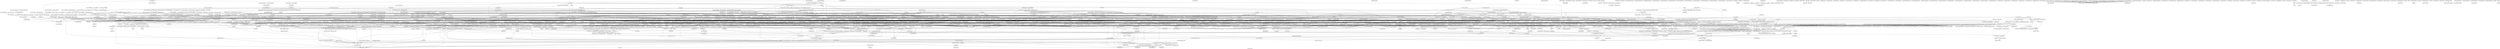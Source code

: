 digraph "Call graph: built-in.bc" {
	label="Call graph: built-in.bc";

	Node0x317b160 [shape=record,label="{put_old_itimerspec32}"];
	Node0x317b160 -> Node0x317b210;
	Node0x317b750 [shape=record,label="{llvm.objectsize.i64.p0i8}"];
	Node0x317b210 [shape=record,label="{__put_old_timespec32}"];
	Node0x317b210 -> Node0x317b320;
	Node0x317b210 -> Node0x317b3a0;
	Node0x317b210 -> Node0x317b480;
	Node0x317b210 -> Node0x317b6d0;
	Node0x317b210 -> Node0x317b650;
	Node0x317b7d0 [shape=record,label="{llvm.is.constant.i64}"];
	Node0x317b320 [shape=record,label="{copy_overflow}"];
	Node0x317b320 -> Node0x317b850;
	Node0x317b3a0 [shape=record,label="{__bad_copy_from}"];
	Node0x31bfc60 [shape=record,label="{list_del_init.444}"];
	Node0x31bfc60 -> Node0x31c0110;
	Node0x31bfc60 -> Node0x31c0190;
	Node0x31c0110 [shape=record,label="{__list_del_entry.445}"];
	Node0x31c0110 -> Node0x31c0210;
	Node0x31c0110 -> Node0x31c0290;
	Node0x31c0190 [shape=record,label="{INIT_LIST_HEAD.446}"];
	Node0x31c0210 [shape=record,label="{__list_del_entry_valid.447}"];
	Node0x31c0290 [shape=record,label="{__list_del.448}"];
	Node0x31c0370 [shape=record,label="{current_device_show}"];
	Node0x31c0370 -> Node0xf6ee70;
	Node0x31c0370 -> Node0x31c03f0;
	Node0x31c0370 -> Node0x318f350;
	Node0x31c0370 -> Node0xf6f200;
	Node0x31c03f0 [shape=record,label="{tick_get_tick_dev}"];
	Node0x31c04d0 [shape=record,label="{clockevents_config_and_register}"];
	Node0x31c04d0 -> Node0x31c0550;
	Node0x31c04d0 -> Node0x31c0600;
	Node0x31c0550 [shape=record,label="{clockevents_config}"];
	Node0x31c0550 -> Node0x31c0680;
	Node0x31c0550 -> Node0x31c0700;
	Node0x31c0600 [shape=record,label="{clockevents_register_device}"];
	Node0x31c0600 -> Node0x31c0890;
	Node0x31c0600 -> Node0x31c0910;
	Node0x31c0600 -> Node0xf56b80;
	Node0x31c0600 -> Node0x31c0f20;
	Node0x31c0600 -> Node0x31c0ea0;
	Node0x31c0600 -> Node0x31c0b90;
	Node0x31c0600 -> Node0xf56f90;
	Node0x31c0600 -> Node0xf705d0;
	Node0x31c0890 [shape=record,label="{clockevent_set_state}"];
	Node0x31c0910 [shape=record,label="{cpumask_weight}"];
	Node0x31c0910 -> Node0x31c14b0;
	Node0x31c0b90 [shape=record,label="{get_cpu_mask}"];
	Node0x31c0ea0 [shape=record,label="{list_add.455}"];
	Node0x31c0ea0 -> Node0x31c1530;
	Node0x31c0f20 [shape=record,label="{clockevents_notify_released}"];
	Node0x31c0f20 -> Node0x31c15b0;
	Node0x31c0f20 -> Node0x31c1660;
	Node0x31c15b0 [shape=record,label="{list_empty.456}"];
	Node0x31c1660 [shape=record,label="{list_move}"];
	Node0x31c1660 -> Node0x31c0110;
	Node0x31c1660 -> Node0x31c0ea0;
	Node0x31c1530 [shape=record,label="{__list_add.457}"];
	Node0x31c1530 -> Node0x31c1740;
	Node0x31c1740 [shape=record,label="{__list_add_valid.458}"];
	Node0x31c14b0 [shape=record,label="{__bitmap_weight}"];
	Node0x31c0680 [shape=record,label="{clockevents_calc_mult_shift}"];
	Node0x31c0680 -> Node0x3195520;
	Node0x31c0700 [shape=record,label="{cev_delta2ns}"];
	Node0x31c1960 [shape=record,label="{clockevents_unbind_device}"];
	Node0x31c1960 -> Node0xf53650;
	Node0x31c1960 -> Node0x31bfb60;
	Node0x31c1960 -> Node0xf53860;
	Node0x31c1a90 [shape=record,label="{clockevent_delta2ns}"];
	Node0x31c1a90 -> Node0x31c0700;
	Node0x31c1b10 [shape=record,label="{clockevents_switch_state}"];
	Node0x31c1b10 -> Node0x31c1b90;
	Node0x31c1b10 -> Node0x31c1c40;
	Node0x31c1b10 -> Node0x31c0890;
	Node0x31c1b10 -> Node0x31c1d70;
	Node0x31c1b90 [shape=record,label="{clockevent_get_state.459}"];
	Node0x31c1c40 [shape=record,label="{__clockevents_switch_state}"];
	Node0x31c1c40 -> Node0xf705d0;
	Node0x31c1c40 -> Node0x31c1b90;
	Node0x31c1c40 -> Node0x31c1d70;
	Node0x31c1d70 [shape=record,label="{clockevent_state_oneshot}"];
	Node0x31c1f40 [shape=record,label="{clockevents_shutdown}"];
	Node0x31c1f40 -> Node0x31c1b10;
	Node0x31c1fc0 [shape=record,label="{clockevents_tick_resume}"];
	Node0x31c2070 [shape=record,label="{clockevents_program_event}"];
	Node0x31c2070 -> Node0x31c24b0;
	Node0x31c2070 -> Node0x31c2430;
	Node0x31c2070 -> Node0x31c2120;
	Node0x31c2070 -> Node0x31c1d70;
	Node0x31c2070 -> Node0xf54d00;
	Node0x31c2070 -> Node0x31c1b90;
	Node0x31c2070 -> Node0xf705d0;
	Node0x31c2120 [shape=record,label="{clockevent_state_shutdown}"];
	Node0x31c2430 [shape=record,label="{ktime_to_ns.461}"];
	Node0x31c24b0 [shape=record,label="{clockevents_program_min_delta}"];
	Node0x31c24b0 -> Node0xf54d00;
	Node0x31c24b0 -> Node0x31c2120;
	Node0x31c24b0 -> Node0x31c2a40;
	Node0x31c2a40 [shape=record,label="{clockevents_increase_min_delta}"];
	Node0x31c2a40 -> Node0x10c4840;
	Node0x31c2ac0 [shape=record,label="{__clockevents_update_freq}"];
	Node0x31c2ac0 -> Node0x31c0550;
	Node0x31c2ac0 -> Node0x31c1d70;
	Node0x31c2ac0 -> Node0x31c2070;
	Node0x31c2ac0 -> Node0x31c2c50;
	Node0x31c2ac0 -> Node0x31c1c40;
	Node0x31c2c50 [shape=record,label="{clockevent_state_periodic}"];
	Node0x31c2cd0 [shape=record,label="{clockevents_update_freq}"];
	Node0x31c2cd0 -> Node0x31c2ac0;
	Node0x31c2ea0 [shape=record,label="{clockevents_handle_noop}"];
	Node0x31c2f20 [shape=record,label="{clockevents_exchange_device}"];
	Node0x31c2f20 -> Node0x31c1b10;
	Node0x31c2f20 -> Node0x31c1660;
	Node0x31c2f20 -> Node0x31bfbe0;
	Node0x31c2f20 -> Node0x31c1f40;
	Node0x10c3ca0 [shape=record,label="{clockevents_suspend}"];
	Node0x10c3ca0 -> Node0x31bfbe0;
	Node0x10c3da0 [shape=record,label="{clockevents_resume}"];
	Node0x10c3da0 -> Node0x31bfbe0;
	Node0x31c3150 [shape=record,label="{tick_offline_cpu}"];
	Node0x31c3150 -> Node0xf56470;
	Node0x31c3150 -> Node0x31c31d0;
	Node0x31c3150 -> Node0xf563f0;
	Node0x31c32b0 [shape=record,label="{tick_cleanup_dead_cpu}"];
	Node0x31c32b0 -> Node0xf56f90;
	Node0x31c32b0 -> Node0x31c3330;
	Node0x31c32b0 -> Node0x31c33b0;
	Node0x31c32b0 -> Node0x31c34e0;
	Node0x31c32b0 -> Node0x31c3560;
	Node0x31c32b0 -> Node0x31c0910;
	Node0x31c32b0 -> Node0xf56b80;
	Node0x31c32b0 -> Node0x31bfbe0;
	Node0x31c33b0 [shape=record,label="{list_del.469}"];
	Node0x31c33b0 -> Node0x31c0110;
	Node0x31c34e0 [shape=record,label="{kasan_check_read.470}"];
	Node0x31c3560 [shape=record,label="{kcsan_check_access.471}"];
	Node0x31c3730 [shape=record,label="{tick_broadcast_oneshot_control}"];
	Node0x31c3730 -> Node0x31c37e0;
	Node0x31c3860 [shape=record,label="{tick_get_device}"];
	Node0x31c38e0 [shape=record,label="{tick_is_oneshot_available}"];
	Node0x31c38e0 -> Node0x31c3960;
	Node0x3193200 [shape=record,label="{cpumask_empty}"];
	Node0x3193200 -> Node0x31946f0;
	Node0x3194770 [shape=record,label="{clocksource_verify_one_cpu}"];
	Node0x31946f0 [shape=record,label="{bitmap_empty}"];
	Node0x31946f0 -> Node0x3191570;
	Node0x3193640 [shape=record,label="{cpumask_copy}"];
	Node0x3193640 -> Node0x3194850;
	Node0x3194670 [shape=record,label="{get_random_u32_below}"];
	Node0x3194670 -> Node0x3194900;
	Node0x3194670 -> Node0x31949b0;
	Node0x3194670 -> Node0x3194a30;
	Node0x3194670 -> Node0x3194ab0;
	Node0x3194670 -> Node0x3194b30;
	Node0x3194900 [shape=record,label="{__get_random_u32_below}"];
	Node0x31949b0 [shape=record,label="{get_random_u8}"];
	Node0x3194a30 [shape=record,label="{is_power_of_2}"];
	Node0x3194ab0 [shape=record,label="{get_random_u16}"];
	Node0x3194b30 [shape=record,label="{get_random_u32}"];
	Node0x3194850 [shape=record,label="{bitmap_copy}"];
	Node0x3193590 [shape=record,label="{bitmap_zero.178}"];
	Node0x3194c40 [shape=record,label="{current_clocksource_show}"];
	Node0x3194c40 -> Node0xf53650;
	Node0x3194c40 -> Node0x318f350;
	Node0x3194c40 -> Node0xf53860;
	Node0x3194cf0 [shape=record,label="{current_clocksource_store}"];
	Node0x3194cf0 -> Node0xf53650;
	Node0x3194cf0 -> Node0x318f650;
	Node0x3194cf0 -> Node0x3192c70;
	Node0x3194cf0 -> Node0xf53860;
	Node0x3194e20 [shape=record,label="{clocksource_unregister}"];
	Node0x3194e20 -> Node0xf53650;
	Node0x3194e20 -> Node0x3190730;
	Node0x3194e20 -> Node0x318f700;
	Node0x3194e20 -> Node0xf53860;
	Node0x3194f50 [shape=record,label="{clocksource_change_rating}"];
	Node0x3194f50 -> Node0xf53650;
	Node0x3194f50 -> Node0x318fca0;
	Node0x3194f50 -> Node0x3192f00;
	Node0x3194f50 -> Node0x31900b0;
	Node0x3194f50 -> Node0x3192c70;
	Node0x3194f50 -> Node0x318f950;
	Node0x3194f50 -> Node0x318fc20;
	Node0x3194f50 -> Node0xf53860;
	Node0x31951d0 [shape=record,label="{__clocksource_register_scale}"];
	Node0x31951d0 -> Node0x3195250;
	Node0x31951d0 -> Node0xf53860;
	Node0x31951d0 -> Node0x31902b0;
	Node0x31951d0 -> Node0xf55640;
	Node0x31951d0 -> Node0x3195420;
	Node0x31951d0 -> Node0xf53650;
	Node0x31951d0 -> Node0x318fca0;
	Node0x31951d0 -> Node0x3193300;
	Node0x31951d0 -> Node0x31954a0;
	Node0x31951d0 -> Node0x31900b0;
	Node0x31951d0 -> Node0x3192c70;
	Node0x31951d0 -> Node0x318f950;
	Node0x3195250 [shape=record,label="{clocksource_arch_init}"];
	Node0x3195420 [shape=record,label="{__clocksource_update_freq_scale}"];
	Node0x3195420 -> Node0x3195520;
	Node0x3195420 -> Node0xf55640;
	Node0x3195420 -> Node0x31958e0;
	Node0x3195420 -> Node0x31955d0;
	Node0x3195420 -> Node0xf705d0;
	Node0x31954a0 [shape=record,label="{clocksource_enqueue_watchdog}"];
	Node0x31954a0 -> Node0x31904c0;
	Node0x31954a0 -> Node0x3193380;
	Node0x3195520 [shape=record,label="{clocks_calc_mult_shift}"];
	Node0x31955d0 [shape=record,label="{clocksource_max_adjustment}"];
	Node0x31958e0 [shape=record,label="{clocksource_update_max_deferment}"];
	Node0x31958e0 -> Node0x3195960;
	Node0x3195960 [shape=record,label="{clocks_calc_max_nsecs}"];
	Node0x3195960 -> Node0x31913f0;
	Node0x3195a10 [shape=record,label="{clocksource_done_booting}"];
	Node0x3195a10 -> Node0xf53650;
	Node0x3195a10 -> Node0x3192bf0;
	Node0x3195a10 -> Node0x3192c70;
	Node0x3195a10 -> Node0xf53860;
	Node0x3195b20 [shape=record,label="{clocksource_mark_unstable}"];
	Node0x3195b20 -> Node0xf56f90;
	Node0x3195b20 -> Node0x3190730;
	Node0x3195b20 -> Node0xf56b80;
	Node0x3195b20 -> Node0x3193380;
	Node0x3195b20 -> Node0x3191060;
	Node0x3195cf0 [shape=record,label="{clocksource_start_suspend_timing}"];
	Node0x3195cf0 -> Node0x318fa50;
	Node0x3195cf0 -> Node0xf55640;
	Node0x3195d70 [shape=record,label="{clocksource_stop_suspend_timing}"];
	Node0x3195d70 -> Node0x318fa50;
	Node0x3195d70 -> Node0x3191370;
	Node0x10c3c20 [shape=record,label="{clocksource_suspend}"];
	Node0x10c3e20 [shape=record,label="{clocksource_resume}"];
	Node0x10c3e20 -> Node0x3196020;
	Node0x3196020 [shape=record,label="{clocksource_resume_watchdog}"];
	Node0x3196020 -> Node0x3191a00;
	Node0x3196020 -> Node0x3190ce0;
	Node0x3196100 [shape=record,label="{clocksource_touch_watchdog}"];
	Node0x3196100 -> Node0x3196020;
	Node0x3196180 [shape=record,label="{init_jiffies_clocksource}"];
	Node0x3196180 -> Node0x3196200;
	Node0x3196200 [shape=record,label="{__clocksource_register}"];
	Node0x31962e0 [shape=record,label="{jiffies_read}"];
	Node0x3196360 [shape=record,label="{clocksource_default_clock}"];
	Node0x31963e0 [shape=record,label="{register_refined_jiffies}"];
	Node0x31963e0 -> Node0x3196200;
	Node0x3196490 [shape=record,label="{init_timer_list_procfs}"];
	Node0x3196490 -> Node0x3196510;
	Node0x3196510 [shape=record,label="{proc_create_seq_private}"];
	Node0x31965f0 [shape=record,label="{timer_list_start}"];
	Node0x31965f0 -> Node0xf54d00;
	Node0x31965f0 -> Node0x31966a0;
	Node0x31965f0 -> Node0x3196720;
	Node0x3196850 [shape=record,label="{timer_list_stop}"];
	Node0x31968d0 [shape=record,label="{timer_list_next}"];
	Node0x31968d0 -> Node0x3196720;
	Node0x3196950 [shape=record,label="{timer_list_show}"];
	Node0x3196950 -> Node0x31969d0;
	Node0x3196950 -> Node0x3196a80;
	Node0x3196950 -> Node0x3196b00;
	Node0x3196950 -> Node0x3196c30;
	Node0x31969d0 [shape=record,label="{timer_list_header}"];
	Node0x31969d0 -> Node0x3196e00;
	Node0x3196a80 [shape=record,label="{print_cpu}"];
	Node0x3196a80 -> Node0x3196e00;
	Node0x3196a80 -> Node0x31966a0;
	Node0x3196a80 -> Node0x3196e80;
	Node0x3196a80 -> Node0x3197390;
	Node0x3196b00 [shape=record,label="{timer_list_show_tickdevices_header}"];
	Node0x3196b00 -> Node0x3197410;
	Node0x3196b00 -> Node0x3196c30;
	Node0x3196b00 -> Node0x3197490;
	Node0x3196b00 -> Node0x3196e00;
	Node0x3196b00 -> Node0x3197510;
	Node0x3196c30 [shape=record,label="{print_tickdevice}"];
	Node0x3196c30 -> Node0x3197590;
	Node0x3196c30 -> Node0x3196e00;
	Node0x3196c30 -> Node0x31977e0;
	Node0x3196c30 -> Node0x31966a0;
	Node0x3196c30 -> Node0x3197760;
	Node0x3197590 [shape=record,label="{touch_nmi_watchdog}"];
	Node0x3197590 -> Node0x3197860;
	Node0x3197590 -> Node0x3198800;
	Node0x3196e00 [shape=record,label="{SEQ_printf}"];
	Node0x3196e00 -> Node0x3198880;
	Node0x3196e00 -> Node0x3198900;
	Node0x3197760 [shape=record,label="{clockevent_get_state}"];
	Node0x31966a0 [shape=record,label="{ktime_to_ns.212}"];
	Node0x31989e0 [shape=record,label="{llvm.va_start}"];
	Node0x3198880 [shape=record,label="{seq_vprintf}"];
	Node0x3198900 [shape=record,label="{vprintk}"];
	Node0x3198a90 [shape=record,label="{llvm.va_end}"];
	Node0x3197860 [shape=record,label="{arch_touch_nmi_watchdog}"];
	Node0x3198800 [shape=record,label="{touch_softlockup_watchdog.225}"];
	Node0x3196e80 [shape=record,label="{print_base}"];
	Node0x3196e80 -> Node0x3196e00;
	Node0x3196e80 -> Node0x3198ba0;
	Node0x3196e80 -> Node0x31966a0;
	Node0x3198ba0 [shape=record,label="{print_active_timers}"];
	Node0x3198ba0 -> Node0x3197590;
	Node0x3198ba0 -> Node0xf56f90;
	Node0x3198ba0 -> Node0x3198c20;
	Node0x3198ba0 -> Node0xf72be0;
	Node0x3198ba0 -> Node0xf56b80;
	Node0x3198ba0 -> Node0x3198ca0;
	Node0x3198c20 [shape=record,label="{timerqueue_getnext.259}"];
	Node0x3198ca0 [shape=record,label="{print_timer}"];
	Node0x3198ca0 -> Node0x3196e00;
	Node0x3198ca0 -> Node0x31966a0;
	Node0x3198ca0 -> Node0x3198ef0;
	Node0x3198ca0 -> Node0x3198d20;
	Node0x3198d20 [shape=record,label="{hrtimer_get_softexpires.262}"];
	Node0x3198ef0 [shape=record,label="{hrtimer_get_expires.263}"];
	Node0x3196720 [shape=record,label="{move_iter}"];
	Node0x3196720 -> Node0x3199200;
	Node0x3199200 [shape=record,label="{cpumask_next.268}"];
	Node0x3199200 -> Node0x3199280;
	Node0x3199280 [shape=record,label="{find_next_bit.269}"];
	Node0x3199280 -> Node0x10c98a0;
	Node0x3199360 [shape=record,label="{sysrq_timer_list_show}"];
	Node0x3199360 -> Node0xf54d00;
	Node0x3199360 -> Node0x31966a0;
	Node0x3199360 -> Node0x31969d0;
	Node0x3199360 -> Node0x3199280;
	Node0x3199360 -> Node0x3196a80;
	Node0x3199360 -> Node0x3196b00;
	Node0x3199360 -> Node0x3196c30;
	Node0x31996d0 [shape=record,label="{time64_to_tm}"];
	Node0x31996d0 -> Node0x3199750;
	Node0x31996d0 -> Node0x31997d0;
	Node0x3199750 [shape=record,label="{div_s64_rem.271}"];
	Node0x31997d0 [shape=record,label="{div64_u64_rem.272}"];
	Node0x3199850 [shape=record,label="{timecounter_cyc2time}"];
	Node0x3199850 -> Node0x31998d0;
	Node0x3199850 -> Node0x3199950;
	Node0x31998d0 [shape=record,label="{cc_cyc2ns_backwards}"];
	Node0x3199950 [shape=record,label="{cyclecounter_cyc2ns}"];
	Node0x3199a30 [shape=record,label="{timecounter_read}"];
	Node0x3199a30 -> Node0x3199ab0;
	Node0x3199ab0 [shape=record,label="{timecounter_read_delta}"];
	Node0x3199ab0 -> Node0x3199950;
	Node0x3199bc0 [shape=record,label="{timecounter_init}"];
	Node0x3199c40 [shape=record,label="{__traceiter_alarmtimer_suspend}"];
	Node0x3199cf0 [shape=record,label="{__SCT__tp_func_alarmtimer_suspend}"];
	Node0x3199da0 [shape=record,label="{__probestub_alarmtimer_suspend}"];
	Node0x3199e20 [shape=record,label="{__traceiter_alarmtimer_fired}"];
	Node0x3199ed0 [shape=record,label="{__SCT__tp_func_alarmtimer_fired}"];
	Node0x3199f80 [shape=record,label="{__probestub_alarmtimer_fired}"];
	Node0x319a000 [shape=record,label="{__traceiter_alarmtimer_start}"];
	Node0x319a0b0 [shape=record,label="{__SCT__tp_func_alarmtimer_start}"];
	Node0x319a160 [shape=record,label="{__probestub_alarmtimer_start}"];
	Node0x319a1e0 [shape=record,label="{__traceiter_alarmtimer_cancel}"];
	Node0x319a290 [shape=record,label="{__SCT__tp_func_alarmtimer_cancel}"];
	Node0x319a340 [shape=record,label="{__probestub_alarmtimer_cancel}"];
	Node0x319a3c0 [shape=record,label="{alarm_clock_getres}"];
	Node0x319a3c0 -> Node0x319a440;
	Node0x319a4f0 [shape=record,label="{alarm_clock_get_timespec}"];
	Node0x319a4f0 -> Node0x319a570;
	Node0x319a4f0 -> Node0x319a440;
	Node0x319a680 [shape=record,label="{alarm_clock_get_ktime}"];
	Node0x319a680 -> Node0x319a570;
	Node0x319a680 -> Node0x319a440;
	Node0x319a7b0 [shape=record,label="{alarm_timer_create}"];
	Node0x319a7b0 -> Node0x319a440;
	Node0x319a7b0 -> Node0x318cd00;
	Node0x319a7b0 -> Node0x319a570;
	Node0x319a7b0 -> Node0x319a8e0;
	Node0x319a960 [shape=record,label="{alarm_timer_nsleep}"];
	Node0x319a960 -> Node0x319a570;
	Node0x319a960 -> Node0x319a440;
	Node0x319a960 -> Node0x318cd00;
	Node0x319a960 -> Node0x319aa90;
	Node0x319a960 -> Node0x319ab10;
	Node0x319a960 -> Node0x319af20;
	Node0x319a960 -> Node0xf71a40;
	Node0x319a960 -> Node0x319ab90;
	Node0x319a960 -> Node0x319aea0;
	Node0x319afa0 [shape=record,label="{alarm_timer_rearm}"];
	Node0x319afa0 -> Node0x319b020;
	Node0x319afa0 -> Node0x319b0a0;
	Node0x319b120 [shape=record,label="{alarm_timer_forward}"];
	Node0x319b120 -> Node0x319b1a0;
	Node0x319b220 [shape=record,label="{alarm_timer_remaining}"];
	Node0x319b2a0 [shape=record,label="{alarm_timer_try_to_cancel}"];
	Node0x319b2a0 -> Node0x319b320;
	Node0x319b3d0 [shape=record,label="{alarm_timer_arm}"];
	Node0x319b3d0 -> Node0xf71a40;
	Node0x319b3d0 -> Node0x319b0a0;
	Node0x319b4e0 [shape=record,label="{alarm_timer_wait_running}"];
	Node0x319b4e0 -> Node0x319b560;
	Node0x319b560 [shape=record,label="{hrtimer_cancel_wait_running.274}"];
	Node0xf55a70 [shape=record,label="{destroy_timer_on_stack}"];
	Node0xf56c00 [shape=record,label="{timer_delete_sync}"];
	Node0xf56c00 -> Node0xf56c80;
	Node0xf56c80 [shape=record,label="{__timer_delete_sync}"];
	Node0xf56c80 -> Node0xf56de0;
	Node0xf56c80 -> Node0xf56d60;
	Node0xf56d60 [shape=record,label="{__try_to_del_timer_sync}"];
	Node0xf56d60 -> Node0xf55d30;
	Node0xf56d60 -> Node0xf55e60;
	Node0xf56d60 -> Node0xf562f0;
	Node0xf56d60 -> Node0xf56b80;
	Node0xf56de0 [shape=record,label="{del_timer_wait_running}"];
	Node0xf55d30 [shape=record,label="{debug_assert_init}"];
	Node0xf55d30 -> Node0xf56e60;
	Node0xf55e60 [shape=record,label="{lock_timer_base}"];
	Node0xf55e60 -> Node0xf56ee0;
	Node0xf55e60 -> Node0xf56f90;
	Node0xf55e60 -> Node0xf56b80;
	Node0xf562f0 [shape=record,label="{detach_if_pending}"];
	Node0xf562f0 -> Node0xf55fe0;
	Node0xf562f0 -> Node0xf55de0;
	Node0xf562f0 -> Node0xf570c0;
	Node0xf562f0 -> Node0xf571f0;
	Node0xf562f0 -> Node0xf57270;
	Node0xf562f0 -> Node0xf57440;
	Node0xf6f970 [shape=record,label="{open_softirq}"];
	Node0xf6fba0 [shape=record,label="{__run_timers}"];
	Node0xf6fba0 -> Node0xf6fd30;
	Node0xf6fba0 -> Node0xf6ee70;
	Node0xf6fba0 -> Node0xf6fde0;
	Node0xf6fba0 -> Node0xf6ff90;
	Node0xf6fba0 -> Node0xf6f200;
	Node0xf6fba0 -> Node0x10c9470;
	Node0xf6fba0 -> Node0xf6ff10;
	Node0xf6fd30 [shape=record,label="{timer_base_lock_expiry}"];
	Node0xf6fde0 [shape=record,label="{collect_expired_timers}"];
	Node0xf6fde0 -> Node0xf571f0;
	Node0xf6fde0 -> Node0xf57270;
	Node0xf6fde0 -> Node0xf70010;
	Node0xf6ff10 [shape=record,label="{expire_timers}"];
	Node0xf6ff10 -> Node0x10c59e0;
	Node0xf6ff10 -> Node0xf57440;
	Node0xf6ff10 -> Node0xf70450;
	Node0xf6ff10 -> Node0xf6ee70;
	Node0xf6ff10 -> Node0xf563f0;
	Node0xf6ff10 -> Node0xf70140;
	Node0xf6ff10 -> Node0xf56470;
	Node0xf6ff10 -> Node0xf6f200;
	Node0xf6ff90 [shape=record,label="{timer_base_unlock_expiry}"];
	Node0xf70140 [shape=record,label="{call_timer_fn}"];
	Node0xf70140 -> Node0xf704d0;
	Node0xf70140 -> Node0xf705d0;
	Node0xf70140 -> Node0xf70550;
	Node0xf70450 [shape=record,label="{timer_sync_wait_running}"];
	Node0xf56b80 [shape=record,label="{_raw_spin_unlock_irqrestore}"];
	Node0xf55fe0 [shape=record,label="{timer_get_idx}"];
	Node0xf55de0 [shape=record,label="{timer_pending}"];
	Node0xf55de0 -> Node0xf574c0;
	Node0xf570c0 [shape=record,label="{hlist_is_singular_node}"];
	Node0xf571f0 [shape=record,label="{kasan_check_write}"];
	Node0xf57270 [shape=record,label="{kcsan_check_access}"];
	Node0xf57440 [shape=record,label="{detach_timer}"];
	Node0xf57440 -> Node0xf57570;
	Node0xf57440 -> Node0xf57620;
	Node0xf57570 [shape=record,label="{debug_deactivate}"];
	Node0xf57570 -> Node0xf576a0;
	Node0xf57570 -> Node0xf57720;
	Node0xf57620 [shape=record,label="{__hlist_del}"];
	Node0xf576a0 [shape=record,label="{debug_timer_deactivate}"];
	Node0xf57720 [shape=record,label="{trace_timer_cancel}"];
	Node0xf57720 -> Node0xf57860;
	Node0xf57860 [shape=record,label="{cpu_online}"];
	Node0xf57860 -> Node0xf57a30;
	Node0xf57860 -> Node0xf57270;
	Node0xf57a30 [shape=record,label="{kasan_check_read}"];
	Node0xf574c0 [shape=record,label="{hlist_unhashed_lockless}"];
	Node0xf56ee0 [shape=record,label="{get_timer_base}"];
	Node0xf56ee0 -> Node0xf57ab0;
	Node0xf56f90 [shape=record,label="{_raw_spin_lock_irqsave}"];
	Node0xf57ab0 [shape=record,label="{get_timer_cpu_base}"];
	Node0xf56e60 [shape=record,label="{debug_timer_assert_init}"];
	Node0xf55ee0 [shape=record,label="{forward_timer_base}"];
	Node0xf55f60 [shape=record,label="{calc_wheel_index}"];
	Node0xf55f60 -> Node0xf57c40;
	Node0xf56370 [shape=record,label="{get_target_base}"];
	Node0xf56370 -> Node0xf58000;
	Node0xf56370 -> Node0xf57ab0;
	Node0xf56370 -> Node0xf58080;
	Node0xf563f0 [shape=record,label="{_raw_spin_unlock}"];
	Node0xf56470 [shape=record,label="{_raw_spin_lock}"];
	Node0xf564f0 [shape=record,label="{debug_timer_activate}"];
	Node0xf56570 [shape=record,label="{enqueue_timer}"];
	Node0xf56570 -> Node0xf58130;
	Node0xf56570 -> Node0xf571f0;
	Node0xf56570 -> Node0xf57270;
	Node0xf56570 -> Node0xf58290;
	Node0xf56570 -> Node0xf58310;
	Node0xf56570 -> Node0xf58390;
	Node0xf565f0 [shape=record,label="{internal_add_timer}"];
	Node0xf565f0 -> Node0xf55f60;
	Node0xf565f0 -> Node0xf56570;
	Node0xf58130 [shape=record,label="{hlist_add_head}"];
	Node0xf58290 [shape=record,label="{timer_set_idx}"];
	Node0xf58310 [shape=record,label="{trace_timer_start}"];
	Node0xf58310 -> Node0xf57860;
	Node0xf58390 [shape=record,label="{trigger_dyntick_cpu}"];
	Node0xf58390 -> Node0xf58850;
	Node0xf58390 -> Node0xf588d0;
	Node0xf58390 -> Node0xf58950;
	Node0xf58850 [shape=record,label="{is_timers_nohz_active}"];
	Node0xf588d0 [shape=record,label="{tick_nohz_full_cpu}"];
	Node0xf73870 [shape=record,label="{hrtimer_reprogram}"];
	Node0xf73870 -> Node0xf72d10;
	Node0xf73870 -> Node0xf73e50;
	Node0xf73870 -> Node0xf72680;
	Node0xf73870 -> Node0xf73ed0;
	Node0xf73e50 [shape=record,label="{hrtimer_get_expires_tv64}"];
	Node0xf73ed0 [shape=record,label="{ktime_before}"];
	Node0xf73ed0 -> Node0xf741e0;
	Node0xf741e0 [shape=record,label="{ktime_compare}"];
	Node0xf71a40 [shape=record,label="{ktime_add_safe}"];
	Node0xf71a40 -> Node0xf74260;
	Node0xf738f0 [shape=record,label="{hrtimer_update_lowres}"];
	Node0xf73ac0 [shape=record,label="{switch_hrtimer_base}"];
	Node0xf73ac0 -> Node0xf74340;
	Node0xf73ac0 -> Node0xf71e30;
	Node0xf73ac0 -> Node0xf563f0;
	Node0xf73ac0 -> Node0xf56470;
	Node0xf73ac0 -> Node0xf743c0;
	Node0xf73b40 [shape=record,label="{enqueue_hrtimer}"];
	Node0xf73b40 -> Node0xf746d0;
	Node0xf73b40 -> Node0xf74750;
	Node0xf746d0 [shape=record,label="{debug_activate}"];
	Node0xf746d0 -> Node0xf747d0;
	Node0xf746d0 -> Node0xf74850;
	Node0xf74750 [shape=record,label="{timerqueue_add}"];
	Node0xf747d0 [shape=record,label="{debug_hrtimer_activate}"];
	Node0xf74850 [shape=record,label="{trace_hrtimer_start}"];
	Node0xf74850 -> Node0xf72df0;
	Node0xf74340 [shape=record,label="{get_target_base.44}"];
	Node0xf74340 -> Node0xf58000;
	Node0xf743c0 [shape=record,label="{hrtimer_check_target}"];
	Node0xf743c0 -> Node0xf72d10;
	Node0xf74260 [shape=record,label="{ktime_set}"];
	Node0xf71990 [shape=record,label="{ns_to_ktime}"];
	Node0xf718e0 [shape=record,label="{hrtimer_init_sleeper}"];
	Node0xf718e0 -> Node0xf74c50;
	Node0xf718e0 -> Node0xf74d00;
	Node0xf74c50 [shape=record,label="{debug_init.45}"];
	Node0xf74c50 -> Node0xf74de0;
	Node0xf74c50 -> Node0xf74e60;
	Node0xf74d00 [shape=record,label="{__hrtimer_init_sleeper}"];
	Node0xf74d00 -> Node0xf74f40;
	Node0xf74f40 [shape=record,label="{__hrtimer_init}"];
	Node0xf74f40 -> Node0xf75020;
	Node0xf74f40 -> Node0xf75100;
	Node0xf75180 [shape=record,label="{hrtimer_wakeup}"];
	Node0xf75180 -> Node0xf55bd0;
	Node0xf75020 [shape=record,label="{hrtimer_clockid_to_base}"];
	Node0xf75020 -> Node0xf705d0;
	Node0xf75100 [shape=record,label="{timerqueue_init}"];
	Node0xf74de0 [shape=record,label="{debug_hrtimer_init}"];
	Node0xf74e60 [shape=record,label="{trace_hrtimer_init}"];
	Node0xf74e60 -> Node0xf72df0;
	Node0xf71860 [shape=record,label="{rt_prio}"];
	Node0xf756c0 [shape=record,label="{hrtimer_init}"];
	Node0xf756c0 -> Node0xf74c50;
	Node0xf756c0 -> Node0xf74f40;
	Node0xf75740 [shape=record,label="{__hrtimer_get_remaining}"];
	Node0xf75740 -> Node0xf71d50;
	Node0xf75740 -> Node0xf757c0;
	Node0xf75740 -> Node0xf71f30;
	Node0xf757c0 [shape=record,label="{hrtimer_expires_remaining}"];
	Node0xf758a0 [shape=record,label="{hrtimer_forward}"];
	Node0xf758a0 -> Node0xf72d10;
	Node0xf758a0 -> Node0xf75b00;
	Node0xf758a0 -> Node0xf73e50;
	Node0xf758a0 -> Node0xf73590;
	Node0xf758a0 -> Node0xf75a00;
	Node0xf758a0 -> Node0xf75a80;
	Node0xf75a00 [shape=record,label="{ktime_divns}"];
	Node0xf75a80 [shape=record,label="{hrtimer_add_expires_ns}"];
	Node0xf75b00 [shape=record,label="{hrtimer_add_expires}"];
	Node0xf75b00 -> Node0xf71a40;
	Node0xf75e10 [shape=record,label="{setup_hrtimer_hres}"];
	Node0xf75e10 -> Node0xf75e90;
	Node0x10c24c0 [shape=record,label="{timer_shutdown_sync}"];
	Node0x10c24c0 -> Node0xf56c80;
	Node0x10c2540 [shape=record,label="{try_to_del_timer_sync}"];
	Node0x10c2540 -> Node0xf56d60;
	Node0x10c25f0 [shape=record,label="{timer_shutdown}"];
	Node0x10c25f0 -> Node0x10c2670;
	Node0x10c2670 [shape=record,label="{__timer_delete}"];
	Node0x10c2670 -> Node0xf55d30;
	Node0x10c2670 -> Node0xf55de0;
	Node0x10c2670 -> Node0xf55e60;
	Node0x10c2670 -> Node0xf562f0;
	Node0x10c2670 -> Node0xf56b80;
	Node0x10c2860 [shape=record,label="{timer_delete}"];
	Node0x10c2860 -> Node0x10c2670;
	Node0x10c28e0 [shape=record,label="{add_timer_on}"];
	Node0x10c28e0 -> Node0xf55d30;
	Node0x10c28e0 -> Node0xf55de0;
	Node0x10c28e0 -> Node0xf56b80;
	Node0x10c28e0 -> Node0xf565f0;
	Node0x10c28e0 -> Node0xf57ab0;
	Node0x10c28e0 -> Node0xf55e60;
	Node0x10c28e0 -> Node0xf563f0;
	Node0x10c28e0 -> Node0xf56470;
	Node0x10c28e0 -> Node0xf55ee0;
	Node0x10c28e0 -> Node0xf564f0;
	Node0x10c2d70 [shape=record,label="{add_timer}"];
	Node0x10c2d70 -> Node0xf55de0;
	Node0x10c2d70 -> Node0xf55970;
	Node0x10c2df0 [shape=record,label="{timer_reduce}"];
	Node0x10c2df0 -> Node0xf55970;
	Node0x10c2e70 [shape=record,label="{mod_timer}"];
	Node0x10c2e70 -> Node0xf55970;
	Node0xf52d60 [shape=record,label="{mod_timer_pending}"];
	Node0xf52d60 -> Node0xf55970;
	Node0xf52e10 [shape=record,label="{round_jiffies_up_relative}"];
	Node0xf52e10 -> Node0xf52ec0;
	Node0xf52ec0 [shape=record,label="{__round_jiffies_up_relative}"];
	Node0xf52ec0 -> Node0xf52f40;
	Node0xf52f40 [shape=record,label="{round_jiffies_common}"];
	Node0xf52fc0 [shape=record,label="{round_jiffies_up}"];
	Node0xf52fc0 -> Node0xf52f40;
	Node0xf530d0 [shape=record,label="{__round_jiffies_up}"];
	Node0xf530d0 -> Node0xf52f40;
	Node0xf53150 [shape=record,label="{round_jiffies_relative}"];
	Node0xf53150 -> Node0xf53200;
	Node0xf53200 [shape=record,label="{__round_jiffies_relative}"];
	Node0xf53200 -> Node0xf52f40;
	Node0xf532e0 [shape=record,label="{round_jiffies}"];
	Node0xf532e0 -> Node0xf52f40;
	Node0xf533f0 [shape=record,label="{__round_jiffies}"];
	Node0xf533f0 -> Node0xf52f40;
	Node0x318ebc0 [shape=record,label="{sync_timer_callback}"];
	Node0x318ebc0 -> Node0x318d820;
	Node0x318ec70 [shape=record,label="{boot_override_clock}"];
	Node0x318ec70 -> Node0x318ecf0;
	Node0x318ec70 -> Node0xf55640;
	Node0x318ec70 -> Node0x318ee00;
	Node0x318ecf0 [shape=record,label="{strcmp}"];
	Node0x318ee00 [shape=record,label="{boot_override_clocksource}"];
	Node0x318ee00 -> Node0xf53650;
	Node0x318ee00 -> Node0x318ef60;
	Node0x318ee00 -> Node0xf53860;
	Node0x318ef60 [shape=record,label="{strscpy}"];
	Node0x318efe0 [shape=record,label="{init_clocksource_sysfs}"];
	Node0x318efe0 -> Node0x318f060;
	Node0x318efe0 -> Node0x318f110;
	Node0x318f060 [shape=record,label="{subsys_system_register}"];
	Node0x318f110 [shape=record,label="{device_register}"];
	Node0x318f1c0 [shape=record,label="{available_clocksource_show}"];
	Node0x318f1c0 -> Node0xf53650;
	Node0x318f1c0 -> Node0x318f270;
	Node0x318f1c0 -> Node0x318f350;
	Node0x318f1c0 -> Node0xf53860;
	Node0x318f350 [shape=record,label="{snprintf}"];
	Node0x318f5d0 [shape=record,label="{unbind_clocksource_store}"];
	Node0x318f5d0 -> Node0x318f650;
	Node0x318f5d0 -> Node0xf53650;
	Node0x318f5d0 -> Node0x318ecf0;
	Node0x318f5d0 -> Node0x318f700;
	Node0x318f5d0 -> Node0xf53860;
	Node0x318f650 [shape=record,label="{sysfs_get_uname}"];
	Node0x318f700 [shape=record,label="{clocksource_unbind}"];
	Node0x318f700 -> Node0x318f8d0;
	Node0x318f700 -> Node0x318f950;
	Node0x318f700 -> Node0x31900b0;
	Node0x318f700 -> Node0x318f9d0;
	Node0x318f700 -> Node0x318fa50;
	Node0x318f700 -> Node0x318fc20;
	Node0x318f700 -> Node0x318fca0;
	Node0x318f700 -> Node0x318fd20;
	Node0x318f700 -> Node0x318fda0;
	Node0x318f8d0 [shape=record,label="{clocksource_is_watchdog}"];
	Node0x318f950 [shape=record,label="{clocksource_select_watchdog}"];
	Node0x318f950 -> Node0xf56f90;
	Node0x318f950 -> Node0x3190130;
	Node0x318f950 -> Node0x31901b0;
	Node0x318f950 -> Node0xf56b80;
	Node0x318f9d0 [shape=record,label="{clocksource_select_fallback}"];
	Node0x318f9d0 -> Node0x3190230;
	Node0x318fa50 [shape=record,label="{clocksource_is_suspend}"];
	Node0x318fc20 [shape=record,label="{clocksource_suspend_select}"];
	Node0x318fc20 -> Node0x31902b0;
	Node0x318fca0 [shape=record,label="{clocksource_watchdog_lock}"];
	Node0x318fca0 -> Node0xf56f90;
	Node0x318fd20 [shape=record,label="{clocksource_dequeue_watchdog}"];
	Node0x318fd20 -> Node0x318fda0;
	Node0x318fd20 -> Node0x31903c0;
	Node0x318fda0 [shape=record,label="{list_del_init}"];
	Node0x318fda0 -> Node0x3190440;
	Node0x318fda0 -> Node0x31904c0;
	Node0x31900b0 [shape=record,label="{clocksource_watchdog_unlock}"];
	Node0x31900b0 -> Node0xf56b80;
	Node0x3190440 [shape=record,label="{__list_del_entry}"];
	Node0x3190440 -> Node0x31905a0;
	Node0x3190440 -> Node0x3190650;
	Node0x31904c0 [shape=record,label="{INIT_LIST_HEAD}"];
	Node0x31905a0 [shape=record,label="{__list_del_entry_valid}"];
	Node0x3190650 [shape=record,label="{__list_del}"];
	Node0x31903c0 [shape=record,label="{clocksource_stop_watchdog}"];
	Node0x31903c0 -> Node0x3190730;
	Node0x31903c0 -> Node0x31907b0;
	Node0x3190730 [shape=record,label="{list_empty}"];
	Node0x31907b0 [shape=record,label="{del_timer}"];
	Node0x31907b0 -> Node0x10c2860;
	Node0x31902b0 [shape=record,label="{__clocksource_suspend_select}"];
	Node0x31902b0 -> Node0xf55640;
	Node0x3190230 [shape=record,label="{__clocksource_select}"];
	Node0x3190230 -> Node0x318f270;
	Node0x3190230 -> Node0x31908f0;
	Node0x3190230 -> Node0x31909d0;
	Node0x3190230 -> Node0x318ecf0;
	Node0x3190230 -> Node0xf55640;
	Node0x31908f0 [shape=record,label="{clocksource_find_best}"];
	Node0x31908f0 -> Node0x3190730;
	Node0x31909d0 [shape=record,label="{strlen}"];
	Node0x3190130 [shape=record,label="{clocksource_reset_watchdog}"];
	Node0x31901b0 [shape=record,label="{clocksource_start_watchdog}"];
	Node0x31901b0 -> Node0x3190730;
	Node0x31901b0 -> Node0xf55c80;
	Node0x31901b0 -> Node0x3190b60;
	Node0x31901b0 -> Node0x10c28e0;
	Node0x3190be0 [shape=record,label="{clocksource_watchdog}"];
	Node0x3190be0 -> Node0xf56470;
	Node0x3190be0 -> Node0x3190c60;
	Node0x3190be0 -> Node0x3190ce0;
	Node0x3190be0 -> Node0x3190e10;
	Node0x3190be0 -> Node0x3190e90;
	Node0x3190be0 -> Node0x3191060;
	Node0x3190be0 -> Node0x3190130;
	Node0x3190be0 -> Node0xf563f0;
	Node0x3190be0 -> Node0x10c28e0;
	Node0x3190be0 -> Node0x3191370;
	Node0x3190be0 -> Node0x31913f0;
	Node0x3190be0 -> Node0x31914f0;
	Node0x3190be0 -> Node0x3190b60;
	Node0x3190be0 -> Node0x3191470;
	Node0x3190be0 -> Node0x3191a00;
	Node0x3190be0 -> Node0xf55640;
	Node0x3190be0 -> Node0x318a3a0;
	Node0x3190be0 -> Node0x3191980;
	Node0x3190b60 [shape=record,label="{cpumask_first.146}"];
	Node0x3190b60 -> Node0x3191570;
	Node0x3191570 [shape=record,label="{find_first_bit.147}"];
	Node0x3191570 -> Node0xf7b2e0;
	Node0x3190c60 [shape=record,label="{kasan_check_read.148}"];
	Node0x3190ce0 [shape=record,label="{kcsan_check_access.149}"];
	Node0x3190e10 [shape=record,label="{schedule_work.150}"];
	Node0x3190e10 -> Node0x3191620;
	Node0x3190e90 [shape=record,label="{cs_watchdog_read}"];
	Node0x3190e90 -> Node0xf55640;
	Node0x3190e90 -> Node0x31913f0;
	Node0x3190e90 -> Node0x3191370;
	Node0x3191060 [shape=record,label="{__clocksource_unstable}"];
	Node0x3191060 -> Node0x3190730;
	Node0x3191060 -> Node0x3190e10;
	Node0x3191370 [shape=record,label="{clocksource_delta.151}"];
	Node0x31913f0 [shape=record,label="{clocksource_cyc2ns}"];
	Node0x3191980 [shape=record,label="{div_s64_rem.156}"];
	Node0x3191a00 [shape=record,label="{kasan_check_write.161}"];
	Node0x3191470 [shape=record,label="{cpumask_next}"];
	Node0x3191470 -> Node0x3191730;
	Node0x31914f0 [shape=record,label="{timer_pending.162}"];
	Node0x31914f0 -> Node0x31917b0;
	Node0x31917b0 [shape=record,label="{hlist_unhashed_lockless.163}"];
	Node0x3191730 [shape=record,label="{find_next_bit.164}"];
	Node0x3191730 -> Node0x10c98a0;
	Node0x3191620 [shape=record,label="{queue_work.169}"];
	Node0x3191620 -> Node0x10c91b0;
	Node0x3191890 [shape=record,label="{clocksource_watchdog_work}"];
	Node0x3191890 -> Node0x3192960;
	Node0x3191890 -> Node0x31929e0;
	Node0x3192b70 [shape=record,label="{clocksource_watchdog_kthread}"];
	Node0x3192b70 -> Node0xf53650;
	Node0x3192b70 -> Node0x3192bf0;
	Node0x3192b70 -> Node0x3192c70;
	Node0x3192b70 -> Node0xf53860;
	Node0x3192960 [shape=record,label="{kthread_create_on_node}"];
	Node0x31929e0 [shape=record,label="{IS_ERR}"];
	Node0x3192bf0 [shape=record,label="{__clocksource_watchdog_kthread}"];
	Node0x3192bf0 -> Node0x3192da0;
	Node0x3192bf0 -> Node0xf56f90;
	Node0x3192bf0 -> Node0x318fda0;
	Node0x3192bf0 -> Node0x3192f00;
	Node0x3192bf0 -> Node0x31903c0;
	Node0x3192bf0 -> Node0xf56b80;
	Node0x3192c70 [shape=record,label="{clocksource_select}"];
	Node0x3192c70 -> Node0x3190230;
	Node0x3192da0 [shape=record,label="{clocksource_verify_percpu}"];
	Node0x3192da0 -> Node0x3192f80;
	Node0x3192da0 -> Node0xf55640;
	Node0x3192da0 -> Node0xf76200;
	Node0x3192da0 -> Node0x3193200;
	Node0x3192da0 -> Node0xf76c20;
	Node0x3192da0 -> Node0x31913f0;
	Node0x3192da0 -> Node0x3193180;
	Node0x3192da0 -> Node0x3191370;
	Node0x3192da0 -> Node0x3190ce0;
	Node0x3192da0 -> Node0x3191a00;
	Node0x3192da0 -> Node0xf7aef0;
	Node0x3192da0 -> Node0x3191730;
	Node0x3192f00 [shape=record,label="{__clocksource_change_rating}"];
	Node0x3192f00 -> Node0x3193280;
	Node0x3192f00 -> Node0x3193300;
	Node0x3193280 [shape=record,label="{list_del}"];
	Node0x3193280 -> Node0x3190440;
	Node0x3193300 [shape=record,label="{clocksource_enqueue}"];
	Node0x3193300 -> Node0x3193380;
	Node0x3193380 [shape=record,label="{list_add}"];
	Node0x3193380 -> Node0x3193430;
	Node0x3193430 [shape=record,label="{__list_add}"];
	Node0x3193430 -> Node0x31934e0;
	Node0x31934e0 [shape=record,label="{__list_add_valid}"];
	Node0x3192f80 [shape=record,label="{cpumask_clear.171}"];
	Node0x3192f80 -> Node0x3193590;
	Node0x3193180 [shape=record,label="{clocksource_verify_choose_cpus}"];
	Node0x3193180 -> Node0x3193640;
	Node0x3193180 -> Node0x3191a00;
	Node0x3193180 -> Node0x3190ce0;
	Node0x3193180 -> Node0x3190b60;
	Node0x3193180 -> Node0x3191470;
	Node0x3193180 -> Node0x3192f80;
	Node0x3193180 -> Node0x3194670;
	Node0x317b480 [shape=record,label="{__bad_copy_to}"];
	Node0x317b650 [shape=record,label="{check_object_size}"];
	Node0x317b6d0 [shape=record,label="{_copy_to_user}"];
	Node0x317b850 [shape=record,label="{__copy_overflow}"];
	Node0x317bab0 [shape=record,label="{get_old_itimerspec32}"];
	Node0x317bab0 -> Node0x317bb30;
	Node0x317bb30 [shape=record,label="{__get_old_timespec32}"];
	Node0x317bb30 -> Node0x317b320;
	Node0x317bb30 -> Node0x317b3a0;
	Node0x317bb30 -> Node0x317b480;
	Node0x317bb30 -> Node0x317bd90;
	Node0x317bb30 -> Node0x317b650;
	Node0x317bd90 [shape=record,label="{_copy_from_user}"];
	Node0x317be10 [shape=record,label="{put_itimerspec64}"];
	Node0x317be10 -> Node0x317be90;
	Node0x317be90 [shape=record,label="{put_timespec64}"];
	Node0x317be90 -> Node0x317b320;
	Node0x317be90 -> Node0x317b3a0;
	Node0x317be90 -> Node0x317b480;
	Node0x317be90 -> Node0x317b6d0;
	Node0x317be90 -> Node0x317b650;
	Node0x317bfa0 [shape=record,label="{get_itimerspec64}"];
	Node0x317bfa0 -> Node0x317c020;
	Node0x317ce00 [shape=record,label="{div_u64}"];
	Node0x317ce00 -> Node0x317ceb0;
	Node0x317c020 [shape=record,label="{get_timespec64}"];
	Node0x317c020 -> Node0x317b320;
	Node0x317c020 -> Node0x317b3a0;
	Node0x317c020 -> Node0x317b480;
	Node0x317c020 -> Node0x317c250;
	Node0x317c020 -> Node0x317bd90;
	Node0x317c020 -> Node0x317b650;
	Node0x317c250 [shape=record,label="{in_compat_syscall}"];
	Node0x317c250 -> Node0x317c560;
	Node0x317c560 [shape=record,label="{in_32bit_syscall}"];
	Node0x317c560 -> Node0x317c610;
	Node0x317c610 [shape=record,label="{in_x32_syscall}"];
	Node0x317c690 [shape=record,label="{put_old_timespec32}"];
	Node0x317c690 -> Node0x317b210;
	Node0x317c710 [shape=record,label="{get_old_timespec32}"];
	Node0x317c710 -> Node0x317bb30;
	Node0x317c7c0 [shape=record,label="{nsecs_to_jiffies}"];
	Node0x317c7c0 -> Node0x317c840;
	Node0x317c840 [shape=record,label="{nsecs_to_jiffies64}"];
	Node0x317c840 -> Node0x317ce00;
	Node0x317ceb0 [shape=record,label="{div_u64_rem}"];
	Node0x317cf60 [shape=record,label="{jiffies64_to_msecs}"];
	Node0x317cfe0 [shape=record,label="{jiffies64_to_nsecs}"];
	Node0x317d060 [shape=record,label="{jiffies_64_to_clock_t}"];
	Node0x317d060 -> Node0x317ce00;
	Node0x317d110 [shape=record,label="{clock_t_to_jiffies}"];
	Node0x317d190 [shape=record,label="{jiffies_to_clock_t}"];
	Node0x317d190 -> Node0x317ce00;
	Node0x317d240 [shape=record,label="{jiffies_to_timespec64}"];
	Node0x317d240 -> Node0x317ceb0;
	Node0x317d2f0 [shape=record,label="{timespec64_to_jiffies}"];
	Node0x317d370 [shape=record,label="{__usecs_to_jiffies}"];
	Node0x317d370 -> Node0x317d3f0;
	Node0x317d370 -> Node0x317d4a0;
	Node0x317d3f0 [shape=record,label="{jiffies_to_usecs}"];
	Node0x317d4a0 [shape=record,label="{_usecs_to_jiffies}"];
	Node0x317d580 [shape=record,label="{__msecs_to_jiffies}"];
	Node0x317d580 -> Node0x317d600;
	Node0x317d600 [shape=record,label="{_msecs_to_jiffies}"];
	Node0x317d680 [shape=record,label="{ns_to_timespec64}"];
	Node0x317d680 -> Node0x317ceb0;
	Node0x317d790 [shape=record,label="{llvm.memset.p0i8.i64}"];
	Node0x317d810 [shape=record,label="{set_normalized_timespec64}"];
	Node0x317d8f0 [shape=record,label="{ns_to_kernel_old_timeval}"];
	Node0x317d8f0 -> Node0x317d680;
	Node0x317d970 [shape=record,label="{mktime64}"];
	Node0x317d9f0 [shape=record,label="{jiffies_to_msecs}"];
	Node0x317c8f0 [shape=record,label="{__x64_sys_time}"];
	Node0x317c8f0 -> Node0x317c970;
	Node0x317c970 [shape=record,label="{__se_sys_time}"];
	Node0x317c970 -> Node0x317ca20;
	Node0x317ca20 [shape=record,label="{__do_sys_time}"];
	Node0x317ca20 -> Node0x317cad0;
	Node0x317ca20 -> Node0x317cb80;
	Node0x317ca20 -> Node0x317cc60;
	Node0xf52970 [shape=record,label="{timespec64_add_safe}"];
	Node0xf52970 -> Node0x317d810;
	Node0xf52a20 [shape=record,label="{__traceiter_timer_init}"];
	Node0xf52ad0 [shape=record,label="{__SCT__tp_func_timer_init}"];
	Node0xf52b80 [shape=record,label="{__probestub_timer_init}"];
	Node0xf52c00 [shape=record,label="{__traceiter_timer_start}"];
	Node0xf52cb0 [shape=record,label="{__SCT__tp_func_timer_start}"];
	Node0x317daa0 [shape=record,label="{__probestub_timer_start}"];
	Node0x317db20 [shape=record,label="{__traceiter_timer_expire_entry}"];
	Node0x317cb80 [shape=record,label="{might_fault}"];
	Node0x317cce0 [shape=record,label="{llvm.read_register.i64}"];
	Node0x317cd60 [shape=record,label="{llvm.write_register.i64}"];
	Node0x317cc60 [shape=record,label="{kmsan_copy_to_user}"];
	Node0x317e480 [shape=record,label="{__ia32_sys_time}"];
	Node0x317e480 -> Node0x317c970;
	Node0x317e500 [shape=record,label="{__x64_sys_stime}"];
	Node0x317e500 -> Node0x317e580;
	Node0x317e580 [shape=record,label="{__se_sys_stime}"];
	Node0x317e580 -> Node0x317e630;
	Node0x317e630 [shape=record,label="{__do_sys_stime}"];
	Node0x317e630 -> Node0x317cb80;
	Node0x317e630 -> Node0x317e710;
	Node0x317e630 -> Node0x317e840;
	Node0x317e630 -> Node0x317e8c0;
	Node0x317e710 [shape=record,label="{kmsan_unpoison_memory}"];
	Node0x317e840 [shape=record,label="{security_settime64}"];
	Node0x317e940 [shape=record,label="{__ia32_sys_stime}"];
	Node0x317e940 -> Node0x317e580;
	Node0x317e9f0 [shape=record,label="{__x64_sys_time32}"];
	Node0x317e9f0 -> Node0x317ea70;
	Node0x317e2a0 [shape=record,label="{__traceiter_hrtimer_start}"];
	Node0x317e350 [shape=record,label="{__SCT__tp_func_hrtimer_start}"];
	Node0x317e400 [shape=record,label="{__probestub_hrtimer_start}"];
	Node0xf54140 [shape=record,label="{__traceiter_hrtimer_expire_entry}"];
	Node0xf541f0 [shape=record,label="{__SCT__tp_func_hrtimer_expire_entry}"];
	Node0xf542a0 [shape=record,label="{__probestub_hrtimer_expire_entry}"];
	Node0xf54320 [shape=record,label="{__traceiter_hrtimer_expire_exit}"];
	Node0xf543d0 [shape=record,label="{__SCT__tp_func_hrtimer_expire_exit}"];
	Node0x317ea70 [shape=record,label="{__se_sys_time32}"];
	Node0x317ea70 -> Node0x317eb20;
	Node0x317eb20 [shape=record,label="{__do_sys_time32}"];
	Node0x317eb20 -> Node0x317cad0;
	Node0x317eb20 -> Node0x317cb80;
	Node0x317eb20 -> Node0x317cc60;
	Node0x317ec00 [shape=record,label="{__ia32_sys_time32}"];
	Node0x317ec00 -> Node0x317ea70;
	Node0x317ec80 [shape=record,label="{__x64_sys_stime32}"];
	Node0x317ec80 -> Node0x317ed00;
	Node0x317ed00 [shape=record,label="{__se_sys_stime32}"];
	Node0x317ed00 -> Node0x317edb0;
	Node0x317edb0 [shape=record,label="{__do_sys_stime32}"];
	Node0x317edb0 -> Node0x317cb80;
	Node0x317edb0 -> Node0x317e710;
	Node0x317edb0 -> Node0x317e840;
	Node0x317edb0 -> Node0x317e8c0;
	Node0x317f090 [shape=record,label="{__ia32_sys_stime32}"];
	Node0x317f090 -> Node0x317ed00;
	Node0x317f110 [shape=record,label="{__x64_sys_gettimeofday}"];
	Node0x317f110 -> Node0x317f190;
	Node0x317f190 [shape=record,label="{__se_sys_gettimeofday}"];
	Node0x317f190 -> Node0x317f240;
	Node0x317f240 [shape=record,label="{__do_sys_gettimeofday}"];
	Node0x317f240 -> Node0x317f2f0;
	Node0x317f240 -> Node0x317cb80;
	Node0x317f240 -> Node0x317cc60;
	Node0x317f240 -> Node0x317b6d0;
	Node0x317f240 -> Node0x317b650;
	Node0x317f240 -> Node0x317b480;
	Node0x317f240 -> Node0x317b320;
	Node0x317f240 -> Node0x317b3a0;
	Node0x317f4f0 [shape=record,label="{__ia32_sys_gettimeofday}"];
	Node0x317f4f0 -> Node0x317f190;
	Node0x317f570 [shape=record,label="{do_sys_settimeofday64}"];
	Node0x317f570 -> Node0x317f5f0;
	Node0x317f570 -> Node0x317e840;
	Node0x317f570 -> Node0x317f6a0;
	Node0x317f570 -> Node0x317f720;
	Node0x317f570 -> Node0x317e8c0;
	Node0x317f5f0 [shape=record,label="{timespec64_valid_settod}"];
	Node0x317f5f0 -> Node0x317f7a0;
	Node0x317f820 [shape=record,label="{llvm.memcpy.p0i8.p0i8.i64}"];
	Node0x317f7a0 [shape=record,label="{timespec64_valid}"];
	Node0x317f8a0 [shape=record,label="{__x64_sys_settimeofday}"];
	Node0x317f8a0 -> Node0x317f920;
	Node0x317f920 [shape=record,label="{__se_sys_settimeofday}"];
	Node0x317f920 -> Node0x317f9d0;
	Node0x317f9d0 [shape=record,label="{__do_sys_settimeofday}"];
	Node0x317f9d0 -> Node0x317cb80;
	Node0x317f9d0 -> Node0x317e710;
	Node0x317f9d0 -> Node0x317f570;
	Node0x317f9d0 -> Node0x317bd90;
	Node0x317f9d0 -> Node0x317b650;
	Node0x317f9d0 -> Node0x317b320;
	Node0x317f9d0 -> Node0x317b3a0;
	Node0x317f9d0 -> Node0x317b480;
	Node0x317fe90 [shape=record,label="{__ia32_sys_settimeofday}"];
	Node0x317fe90 -> Node0x317f920;
	Node0x317ff10 [shape=record,label="{__ia32_compat_sys_gettimeofday}"];
	Node0x317ff10 -> Node0x317ff90;
	Node0x317ff90 [shape=record,label="{__se_compat_sys_gettimeofday}"];
	Node0x317ff90 -> Node0x3180040;
	Node0x3180040 [shape=record,label="{__do_compat_sys_gettimeofday}"];
	Node0x3180040 -> Node0x317f2f0;
	Node0x3180040 -> Node0x317cb80;
	Node0x3180040 -> Node0x317cc60;
	Node0x3180040 -> Node0x317b6d0;
	Node0x3180040 -> Node0x317b650;
	Node0x3180040 -> Node0x317b480;
	Node0x3180040 -> Node0x317b320;
	Node0x3180040 -> Node0x317b3a0;
	Node0x31803b0 [shape=record,label="{__ia32_compat_sys_settimeofday}"];
	Node0x31803b0 -> Node0x3180430;
	Node0x3180430 [shape=record,label="{__se_compat_sys_settimeofday}"];
	Node0x3180430 -> Node0x31804b0;
	Node0x31804b0 [shape=record,label="{__do_compat_sys_settimeofday}"];
	Node0x31804b0 -> Node0x317cb80;
	Node0x31804b0 -> Node0x317e710;
	Node0x31804b0 -> Node0x317f570;
	Node0x31804b0 -> Node0x317bd90;
	Node0x31804b0 -> Node0x317b650;
	Node0x31804b0 -> Node0x317b320;
	Node0x31804b0 -> Node0x317b3a0;
	Node0x31804b0 -> Node0x317b480;
	Node0xf519d0 [shape=record,label="{__x64_sys_adjtimex}"];
	Node0xf519d0 -> Node0xf51a50;
	Node0xf51a50 [shape=record,label="{__se_sys_adjtimex}"];
	Node0xf51a50 -> Node0xf51ad0;
	Node0xf51ad0 [shape=record,label="{__do_sys_adjtimex}"];
	Node0xf51ad0 -> Node0x317b320;
	Node0xf51ad0 -> Node0x317b3a0;
	Node0xf51ad0 -> Node0x317b480;
	Node0xf51ad0 -> Node0x317b6d0;
	Node0xf51ad0 -> Node0x317b650;
	Node0xf51ad0 -> Node0xf51bb0;
	Node0xf51ad0 -> Node0x317bd90;
	Node0xf52390 [shape=record,label="{__ia32_sys_adjtimex}"];
	Node0xf52390 -> Node0xf51a50;
	Node0xf52410 [shape=record,label="{get_old_timex32}"];
	Node0xf52410 -> Node0x317b320;
	Node0xf52410 -> Node0x317b3a0;
	Node0xf52410 -> Node0x317b480;
	Node0xf52410 -> Node0x317bd90;
	Node0xf52410 -> Node0x317b650;
	Node0xf52490 [shape=record,label="{put_old_timex32}"];
	Node0xf52490 -> Node0x317b320;
	Node0xf52490 -> Node0x317b3a0;
	Node0xf52490 -> Node0x317b480;
	Node0xf52490 -> Node0x317b6d0;
	Node0xf52490 -> Node0x317b650;
	Node0xf52660 [shape=record,label="{__x64_sys_adjtimex_time32}"];
	Node0xf52660 -> Node0xf526e0;
	Node0xf526e0 [shape=record,label="{__se_sys_adjtimex_time32}"];
	Node0xf526e0 -> Node0xf52760;
	Node0xf52760 [shape=record,label="{__do_sys_adjtimex_time32}"];
	Node0xf52760 -> Node0xf52410;
	Node0xf52760 -> Node0xf51bb0;
	Node0xf52760 -> Node0xf52490;
	Node0xf52840 [shape=record,label="{__ia32_sys_adjtimex_time32}"];
	Node0xf52840 -> Node0xf526e0;
	Node0xf528c0 [shape=record,label="{nsec_to_clock_t}"];
	Node0xf528c0 -> Node0x317ce00;
	Node0xf58950 [shape=record,label="{wake_up_nohz_cpu}"];
	Node0xf58000 [shape=record,label="{get_nohz_timer_target}"];
	Node0xf58080 [shape=record,label="{get_timer_this_cpu_base}"];
	Node0xf57c40 [shape=record,label="{calc_index}"];
	Node0xf55c80 [shape=record,label="{init_timer_key}"];
	Node0xf55c80 -> Node0xf58a60;
	Node0xf55c80 -> Node0xf58ae0;
	Node0xf58a60 [shape=record,label="{debug_init}"];
	Node0xf58a60 -> Node0xf58bc0;
	Node0xf58a60 -> Node0xf58c40;
	Node0xf58ae0 [shape=record,label="{do_init_timer}"];
	Node0xf58bc0 [shape=record,label="{debug_timer_init}"];
	Node0xf58c40 [shape=record,label="{trace_timer_init}"];
	Node0xf58c40 -> Node0xf57860;
	Node0xf55bd0 [shape=record,label="{wake_up_process}"];
	Node0xf553e0 [shape=record,label="{test_tsk_thread_flag}"];
	Node0xf553e0 -> Node0xf59170;
	Node0xf55460 [shape=record,label="{task_sigpending}"];
	Node0xf55460 -> Node0xf553e0;
	Node0xf59170 [shape=record,label="{test_ti_thread_flag}"];
	Node0xf59170 -> Node0xf57a30;
	Node0xf59170 -> Node0xf57270;
	Node0xf59280 [shape=record,label="{msleep}"];
	Node0xf59280 -> Node0xf54fe0;
	Node0xf59280 -> Node0x317d580;
	Node0xf59280 -> Node0xf59300;
	Node0xf59300 [shape=record,label="{schedule_timeout_uninterruptible}"];
	Node0xf59300 -> Node0xf554e0;
	Node0xf59430 [shape=record,label="{schedule_timeout_idle}"];
	Node0xf59430 -> Node0xf554e0;
	Node0x10c23e0 [shape=record,label="{schedule_timeout_killable}"];
	Node0x10c23e0 -> Node0xf554e0;
	Node0x317dbd0 [shape=record,label="{__SCT__tp_func_timer_expire_entry}"];
	Node0x317dc80 [shape=record,label="{__probestub_timer_expire_entry}"];
	Node0x317dd00 [shape=record,label="{__traceiter_timer_expire_exit}"];
	Node0x317ddb0 [shape=record,label="{__SCT__tp_func_timer_expire_exit}"];
	Node0x317de60 [shape=record,label="{__probestub_timer_expire_exit}"];
	Node0x317dee0 [shape=record,label="{__traceiter_timer_cancel}"];
	Node0x317df90 [shape=record,label="{__SCT__tp_func_timer_cancel}"];
	Node0x317e040 [shape=record,label="{__probestub_timer_cancel}"];
	Node0x317e0c0 [shape=record,label="{__traceiter_hrtimer_init}"];
	Node0x317e170 [shape=record,label="{__SCT__tp_func_hrtimer_init}"];
	Node0x317e220 [shape=record,label="{__probestub_hrtimer_init}"];
	Node0xf53650 [shape=record,label="{mutex_lock}"];
	Node0xf53700 [shape=record,label="{proc_dointvec_minmax}"];
	Node0xf537e0 [shape=record,label="{timers_update_migration}"];
	Node0xf537e0 -> Node0xf53910;
	Node0xf537e0 -> Node0xf539c0;
	Node0xf53860 [shape=record,label="{mutex_unlock}"];
	Node0xf53910 [shape=record,label="{static_key_enable}"];
	Node0xf539c0 [shape=record,label="{static_key_disable}"];
	Node0xf53aa0 [shape=record,label="{trace_raw_output_tick_stop}"];
	Node0xf53aa0 -> Node0xf53b20;
	Node0xf53aa0 -> Node0xf53bd0;
	Node0xf53aa0 -> Node0xf53cb0;
	Node0xf53aa0 -> Node0xf53de0;
	Node0xf53b20 [shape=record,label="{trace_raw_output_prep}"];
	Node0xf53bd0 [shape=record,label="{trace_print_symbols_seq}"];
	Node0xf53cb0 [shape=record,label="{trace_event_printf}"];
	Node0xf53de0 [shape=record,label="{trace_handle_return}"];
	Node0xf53ef0 [shape=record,label="{trace_event_raw_event_tick_stop}"];
	Node0xf53ef0 -> Node0xf53f70;
	Node0xf53ef0 -> Node0xf54020;
	Node0xf53ef0 -> Node0xf540a0;
	Node0xf53ef0 -> Node0x10c57b0;
	Node0x10c5830 [shape=record,label="{perf_trace_tick_stop}"];
	Node0x10c5830 -> Node0xf54020;
	Node0x10c5830 -> Node0x10c58b0;
	Node0x10c5830 -> Node0x10c59e0;
	Node0x10c5830 -> Node0x10c5a60;
	Node0x10c5830 -> Node0x10c5c30;
	Node0x10c5830 -> Node0x10c5cb0;
	Node0x10c5d30 [shape=record,label="{trace_event_reg}"];
	Node0x10c5db0 [shape=record,label="{trace_event_raw_init}"];
	Node0xf54020 [shape=record,label="{trace_event_get_offsets_tick_stop}"];
	Node0x10c58b0 [shape=record,label="{bpf_prog_array_valid}"];
	Node0xf54480 [shape=record,label="{__probestub_hrtimer_expire_exit}"];
	Node0xf54500 [shape=record,label="{__traceiter_hrtimer_cancel}"];
	Node0xf545b0 [shape=record,label="{__SCT__tp_func_hrtimer_cancel}"];
	Node0xf54660 [shape=record,label="{__probestub_hrtimer_cancel}"];
	Node0xf546e0 [shape=record,label="{__traceiter_itimer_state}"];
	Node0xf54790 [shape=record,label="{__SCT__tp_func_itimer_state}"];
	Node0xf54840 [shape=record,label="{__probestub_itimer_state}"];
	Node0xf548c0 [shape=record,label="{__traceiter_itimer_expire}"];
	Node0xf54970 [shape=record,label="{__SCT__tp_func_itimer_expire}"];
	Node0xf54a20 [shape=record,label="{__probestub_itimer_expire}"];
	Node0xf54aa0 [shape=record,label="{__traceiter_tick_stop}"];
	Node0xf54b50 [shape=record,label="{__SCT__tp_func_tick_stop}"];
	Node0xf54c00 [shape=record,label="{__probestub_tick_stop}"];
	Node0xf54c80 [shape=record,label="{usleep_range_state}"];
	Node0xf54c80 -> Node0xf54d00;
	Node0xf54c80 -> Node0xf54db0;
	Node0xf54c80 -> Node0xf54ee0;
	Node0xf54db0 [shape=record,label="{ktime_add_us}"];
	Node0xf54f60 [shape=record,label="{msleep_interruptible}"];
	Node0xf54f60 -> Node0xf54fe0;
	Node0xf54f60 -> Node0x317d580;
	Node0xf54f60 -> Node0xf55110;
	Node0xf54f60 -> Node0xf55190;
	Node0xf54f60 -> Node0x317d9f0;
	Node0xf55360 [shape=record,label="{llvm.is.constant.i32}"];
	Node0xf54fe0 [shape=record,label="{_msecs_to_jiffies.2}"];
	Node0xf55110 [shape=record,label="{signal_pending}"];
	Node0xf55110 -> Node0xf553e0;
	Node0xf55110 -> Node0xf55460;
	Node0xf55190 [shape=record,label="{schedule_timeout_interruptible}"];
	Node0xf55190 -> Node0xf554e0;
	Node0xf554e0 [shape=record,label="{schedule_timeout}"];
	Node0xf554e0 -> Node0xf555c0;
	Node0xf554e0 -> Node0xf55640;
	Node0xf554e0 -> Node0xf55720;
	Node0xf554e0 -> Node0xf55a70;
	Node0xf554e0 -> Node0xf558f0;
	Node0xf554e0 -> Node0xf55970;
	Node0xf554e0 -> Node0xf559f0;
	Node0xf555c0 [shape=record,label="{schedule}"];
	Node0xf55640 [shape=record,label="{_printk}"];
	Node0xf55720 [shape=record,label="{dump_stack}"];
	Node0xf55b50 [shape=record,label="{process_timeout}"];
	Node0xf55b50 -> Node0xf55bd0;
	Node0xf558f0 [shape=record,label="{init_timer_on_stack_key}"];
	Node0xf558f0 -> Node0xf55c80;
	Node0xf55970 [shape=record,label="{__mod_timer}"];
	Node0xf55970 -> Node0xf55d30;
	Node0xf55970 -> Node0xf55de0;
	Node0xf55970 -> Node0xf55e60;
	Node0xf55970 -> Node0xf55ee0;
	Node0xf55970 -> Node0xf56b80;
	Node0xf55970 -> Node0xf55f60;
	Node0xf55970 -> Node0xf55fe0;
	Node0xf55970 -> Node0xf565f0;
	Node0xf55970 -> Node0xf56570;
	Node0xf55970 -> Node0xf562f0;
	Node0xf55970 -> Node0xf56370;
	Node0xf55970 -> Node0xf563f0;
	Node0xf55970 -> Node0xf56470;
	Node0xf55970 -> Node0xf564f0;
	Node0xf559f0 [shape=record,label="{del_timer_sync}"];
	Node0xf559f0 -> Node0xf56c00;
	Node0x31b54a0 [shape=record,label="{ktime_set.382}"];
	Node0x3185710 [shape=record,label="{task_pid_vnr}"];
	Node0x3185710 -> Node0x31b57e0;
	Node0x3185790 [shape=record,label="{do_cpu_nanosleep}"];
	Node0x3185790 -> Node0x3185510;
	Node0x3185790 -> Node0xf6ee70;
	Node0x3185790 -> Node0x31b22d0;
	Node0x3185790 -> Node0xf6f200;
	Node0x3185790 -> Node0xf79230;
	Node0x3185790 -> Node0x31b59e0;
	Node0x3185790 -> Node0x31b26a0;
	Node0x3185790 -> Node0x31b32c0;
	Node0x3185790 -> Node0x31b6200;
	Node0x3185790 -> Node0xf555c0;
	Node0x31b6280 [shape=record,label="{posix_cpu_nsleep_restart}"];
	Node0x31b6280 -> Node0x317d680;
	Node0x31b6280 -> Node0x3185790;
	Node0x31b2100 [shape=record,label="{set_restart_fn.383}"];
	Node0x31b59e0 [shape=record,label="{signal_pending.384}"];
	Node0x31b59e0 -> Node0x31b6300;
	Node0x31b59e0 -> Node0x31b63b0;
	Node0x31b6200 [shape=record,label="{posix_cpu_timer_wait_running_nsleep}"];
	Node0x31b6200 -> Node0x31a1c70;
	Node0x31b6200 -> Node0xf6f200;
	Node0x31b6200 -> Node0x31b3920;
	Node0x31b6200 -> Node0x3185240;
	Node0x31b6200 -> Node0xf6ee70;
	Node0x31b6300 [shape=record,label="{test_tsk_thread_flag.385}"];
	Node0x31b6300 -> Node0x31b64f0;
	Node0x31b63b0 [shape=record,label="{task_sigpending.386}"];
	Node0x31b63b0 -> Node0x31b6300;
	Node0x31b7c90 [shape=record,label="{handle_posix_cpu_timers}"];
	Node0x31b7c90 -> Node0x31b2620;
	Node0x31b7c90 -> Node0x31b7df0;
	Node0x31b7c90 -> Node0x31b7f20;
	Node0x31b7c90 -> Node0x31b7fa0;
	Node0x31b7c90 -> Node0x31b2ab0;
	Node0x31b7c90 -> Node0xf56470;
	Node0x31b7c90 -> Node0x31b8170;
	Node0x31b7c90 -> Node0x31b3140;
	Node0x31b7c90 -> Node0xf563f0;
	Node0x31b7df0 [shape=record,label="{check_thread_timers}"];
	Node0x31b7df0 -> Node0x31b8480;
	Node0x31b7df0 -> Node0x31b8500;
	Node0x31b7df0 -> Node0x31b8580;
	Node0x31b7df0 -> Node0x31b8600;
	Node0x31b7df0 -> Node0x31b8680;
	Node0x31b7df0 -> Node0x31b8700;
	Node0x31b7df0 -> Node0x31b8780;
	Node0x31b7df0 -> Node0x31b8800;
	Node0x31b7df0 -> Node0x31b8b10;
	Node0x31b7f20 [shape=record,label="{check_process_timers}"];
	Node0x31b7f20 -> Node0x31b47d0;
	Node0x31b7f20 -> Node0x31b8680;
	Node0x31b7f20 -> Node0x31b8b90;
	Node0x31b7f20 -> Node0x31b8ea0;
	Node0x31b7f20 -> Node0x31b8700;
	Node0x31b7f20 -> Node0x31b8780;
	Node0x31b7f20 -> Node0x31b8800;
	Node0x31b7f20 -> Node0x31b8580;
	Node0x31b7fa0 [shape=record,label="{posix_cpu_timers_enable_work}"];
	Node0x31b8170 [shape=record,label="{list_del_init.400}"];
	Node0x31b8170 -> Node0x31b8f20;
	Node0x31b8170 -> Node0x31b8fa0;
	Node0x31b8f20 [shape=record,label="{__list_del_entry.401}"];
	Node0x31b8f20 -> Node0x31b9020;
	Node0x31b8f20 -> Node0x31b90a0;
	Node0x31b8fa0 [shape=record,label="{INIT_LIST_HEAD.402}"];
	Node0x31b9020 [shape=record,label="{__list_del_entry_valid.403}"];
	Node0x31b90a0 [shape=record,label="{__list_del.404}"];
	Node0x31b8680 [shape=record,label="{collect_posix_cputimers}"];
	Node0x31b8680 -> Node0x31b9180;
	Node0x31b8b90 [shape=record,label="{check_cpu_itimer}"];
	Node0x31b8b90 -> Node0x31b6730;
	Node0x31b8b90 -> Node0x31b9230;
	Node0x31b8b90 -> Node0x31b9310;
	Node0x31b8700 [shape=record,label="{task_rlimit}"];
	Node0x31b8780 [shape=record,label="{task_rlimit_max}"];
	Node0x31b8800 [shape=record,label="{check_rlimit}"];
	Node0x31b8800 -> Node0x31b9310;
	Node0x31b8800 -> Node0x31b9390;
	Node0x31b8800 -> Node0xf55640;
	Node0x31b8580 [shape=record,label="{expiry_cache_is_inactive}"];
	Node0x31b8ea0 [shape=record,label="{stop_process_timers}"];
	Node0x31b8ea0 -> Node0x31b94c0;
	Node0x31b94c0 [shape=record,label="{tick_dep_clear_signal}"];
	Node0x31b9390 [shape=record,label="{task_pid_nr}"];
	Node0x31b9310 [shape=record,label="{send_signal_locked}"];
	Node0x31b9230 [shape=record,label="{trace_itimer_expire}"];
	Node0x31b9230 -> Node0x31b95a0;
	Node0x31b95a0 [shape=record,label="{cpu_online.410}"];
	Node0x31b95a0 -> Node0x31b4eb0;
	Node0x31b95a0 -> Node0x31b3e90;
	Node0x31b9180 [shape=record,label="{collect_timerqueue}"];
	Node0x31b9180 -> Node0x31b78a0;
	Node0x31b9180 -> Node0x31b26a0;
	Node0x31b9180 -> Node0x31b9ab0;
	Node0x31b9180 -> Node0x31b2720;
	Node0x31b9ab0 [shape=record,label="{list_add_tail}"];
	Node0x31b9ab0 -> Node0x31b9b30;
	Node0x31b9b30 [shape=record,label="{__list_add.412}"];
	Node0x31b9b30 -> Node0x31b9bb0;
	Node0x31b9bb0 [shape=record,label="{__list_add_valid.413}"];
	Node0x31b8480 [shape=record,label="{dl_task}"];
	Node0x31b8480 -> Node0x31b9c60;
	Node0x31b8500 [shape=record,label="{check_dl_overrun}"];
	Node0x31b8500 -> Node0x31b9310;
	Node0x31b8600 [shape=record,label="{task_sample_cputime}"];
	Node0x31b8600 -> Node0x31b44a0;
	Node0x31b8600 -> Node0x31b4e30;
	Node0x31b8b10 [shape=record,label="{tick_dep_clear_task}"];
	Node0x31b9c60 [shape=record,label="{dl_prio}"];
	Node0xf6f8f0 [shape=record,label="{posix_cputimers_init_work}"];
	Node0xf6f8f0 -> Node0x31b79a0;
	Node0x10c9f90 [shape=record,label="{run_posix_cpu_timers}"];
	Node0x10c9f90 -> Node0x31b9dd0;
	Node0x10c9f90 -> Node0x31b9eb0;
	Node0x10c9f90 -> Node0x31b9f30;
	Node0x31b9dd0 [shape=record,label="{posix_cpu_timers_work_scheduled}"];
	Node0x31b9eb0 [shape=record,label="{fastpath_timer_check}"];
	Node0x31b9eb0 -> Node0x31b8580;
	Node0x31b9eb0 -> Node0x31b8600;
	Node0x31b9eb0 -> Node0x31b9fb0;
	Node0x31b9eb0 -> Node0x31b47d0;
	Node0x31b9eb0 -> Node0x31b8480;
	Node0x31b9f30 [shape=record,label="{__run_posix_cpu_timers}"];
	Node0x31b9f30 -> Node0x31ba230;
	Node0x31ba230 [shape=record,label="{task_work_add}"];
	Node0x31b9fb0 [shape=record,label="{task_cputimers_expired}"];
	Node0x31ba2b0 [shape=record,label="{pc_clock_getres}"];
	Node0x31ba2b0 -> Node0x31ba330;
	Node0x31ba2b0 -> Node0x31ba3e0;
	Node0x31ba510 [shape=record,label="{pc_clock_settime}"];
	Node0x31ba510 -> Node0x31ba330;
	Node0x31ba510 -> Node0x31ba3e0;
	Node0x31ba640 [shape=record,label="{pc_clock_gettime}"];
	Node0x31ba640 -> Node0x31ba330;
	Node0x31ba640 -> Node0x31ba3e0;
	Node0x31ba770 [shape=record,label="{pc_clock_adjtime}"];
	Node0x31ba770 -> Node0x31ba330;
	Node0x31ba770 -> Node0x31ba3e0;
	Node0x31ba330 [shape=record,label="{get_clock_desc}"];
	Node0x31ba330 -> Node0x31ba8a0;
	Node0x31ba330 -> Node0x31ba920;
	Node0x31ba330 -> Node0x31ba9a0;
	Node0x31ba330 -> Node0x31baad0;
	Node0x31ba3e0 [shape=record,label="{put_clock_desc}"];
	Node0x31ba3e0 -> Node0x31bab50;
	Node0x31ba3e0 -> Node0x31baad0;
	Node0x31bab50 [shape=record,label="{put_posix_clock}"];
	Node0x31bab50 -> Node0x31babd0;
	Node0x31baad0 [shape=record,label="{fput}"];
	Node0x31babd0 [shape=record,label="{up_read}"];
	Node0x31ba8a0 [shape=record,label="{clockid_to_fd}"];
	Node0x31ba920 [shape=record,label="{fget}"];
	Node0x31bace0 [shape=record,label="{posix_clock_open}"];
	Node0x31bace0 -> Node0x31bad60;
	Node0x31bace0 -> Node0x31bae10;
	Node0x31bace0 -> Node0x31babd0;
	Node0x31ba9a0 [shape=record,label="{get_posix_clock}"];
	Node0x31ba9a0 -> Node0x31bad60;
	Node0x31ba9a0 -> Node0x31babd0;
	Node0x31bad60 [shape=record,label="{down_read}"];
	Node0x31bae10 [shape=record,label="{kzalloc}"];
	Node0x31bae10 -> Node0x31bb0f0;
	Node0x31bae10 -> Node0x31bb280;
	Node0x31bae10 -> Node0x31bb200;
	Node0x31bb0f0 [shape=record,label="{kmalloc_large}"];
	Node0x31bb200 [shape=record,label="{kmalloc_trace}"];
	Node0x31bb280 [shape=record,label="{__kmalloc}"];
	Node0x31bb4b0 [shape=record,label="{posix_clock_unregister}"];
	Node0x31bb4b0 -> Node0x31bb530;
	Node0x31bb4b0 -> Node0x31bb5e0;
	Node0x31bb4b0 -> Node0x31bb660;
	Node0x31bb4b0 -> Node0x31bb6e0;
	Node0x31bb530 [shape=record,label="{cdev_device_del}"];
	Node0x31bb5e0 [shape=record,label="{down_write}"];
	Node0x31bb660 [shape=record,label="{up_write}"];
	Node0x31bb6e0 [shape=record,label="{put_device}"];
	Node0x31bb7f0 [shape=record,label="{posix_clock_register}"];
	Node0x31bb7f0 -> Node0x31bb870;
	Node0x31bb7f0 -> Node0x31bb920;
	Node0x31bb7f0 -> Node0x31bb9a0;
	Node0x31bb7f0 -> Node0x31bbad0;
	Node0x31bb7f0 -> Node0xf55640;
	Node0x31bb870 [shape=record,label="{__init_rwsem}"];
	Node0x31bb920 [shape=record,label="{cdev_init}"];
	Node0x31bb9a0 [shape=record,label="{cdev_device_add}"];
	Node0x31bbad0 [shape=record,label="{dev_name}"];
	Node0x31bbad0 -> Node0x31bbd00;
	Node0x31bbd00 [shape=record,label="{kobject_name}"];
	Node0x31bbdb0 [shape=record,label="{posix_clock_read}"];
	Node0x31bbdb0 -> Node0x31ba9a0;
	Node0x31bbdb0 -> Node0x31bab50;
	Node0x31bbe60 [shape=record,label="{posix_clock_poll}"];
	Node0x31bbe60 -> Node0x31ba9a0;
	Node0x31bbe60 -> Node0x31bab50;
	Node0x31bbf90 [shape=record,label="{posix_clock_ioctl}"];
	Node0x31bbf90 -> Node0x31ba9a0;
	Node0x31bbf90 -> Node0x31bab50;
	Node0x31bc0c0 [shape=record,label="{posix_clock_compat_ioctl}"];
	Node0x31bc0c0 -> Node0x31ba9a0;
	Node0x31bc0c0 -> Node0x31bab50;
	Node0x31bc1f0 [shape=record,label="{posix_clock_release}"];
	Node0x31bc1f0 -> Node0x31bb6e0;
	Node0x31bc1f0 -> Node0x31bc270;
	Node0x31bc270 [shape=record,label="{kfree}"];
	Node0x31bc3a0 [shape=record,label="{__x64_sys_getitimer}"];
	Node0x31bc3a0 -> Node0x31bc420;
	Node0x31bc420 [shape=record,label="{__se_sys_getitimer}"];
	Node0x31bc420 -> Node0x31bc4d0;
	Node0x31bc4d0 [shape=record,label="{__do_sys_getitimer}"];
	Node0x31bc4d0 -> Node0x31bc580;
	Node0x31bc4d0 -> Node0x31bc630;
	Node0x31bc580 [shape=record,label="{do_getitimer}"];
	Node0x31bc580 -> Node0xf6ee70;
	Node0x31bc580 -> Node0x31bc710;
	Node0x31bc580 -> Node0x317d680;
	Node0x31bc580 -> Node0xf6f200;
	Node0x31bc580 -> Node0x31bc990;
	Node0x31bc630 [shape=record,label="{put_itimerval}"];
	Node0x31bc630 -> Node0x31bca10;
	Node0x31bc630 -> Node0x317b3a0;
	Node0x31bc630 -> Node0x317b480;
	Node0x31bc630 -> Node0x317b6d0;
	Node0x31bc630 -> Node0x31bcbe0;
	Node0x31bca10 [shape=record,label="{copy_overflow.425}"];
	Node0x31bca10 -> Node0x317b850;
	Node0x31bcbe0 [shape=record,label="{check_object_size.427}"];
	Node0x31bc710 [shape=record,label="{itimer_get_remtime}"];
	Node0x31bc710 -> Node0x317d680;
	Node0x31bc990 [shape=record,label="{get_cpu_itimer}"];
	Node0x31bc990 -> Node0xf6ee70;
	Node0x31bc990 -> Node0xf6f200;
	Node0x31bc990 -> Node0x317d680;
	Node0x31bce90 [shape=record,label="{__ia32_sys_getitimer}"];
	Node0x31bce90 -> Node0x31bc420;
	Node0x31bcf10 [shape=record,label="{__ia32_compat_sys_getitimer}"];
	Node0x31bcf10 -> Node0x31bcf90;
	Node0x31bcf90 [shape=record,label="{__se_compat_sys_getitimer}"];
	Node0x31bcf90 -> Node0x31bd040;
	Node0x31bd040 [shape=record,label="{__do_compat_sys_getitimer}"];
	Node0x31bd040 -> Node0x31bc580;
	Node0x31bd040 -> Node0x31bd120;
	Node0x31bd120 [shape=record,label="{put_old_itimerval32}"];
	Node0x31bd120 -> Node0x31bca10;
	Node0x31bd120 -> Node0x317b3a0;
	Node0x31bd120 -> Node0x317b480;
	Node0x31bd120 -> Node0x317b6d0;
	Node0x31bd120 -> Node0x31bcbe0;
	Node0x31bd350 [shape=record,label="{it_real_fn}"];
	Node0x31bd350 -> Node0x31bd3d0;
	Node0x31bd350 -> Node0x31bd450;
	Node0x31bd3d0 [shape=record,label="{trace_itimer_expire.428}"];
	Node0x31bd3d0 -> Node0x31bd530;
	Node0x31bd450 [shape=record,label="{kill_pid_info}"];
	Node0x31bd530 [shape=record,label="{cpu_online.429}"];
	Node0x31bd530 -> Node0x31bd990;
	Node0x31bd530 -> Node0x31bda40;
	Node0x31bd990 [shape=record,label="{kasan_check_read.431}"];
	Node0x31bda40 [shape=record,label="{kcsan_check_access.432}"];
	Node0x31bdac0 [shape=record,label="{clear_itimer}"];
	Node0x31bdac0 -> Node0x31bdb40;
	Node0x31bdb40 [shape=record,label="{do_setitimer}"];
	Node0x31bdb40 -> Node0xf6ee70;
	Node0x31bdb40 -> Node0x31bc710;
	Node0x31bdb40 -> Node0x317d680;
	Node0x31bdb40 -> Node0x31be130;
	Node0x31bdb40 -> Node0xf6f200;
	Node0x31bdb40 -> Node0x31bdca0;
	Node0x31bdb40 -> Node0x31bdd20;
	Node0x31bdb40 -> Node0x31be0b0;
	Node0x31bdb40 -> Node0x31be030;
	Node0x31bdca0 [shape=record,label="{hrtimer_cancel_wait_running.433}"];
	Node0x31bdd20 [shape=record,label="{timespec64_to_ktime.434}"];
	Node0x31bdd20 -> Node0x31be1b0;
	Node0x31be030 [shape=record,label="{hrtimer_start.435}"];
	Node0x31be0b0 [shape=record,label="{trace_itimer_state}"];
	Node0x31be0b0 -> Node0x31bd530;
	Node0x31be130 [shape=record,label="{set_cpu_itimer}"];
	Node0x31be130 -> Node0x31be550;
	Node0x31be130 -> Node0x317d680;
	Node0x31be130 -> Node0xf6ee70;
	Node0x31be130 -> Node0x31be0b0;
	Node0x31be130 -> Node0xf6f200;
	Node0x31be550 [shape=record,label="{timespec64_to_ns.436}"];
	Node0x31be1b0 [shape=record,label="{ktime_set.437}"];
	Node0x31be5d0 [shape=record,label="{__x64_sys_alarm}"];
	Node0x31be5d0 -> Node0x31be650;
	Node0x31be650 [shape=record,label="{__se_sys_alarm}"];
	Node0x31be650 -> Node0x31be6d0;
	Node0x31be6d0 [shape=record,label="{__do_sys_alarm}"];
	Node0x31be6d0 -> Node0x31be780;
	Node0x31be780 [shape=record,label="{alarm_setitimer}"];
	Node0x31be780 -> Node0x31bdb40;
	Node0x31be860 [shape=record,label="{__ia32_sys_alarm}"];
	Node0x31be860 -> Node0x31be650;
	Node0x31be910 [shape=record,label="{__x64_sys_setitimer}"];
	Node0x31be910 -> Node0x31be990;
	Node0x31be990 [shape=record,label="{__se_sys_setitimer}"];
	Node0x31be990 -> Node0x31bea40;
	Node0x31bea40 [shape=record,label="{__do_sys_setitimer}"];
	Node0x31bea40 -> Node0x31beaf0;
	Node0x31bea40 -> Node0xf55640;
	Node0x31bea40 -> Node0x31bdb40;
	Node0x31bea40 -> Node0x31bc630;
	Node0x31beaf0 [shape=record,label="{get_itimerval}"];
	Node0x31beaf0 -> Node0x31bca10;
	Node0x31beaf0 -> Node0x317b3a0;
	Node0x31beaf0 -> Node0x317b480;
	Node0x31beaf0 -> Node0x317bd90;
	Node0x31beaf0 -> Node0x31bcbe0;
	Node0x31bee40 [shape=record,label="{__ia32_sys_setitimer}"];
	Node0x31bee40 -> Node0x31be990;
	Node0x31beec0 [shape=record,label="{__ia32_compat_sys_setitimer}"];
	Node0x31beec0 -> Node0x31bef40;
	Node0x31bef40 [shape=record,label="{__se_compat_sys_setitimer}"];
	Node0x31bef40 -> Node0x31beff0;
	Node0x31beff0 [shape=record,label="{__do_compat_sys_setitimer}"];
	Node0x31beff0 -> Node0x31bf0a0;
	Node0x31beff0 -> Node0xf55640;
	Node0x31beff0 -> Node0x31bdb40;
	Node0x31beff0 -> Node0x31bd120;
	Node0x31bf0a0 [shape=record,label="{get_old_itimerval32}"];
	Node0x31bf0a0 -> Node0x31bca10;
	Node0x31bf0a0 -> Node0x317b3a0;
	Node0x31bf0a0 -> Node0x317b480;
	Node0x31bf0a0 -> Node0x317bd90;
	Node0x31bf0a0 -> Node0x31bcbe0;
	Node0x31bf3f0 [shape=record,label="{clockevents_init_sysfs}"];
	Node0x31bf3f0 -> Node0x318f060;
	Node0x31bf3f0 -> Node0x31bf470;
	Node0x31bf470 [shape=record,label="{tick_init_sysfs}"];
	Node0x31bf470 -> Node0x31bf4f0;
	Node0x31bf470 -> Node0x318f110;
	Node0x31bf470 -> Node0x31bf5d0;
	Node0x31bf470 -> Node0x31bf650;
	Node0x31bf4f0 [shape=record,label="{find_next_bit.440}"];
	Node0x31bf4f0 -> Node0x10c98a0;
	Node0x31bf5d0 [shape=record,label="{device_create_file}"];
	Node0x31bf650 [shape=record,label="{tick_broadcast_init_sysfs}"];
	Node0x31bf650 -> Node0x318f110;
	Node0x31bf650 -> Node0x31bf5d0;
	Node0x31bf8b0 [shape=record,label="{unbind_device_store}"];
	Node0x31bf8b0 -> Node0x318f650;
	Node0x31bf8b0 -> Node0xf53650;
	Node0x31bf8b0 -> Node0xf6ee70;
	Node0x31bf8b0 -> Node0x318ecf0;
	Node0x31bf8b0 -> Node0x31bf990;
	Node0x31bf8b0 -> Node0xf6f200;
	Node0x31bf8b0 -> Node0x31bfb60;
	Node0x31bf8b0 -> Node0xf53860;
	Node0x31bf990 [shape=record,label="{__clockevents_try_unbind}"];
	Node0x31bf990 -> Node0x31bfbe0;
	Node0x31bf990 -> Node0x31bfc60;
	Node0x31bfb60 [shape=record,label="{clockevents_unbind}"];
	Node0x31bfb60 -> Node0xf7aef0;
	Node0x31bfce0 [shape=record,label="{__clockevents_unbind}"];
	Node0x31bfce0 -> Node0xf56470;
	Node0x31bfce0 -> Node0x31bf990;
	Node0x31bfce0 -> Node0x31bfdf0;
	Node0x31bfce0 -> Node0xf563f0;
	Node0x31bfdf0 [shape=record,label="{clockevents_replace}"];
	Node0x31bfdf0 -> Node0x31bfbe0;
	Node0x31bfdf0 -> Node0x31bfc60;
	Node0x31bfbe0 [shape=record,label="{clockevent_state_detached}"];
	Node0xf53470 [shape=record,label="{timer_sysctl_init}"];
	Node0xf53470 -> Node0xf534f0;
	Node0xf534f0 [shape=record,label="{register_sysctl_sz}"];
	Node0xf535d0 [shape=record,label="{timer_migration_handler}"];
	Node0xf535d0 -> Node0xf53650;
	Node0xf535d0 -> Node0xf53700;
	Node0xf535d0 -> Node0xf537e0;
	Node0xf535d0 -> Node0xf53860;
	Node0xf79d80 [shape=record,label="{task_sigpending.60}"];
	Node0xf79d80 -> Node0xf79cd0;
	Node0xf79e00 [shape=record,label="{test_ti_thread_flag.61}"];
	Node0xf79e00 -> Node0xf73300;
	Node0xf79e00 -> Node0xf73380;
	Node0xf79ff0 [shape=record,label="{__x64_sys_nanosleep}"];
	Node0xf79ff0 -> Node0xf7a070;
	Node0xf7a070 [shape=record,label="{__se_sys_nanosleep}"];
	Node0xf7a070 -> Node0xf7a0f0;
	Node0xf7a0f0 [shape=record,label="{__do_sys_nanosleep}"];
	Node0xf7a0f0 -> Node0x317c020;
	Node0xf7a0f0 -> Node0xf7a1d0;
	Node0xf7a0f0 -> Node0xf792b0;
	Node0xf7a0f0 -> Node0xf7a300;
	Node0xf7a1d0 [shape=record,label="{timespec64_valid.62}"];
	Node0xf7a380 [shape=record,label="{do_no_restart_syscall}"];
	Node0xf7a300 [shape=record,label="{timespec64_to_ktime}"];
	Node0xf7a300 -> Node0xf74260;
	Node0xf7a430 [shape=record,label="{__ia32_sys_nanosleep}"];
	Node0xf7a430 -> Node0xf7a070;
	Node0xf7a4e0 [shape=record,label="{__x64_sys_nanosleep_time32}"];
	Node0xf7a4e0 -> Node0xf7a560;
	Node0xf7a560 [shape=record,label="{__se_sys_nanosleep_time32}"];
	Node0xf7a560 -> Node0xf7a610;
	Node0xf7a610 [shape=record,label="{__do_sys_nanosleep_time32}"];
	Node0xf7a610 -> Node0x317c710;
	Node0xf7a610 -> Node0xf7a1d0;
	Node0xf7a610 -> Node0xf792b0;
	Node0xf7a610 -> Node0xf7a300;
	Node0xf7a840 [shape=record,label="{__ia32_sys_nanosleep_time32}"];
	Node0xf7a840 -> Node0xf7a560;
	Node0xf7a8c0 [shape=record,label="{hrtimers_prepare_cpu}"];
	Node0xf7a8c0 -> Node0xf7a940;
	Node0xf7a8c0 -> Node0xf7a9f0;
	Node0xf7a8c0 -> Node0xf7aa70;
	Node0xf7a940 [shape=record,label="{__seqcount_init}"];
	Node0xf7a9f0 [shape=record,label="{timerqueue_init_head}"];
	Node0xf7aa70 [shape=record,label="{hrtimer_cpu_base_init_expiry_lock}"];
	Node0xf7aaf0 [shape=record,label="{hrtimers_cpu_dying}"];
	Node0xf7aaf0 -> Node0xf7ab70;
	Node0xf7aaf0 -> Node0xf7abf0;
	Node0xf7aaf0 -> Node0xf56470;
	Node0xf7aaf0 -> Node0xf563f0;
	Node0xf7aaf0 -> Node0xf7ae70;
	Node0xf7aaf0 -> Node0xf72760;
	Node0xf7aaf0 -> Node0xf7aef0;
	Node0xf7ab70 [shape=record,label="{cpumask_first}"];
	Node0xf7ab70 -> Node0xf7b200;
	Node0xf7ae70 [shape=record,label="{migrate_hrtimer_list}"];
	Node0xf7ae70 -> Node0xf72b00;
	Node0xf7ae70 -> Node0xf71e30;
	Node0xf7ae70 -> Node0xf73b40;
	Node0xf7ae70 -> Node0xf72190;
	Node0xf7ae70 -> Node0xf72210;
	Node0xf7aef0 [shape=record,label="{smp_call_function_single}"];
	Node0xf7b200 [shape=record,label="{find_first_bit}"];
	Node0xf7b200 -> Node0xf7b2e0;
	Node0xf7b2e0 [shape=record,label="{_find_first_bit}"];
	Node0xf7b360 [shape=record,label="{hrtimers_init}"];
	Node0xf7b360 -> Node0xf7a8c0;
	Node0xf7b360 -> Node0xf6f970;
	Node0xf7b470 [shape=record,label="{hrtimer_run_softirq}"];
	Node0xf7b470 -> Node0xf7b4f0;
	Node0xf7b470 -> Node0xf56f90;
	Node0xf7b470 -> Node0xf76ed0;
	Node0xf7b470 -> Node0xf77c40;
	Node0xf7b470 -> Node0xf7b770;
	Node0xf7b470 -> Node0xf56b80;
	Node0xf7b470 -> Node0xf7b7f0;
	Node0xf7b4f0 [shape=record,label="{hrtimer_cpu_base_lock_expiry}"];
	Node0xf7b770 [shape=record,label="{hrtimer_update_softirq_timer}"];
	Node0xf7b770 -> Node0xf72760;
	Node0xf7b770 -> Node0xf73870;
	Node0xf7b7f0 [shape=record,label="{hrtimer_cpu_base_unlock_expiry}"];
	Node0xf7b870 [shape=record,label="{random_get_entropy_fallback}"];
	Node0xf7b8f0 [shape=record,label="{ktime_get_coarse_ts64}"];
	Node0xf7b8f0 -> Node0xf7b9a0;
	Node0xf7b8f0 -> Node0x317d810;
	Node0xf7b8f0 -> Node0xf7ba80;
	Node0xf7b8f0 -> Node0xf7bb00;
	Node0xf7b9a0 [shape=record,label="{kcsan_atomic_next.65}"];
	Node0xf7ba80 [shape=record,label="{tk_xtime}"];
	Node0xf7bb00 [shape=record,label="{do_read_seqcount_retry.66}"];
	Node0xf7bb00 -> Node0xf7bcd0;
	Node0x10c59e0 [shape=record,label="{hlist_empty}"];
	Node0x10c5a60 [shape=record,label="{perf_trace_buf_alloc}"];
	Node0x10c5c30 [shape=record,label="{perf_fetch_caller_regs}"];
	Node0x10c5cb0 [shape=record,label="{perf_trace_run_bpf_submit}"];
	Node0x10c5ec0 [shape=record,label="{llvm.returnaddress}"];
	Node0x10c5f40 [shape=record,label="{llvm.frameaddress.p0i8}"];
	Node0xf53f70 [shape=record,label="{__trace_trigger_soft_disabled}"];
	Node0xf540a0 [shape=record,label="{trace_event_buffer_reserve}"];
	Node0x10c57b0 [shape=record,label="{trace_event_buffer_commit}"];
	Node0x10c6050 [shape=record,label="{trace_raw_output_itimer_expire}"];
	Node0x10c6050 -> Node0xf53b20;
	Node0x10c6050 -> Node0xf53cb0;
	Node0x10c6050 -> Node0xf53de0;
	Node0x10c6100 [shape=record,label="{trace_event_raw_event_itimer_expire}"];
	Node0x10c6100 -> Node0xf53f70;
	Node0x10c6100 -> Node0x10c6180;
	Node0x10c6100 -> Node0xf540a0;
	Node0x10c6100 -> Node0x10c62b0;
	Node0x10c6100 -> Node0x10c57b0;
	Node0x10c6480 [shape=record,label="{perf_trace_itimer_expire}"];
	Node0x10c6480 -> Node0x10c6180;
	Node0x10c6480 -> Node0x10c58b0;
	Node0x10c6480 -> Node0x10c59e0;
	Node0x10c6480 -> Node0x10c5a60;
	Node0x10c6480 -> Node0x10c5c30;
	Node0x10c6480 -> Node0x10c62b0;
	Node0x10c6480 -> Node0x10c5cb0;
	Node0x10c6180 [shape=record,label="{trace_event_get_offsets_itimer_expire}"];
	Node0x10c62b0 [shape=record,label="{pid_nr}"];
	Node0x10c6650 [shape=record,label="{trace_raw_output_itimer_state}"];
	Node0x10c6650 -> Node0xf53b20;
	Node0x10c6650 -> Node0xf53cb0;
	Node0x10c6650 -> Node0xf53de0;
	Node0x10c66d0 [shape=record,label="{trace_event_raw_event_itimer_state}"];
	Node0x10c66d0 -> Node0xf53f70;
	Node0x10c66d0 -> Node0x10c6750;
	Node0x10c66d0 -> Node0xf540a0;
	Node0x10c66d0 -> Node0x10c57b0;
	Node0x10c6880 [shape=record,label="{perf_trace_itimer_state}"];
	Node0x10c6880 -> Node0x10c6750;
	Node0x10c6880 -> Node0x10c58b0;
	Node0x10c6880 -> Node0x10c59e0;
	Node0x10c6880 -> Node0x10c5a60;
	Node0x10c6880 -> Node0x10c5c30;
	Node0x10c6880 -> Node0x10c5cb0;
	Node0x10c6750 [shape=record,label="{trace_event_get_offsets_itimer_state}"];
	Node0x10c6b00 [shape=record,label="{trace_raw_output_hrtimer_class}"];
	Node0x10c6b00 -> Node0xf53b20;
	Node0x10c6b00 -> Node0xf53cb0;
	Node0x10c6b00 -> Node0xf53de0;
	Node0x10c6b80 [shape=record,label="{trace_event_raw_event_hrtimer_class}"];
	Node0x10c6b80 -> Node0xf53f70;
	Node0x10c6b80 -> Node0x10c6c00;
	Node0x10c6b80 -> Node0xf540a0;
	Node0x10c6b80 -> Node0x10c57b0;
	Node0x10c6d30 [shape=record,label="{perf_trace_hrtimer_class}"];
	Node0x10c6d30 -> Node0x10c6c00;
	Node0x10c6d30 -> Node0x10c58b0;
	Node0x10c6d30 -> Node0x10c59e0;
	Node0x10c6d30 -> Node0x10c5a60;
	Node0x10c6d30 -> Node0x10c5c30;
	Node0x10c6d30 -> Node0x10c5cb0;
	Node0x10c6c00 [shape=record,label="{trace_event_get_offsets_hrtimer_class}"];
	Node0x10c6fb0 [shape=record,label="{trace_raw_output_hrtimer_expire_entry}"];
	Node0x10c6fb0 -> Node0xf53b20;
	Node0x10c6fb0 -> Node0xf53cb0;
	Node0x10c6fb0 -> Node0xf53de0;
	Node0x10c7030 [shape=record,label="{trace_event_raw_event_hrtimer_expire_entry}"];
	Node0x10c7030 -> Node0xf53f70;
	Node0x10c7030 -> Node0x10c70b0;
	Node0x10c7030 -> Node0xf540a0;
	Node0x10c7030 -> Node0x10c57b0;
	Node0x10c71e0 [shape=record,label="{perf_trace_hrtimer_expire_entry}"];
	Node0x10c71e0 -> Node0x10c70b0;
	Node0x10c71e0 -> Node0x10c58b0;
	Node0x10c71e0 -> Node0x10c59e0;
	Node0x10c71e0 -> Node0x10c5a60;
	Node0x10c71e0 -> Node0x10c5c30;
	Node0x10c71e0 -> Node0x10c5cb0;
	Node0x10c70b0 [shape=record,label="{trace_event_get_offsets_hrtimer_expire_entry}"];
	Node0x10c7460 [shape=record,label="{trace_raw_output_hrtimer_start}"];
	Node0x10c7460 -> Node0xf53b20;
	Node0x10c7460 -> Node0xf53bd0;
	Node0x10c7460 -> Node0xf53cb0;
	Node0x10c7460 -> Node0xf53de0;
	Node0x10c74e0 [shape=record,label="{trace_event_raw_event_hrtimer_start}"];
	Node0x10c74e0 -> Node0xf53f70;
	Node0x10c74e0 -> Node0x10c7560;
	Node0x10c74e0 -> Node0xf540a0;
	Node0x10c74e0 -> Node0x10c7690;
	Node0x10c74e0 -> Node0x10c7710;
	Node0x10c74e0 -> Node0x10c57b0;
	Node0x10c78e0 [shape=record,label="{perf_trace_hrtimer_start}"];
	Node0x10c78e0 -> Node0x10c7560;
	Node0x10c78e0 -> Node0x10c58b0;
	Node0x10c78e0 -> Node0x10c59e0;
	Node0x10c78e0 -> Node0x10c5a60;
	Node0x10c78e0 -> Node0x10c5c30;
	Node0x10c78e0 -> Node0x10c7690;
	Node0x10c78e0 -> Node0x10c7710;
	Node0x10c78e0 -> Node0x10c5cb0;
	Node0x10c7560 [shape=record,label="{trace_event_get_offsets_hrtimer_start}"];
	Node0x10c7690 [shape=record,label="{hrtimer_get_expires}"];
	Node0x10c7710 [shape=record,label="{hrtimer_get_softexpires}"];
	Node0x10c7d40 [shape=record,label="{trace_raw_output_hrtimer_init}"];
	Node0x10c7d40 -> Node0xf53b20;
	Node0x10c7d40 -> Node0xf53bd0;
	Node0x10c7d40 -> Node0xf53de0;
	Node0x10c7d40 -> Node0xf53cb0;
	Node0x10c7dc0 [shape=record,label="{trace_event_raw_event_hrtimer_init}"];
	Node0x10c7dc0 -> Node0xf53f70;
	Node0x10c7dc0 -> Node0x10c7e40;
	Node0x10c7dc0 -> Node0xf540a0;
	Node0x10c7dc0 -> Node0x10c57b0;
	Node0x10c7ec0 [shape=record,label="{perf_trace_hrtimer_init}"];
	Node0x10c7ec0 -> Node0x10c7e40;
	Node0x10c7ec0 -> Node0x10c58b0;
	Node0x10c7ec0 -> Node0x10c59e0;
	Node0x10c7ec0 -> Node0x10c5a60;
	Node0x10c7ec0 -> Node0x10c5c30;
	Node0x10c7ec0 -> Node0x10c5cb0;
	Node0x10c7e40 [shape=record,label="{trace_event_get_offsets_hrtimer_init}"];
	Node0x10c8140 [shape=record,label="{trace_raw_output_timer_class}"];
	Node0x10c8140 -> Node0xf53b20;
	Node0x10c8140 -> Node0xf53cb0;
	Node0x10c8140 -> Node0xf53de0;
	Node0x10c81c0 [shape=record,label="{trace_raw_output_timer_expire_entry}"];
	Node0x10c81c0 -> Node0xf53b20;
	Node0x10c81c0 -> Node0xf53cb0;
	Node0x10c81c0 -> Node0xf53de0;
	Node0x10c82f0 [shape=record,label="{trace_event_raw_event_timer_expire_entry}"];
	Node0x10c82f0 -> Node0xf53f70;
	Node0x10c82f0 -> Node0x10c8370;
	Node0x10c82f0 -> Node0xf540a0;
	Node0x10c82f0 -> Node0x10c57b0;
	Node0x10c84a0 [shape=record,label="{perf_trace_timer_expire_entry}"];
	Node0x10c84a0 -> Node0x10c8370;
	Node0x10c84a0 -> Node0x10c58b0;
	Node0x10c84a0 -> Node0x10c59e0;
	Node0x10c84a0 -> Node0x10c5a60;
	Node0x10c84a0 -> Node0x10c5c30;
	Node0x10c84a0 -> Node0x10c5cb0;
	Node0x10c8370 [shape=record,label="{trace_event_get_offsets_timer_expire_entry}"];
	Node0x10c8720 [shape=record,label="{trace_raw_output_timer_start}"];
	Node0x10c8720 -> Node0xf53b20;
	Node0x10c8720 -> Node0x10c87a0;
	Node0x10c8720 -> Node0xf53cb0;
	Node0x10c8720 -> Node0xf53de0;
	Node0x10c87a0 [shape=record,label="{trace_print_flags_seq}"];
	Node0x10c8820 [shape=record,label="{trace_event_raw_event_timer_start}"];
	Node0x10c8820 -> Node0xf53f70;
	Node0x10c8820 -> Node0x10c88d0;
	Node0x10c8820 -> Node0xf540a0;
	Node0x10c8820 -> Node0x10c57b0;
	Node0x10c8a00 [shape=record,label="{perf_trace_timer_start}"];
	Node0x10c8a00 -> Node0x10c88d0;
	Node0x10c8a00 -> Node0x10c58b0;
	Node0x10c8a00 -> Node0x10c59e0;
	Node0x10c8a00 -> Node0x10c5a60;
	Node0x10c8a00 -> Node0x10c5c30;
	Node0x10c8a00 -> Node0x10c5cb0;
	Node0x10c88d0 [shape=record,label="{trace_event_get_offsets_timer_start}"];
	Node0x10c8c80 [shape=record,label="{trace_event_raw_event_timer_class}"];
	Node0x10c8c80 -> Node0xf53f70;
	Node0x10c8c80 -> Node0x10c8d00;
	Node0x10c8c80 -> Node0xf540a0;
	Node0x10c8c80 -> Node0x10c57b0;
	Node0x10c8d80 [shape=record,label="{perf_trace_timer_class}"];
	Node0x10c8d80 -> Node0x10c8d00;
	Node0x10c8d80 -> Node0x10c58b0;
	Node0x10c8d80 -> Node0x10c59e0;
	Node0x10c8d80 -> Node0x10c5a60;
	Node0x10c8d80 -> Node0x10c5c30;
	Node0x10c8d80 -> Node0x10c5cb0;
	Node0x10c8d00 [shape=record,label="{trace_event_get_offsets_timer_class}"];
	Node0x10c9000 [shape=record,label="{timers_update_nohz}"];
	Node0x10c9000 -> Node0x10c9080;
	Node0x10c9080 [shape=record,label="{schedule_work}"];
	Node0x10c9080 -> Node0x10c9100;
	Node0x10c9100 [shape=record,label="{queue_work}"];
	Node0x10c9100 -> Node0x10c91b0;
	Node0x10c91b0 [shape=record,label="{queue_work_on}"];
	Node0x10c9290 [shape=record,label="{timer_update_keys}"];
	Node0x10c9290 -> Node0xf53650;
	Node0x10c9290 -> Node0xf537e0;
	Node0x10c9290 -> Node0xf53910;
	Node0x10c9290 -> Node0xf53860;
	Node0x10c9340 [shape=record,label="{get_next_timer_interrupt}"];
	Node0x10c9340 -> Node0x10c9640;
	Node0x10c9340 -> Node0xf57860;
	Node0x10c9340 -> Node0xf56470;
	Node0x10c9340 -> Node0x10c9470;
	Node0x10c9340 -> Node0xf563f0;
	Node0x10c9470 [shape=record,label="{__next_timer_interrupt}"];
	Node0x10c9470 -> Node0x10c96c0;
	Node0x10c9640 [shape=record,label="{cmp_next_hrtimer_event}"];
	Node0x10c9640 -> Node0x10c9740;
	Node0x10c96c0 [shape=record,label="{next_pending_bucket}"];
	Node0x10c96c0 -> Node0x10c97f0;
	Node0x10c97f0 [shape=record,label="{find_next_bit}"];
	Node0x10c97f0 -> Node0x10c98a0;
	Node0x10c9980 [shape=record,label="{llvm.cttz.i64}"];
	Node0x10c98a0 [shape=record,label="{_find_next_bit}"];
	Node0x10c9a00 [shape=record,label="{timer_clear_idle}"];
	Node0x10c9ab0 [shape=record,label="{update_process_times}"];
	Node0x10c9ab0 -> Node0x10c9b60;
	Node0x10c9ab0 -> Node0x10c9c40;
	Node0x10c9ab0 -> Node0x10c9cc0;
	Node0x10c9ab0 -> Node0x10c9f90;
	Node0x10c9ab0 -> Node0x10c9e90;
	Node0x10c9ab0 -> Node0x10c9f10;
	Node0x10c9b60 [shape=record,label="{account_process_tick}"];
	Node0x10c9c40 [shape=record,label="{run_local_timers}"];
	Node0x10c9c40 -> Node0x10ca040;
	Node0x10c9c40 -> Node0x10ca0c0;
	Node0x10c9cc0 [shape=record,label="{rcu_sched_clock_irq}"];
	Node0x10c9e90 [shape=record,label="{irq_work_tick}"];
	Node0x10c9f10 [shape=record,label="{scheduler_tick}"];
	Node0x10ca0c0 [shape=record,label="{raise_softirq}"];
	Node0x10ca1d0 [shape=record,label="{timers_prepare_cpu}"];
	Node0x10ca250 [shape=record,label="{timers_dead_cpu}"];
	Node0x10ca250 -> Node0xf6f200;
	Node0x10ca250 -> Node0xf563f0;
	Node0x10ca250 -> Node0xf6f180;
	Node0x10ca250 -> Node0xf55ee0;
	Node0x10ca250 -> Node0xf6ee70;
	Node0x10ca250 -> Node0xf56470;
	Node0xf6ee70 [shape=record,label="{_raw_spin_lock_irq}"];
	Node0xf6f180 [shape=record,label="{migrate_timer_list}"];
	Node0xf6f180 -> Node0x10c59e0;
	Node0xf6f180 -> Node0xf57440;
	Node0xf6f180 -> Node0xf565f0;
	Node0xf6f200 [shape=record,label="{_raw_spin_unlock_irq}"];
	Node0xf6f7c0 [shape=record,label="{init_timers}"];
	Node0xf6f7c0 -> Node0xf6f840;
	Node0xf6f7c0 -> Node0xf6f8f0;
	Node0xf6f7c0 -> Node0xf6f970;
	Node0xf6f840 [shape=record,label="{init_timer_cpus}"];
	Node0xf6f840 -> Node0x10c97f0;
	Node0xf6f840 -> Node0xf6faa0;
	Node0xf6fb20 [shape=record,label="{run_timer_softirq}"];
	Node0xf6fb20 -> Node0xf6fba0;
	Node0x318c110 [shape=record,label="{calc_global_load}"];
	Node0xf770f0 [shape=record,label="{ktime_get_update_offsets_now}"];
	Node0xf770f0 -> Node0xf7b9a0;
	Node0xf770f0 -> Node0xf7bb00;
	Node0xf770f0 -> Node0x3185f70;
	Node0xf770f0 -> Node0x3185a70;
	Node0xf51bb0 [shape=record,label="{do_adjtimex}"];
	Node0xf51bb0 -> Node0x318c420;
	Node0xf51bb0 -> Node0x3186ae0;
	Node0xf51bb0 -> Node0x3189a50;
	Node0xf51bb0 -> Node0x3186a60;
	Node0xf51bb0 -> Node0x318c4a0;
	Node0xf51bb0 -> Node0x317f2f0;
	Node0xf51bb0 -> Node0x318cc80;
	Node0xf51bb0 -> Node0xf56f90;
	Node0xf51bb0 -> Node0xf75f40;
	Node0xf51bb0 -> Node0x318b6f0;
	Node0xf51bb0 -> Node0x318cc00;
	Node0xf51bb0 -> Node0x10c3080;
	Node0xf51bb0 -> Node0x318c670;
	Node0xf51bb0 -> Node0x318c010;
	Node0xf51bb0 -> Node0x10c3510;
	Node0xf51bb0 -> Node0x10c4bc0;
	Node0xf51bb0 -> Node0x10c3610;
	Node0xf51bb0 -> Node0xf56b80;
	Node0x318c420 [shape=record,label="{timekeeping_validate_timex}"];
	Node0x318c420 -> Node0x318cd00;
	Node0x318c4a0 [shape=record,label="{audit_ntp_init}"];
	Node0x318cc00 [shape=record,label="{audit_ntp_log}"];
	Node0x318cc00 -> Node0x3186b60;
	Node0x318cc00 -> Node0x318cd80;
	Node0x318cd80 [shape=record,label="{__audit_ntp_log}"];
	Node0x318cd00 [shape=record,label="{capable}"];
	Node0x318ce30 [shape=record,label="{ntp_tick_adj_setup}"];
	Node0x318ce30 -> Node0x318ceb0;
	Node0x318ceb0 [shape=record,label="{kstrtos64}"];
	Node0x318ceb0 -> Node0x318cf60;
	Node0x318cf60 [shape=record,label="{kstrtoll}"];
	Node0x10c4b40 [shape=record,label="{ntp_clear}"];
	Node0x10c4b40 -> Node0x318d040;
	Node0x10c4b40 -> Node0x318d0f0;
	Node0x318d040 [shape=record,label="{ntp_update_frequency}"];
	Node0x318d040 -> Node0x318d1d0;
	Node0x318d0f0 [shape=record,label="{pps_clear}"];
	Node0x318d1d0 [shape=record,label="{div_u64.113}"];
	Node0x318d1d0 -> Node0x318d2b0;
	Node0x318d2b0 [shape=record,label="{div_u64_rem.114}"];
	Node0x318b850 [shape=record,label="{ntp_tick_length}"];
	Node0xf704d0 [shape=record,label="{trace_timer_expire_entry}"];
	Node0xf704d0 -> Node0xf57860;
	Node0xf70550 [shape=record,label="{trace_timer_expire_exit}"];
	Node0xf70550 -> Node0xf57860;
	Node0xf705d0 [shape=record,label="{__warn_printk}"];
	Node0xf70010 [shape=record,label="{hlist_move_list}"];
	Node0xf6faa0 [shape=record,label="{init_timer_cpu}"];
	Node0xf6faa0 -> Node0xf70e00;
	Node0xf70e00 [shape=record,label="{timer_base_init_expiry_lock}"];
	Node0xf70eb0 [shape=record,label="{ktime_get_real}"];
	Node0xf70eb0 -> Node0xf70f30;
	Node0xf70fe0 [shape=record,label="{ktime_get_boottime}"];
	Node0xf70fe0 -> Node0xf70f30;
	Node0xf71090 [shape=record,label="{ktime_get_clocktai}"];
	Node0xf71090 -> Node0xf70f30;
	Node0xf71140 [shape=record,label="{schedule_hrtimeout}"];
	Node0xf71140 -> Node0xf54ee0;
	Node0xf54ee0 [shape=record,label="{schedule_hrtimeout_range}"];
	Node0xf54ee0 -> Node0xf711f0;
	Node0xf711f0 [shape=record,label="{schedule_hrtimeout_range_clock}"];
	Node0xf711f0 -> Node0xf555c0;
	Node0xf711f0 -> Node0xf717e0;
	Node0xf711f0 -> Node0xf712d0;
	Node0xf711f0 -> Node0xf71350;
	Node0xf711f0 -> Node0xf713d0;
	Node0xf711f0 -> Node0xf71450;
	Node0xf711f0 -> Node0xf714d0;
	Node0xf712d0 [shape=record,label="{rt_task}"];
	Node0xf712d0 -> Node0xf71860;
	Node0xf71350 [shape=record,label="{hrtimer_init_sleeper_on_stack}"];
	Node0xf71350 -> Node0xf718e0;
	Node0xf713d0 [shape=record,label="{hrtimer_set_expires_range_ns}"];
	Node0xf713d0 -> Node0xf71990;
	Node0xf713d0 -> Node0xf71a40;
	Node0xf71450 [shape=record,label="{hrtimer_sleeper_start_expires}"];
	Node0xf71450 -> Node0xf71ac0;
	Node0xf714d0 [shape=record,label="{hrtimer_cancel}"];
	Node0xf714d0 -> Node0xf71b40;
	Node0xf714d0 -> Node0xf71bf0;
	Node0xf717e0 [shape=record,label="{destroy_hrtimer_on_stack}"];
	Node0xf71b40 [shape=record,label="{hrtimer_try_to_cancel}"];
	Node0xf71b40 -> Node0xf71cd0;
	Node0xf71b40 -> Node0xf71d50;
	Node0xf71b40 -> Node0xf71e30;
	Node0xf71b40 -> Node0xf71eb0;
	Node0xf71b40 -> Node0xf71f30;
	Node0xf71bf0 [shape=record,label="{hrtimer_cancel_wait_running}"];
	Node0xf71cd0 [shape=record,label="{hrtimer_active}"];
	Node0xf71cd0 -> Node0xf71fe0;
	Node0xf71cd0 -> Node0xf72060;
	Node0xf71d50 [shape=record,label="{lock_hrtimer_base}"];
	Node0xf71d50 -> Node0xf56f90;
	Node0xf71d50 -> Node0xf56b80;
	Node0xf71e30 [shape=record,label="{hrtimer_callback_running}"];
	Node0xf71eb0 [shape=record,label="{remove_hrtimer}"];
	Node0xf71eb0 -> Node0xf72190;
	Node0xf71eb0 -> Node0xf72210;
	Node0xf71f30 [shape=record,label="{unlock_hrtimer_base}"];
	Node0xf71f30 -> Node0xf56b80;
	Node0xf72190 [shape=record,label="{debug_deactivate.19}"];
	Node0xf72190 -> Node0xf72340;
	Node0xf72190 -> Node0xf723f0;
	Node0xf72210 [shape=record,label="{__remove_hrtimer}"];
	Node0xf72210 -> Node0xf72470;
	Node0xf72210 -> Node0xf724f0;
	Node0xf72470 [shape=record,label="{timerqueue_del}"];
	Node0xf724f0 [shape=record,label="{hrtimer_force_reprogram}"];
	Node0xf724f0 -> Node0xf725d0;
	Node0xf724f0 -> Node0xf72680;
	Node0xf725d0 [shape=record,label="{hrtimer_update_next_event}"];
	Node0xf725d0 -> Node0xf72760;
	Node0xf72680 [shape=record,label="{__hrtimer_reprogram}"];
	Node0xf72680 -> Node0xf72840;
	Node0xf72680 -> Node0xf728c0;
	Node0xf72840 [shape=record,label="{__hrtimer_hres_active}"];
	Node0xf72760 [shape=record,label="{__hrtimer_get_next_event}"];
	Node0xf72760 -> Node0xf729a0;
	Node0xf729a0 [shape=record,label="{__hrtimer_next_event_base}"];
	Node0xf729a0 -> Node0xf72a80;
	Node0xf729a0 -> Node0xf72b00;
	Node0xf729a0 -> Node0xf72be0;
	Node0xf729a0 -> Node0xf72d10;
	Node0xf72a80 [shape=record,label="{__next_base}"];
	Node0xf72b00 [shape=record,label="{timerqueue_getnext}"];
	Node0xf72be0 [shape=record,label="{timerqueue_iterate_next}"];
	Node0xf72d10 [shape=record,label="{hrtimer_get_expires.20}"];
	Node0xf72340 [shape=record,label="{debug_hrtimer_deactivate}"];
	Node0xf723f0 [shape=record,label="{trace_hrtimer_cancel}"];
	Node0xf723f0 -> Node0xf72df0;
	Node0xf72df0 [shape=record,label="{cpu_online.21}"];
	Node0xf72df0 -> Node0xf73300;
	Node0xf72df0 -> Node0xf73380;
	Node0xf73300 [shape=record,label="{kasan_check_read.23}"];
	Node0xf73380 [shape=record,label="{kcsan_check_access.24}"];
	Node0xf71fe0 [shape=record,label="{kcsan_atomic_next}"];
	Node0xf72060 [shape=record,label="{do_read_seqcount_retry}"];
	Node0xf72060 -> Node0xf73400;
	Node0xf73400 [shape=record,label="{do___read_seqcount_retry}"];
	Node0xf73400 -> Node0xf71fe0;
	Node0xf71ac0 [shape=record,label="{hrtimer_start_expires}"];
	Node0xf71ac0 -> Node0xf73480;
	Node0xf71ac0 -> Node0xf72d10;
	Node0xf71ac0 -> Node0xf73590;
	Node0xf71ac0 -> Node0xf736c0;
	Node0xf73480 [shape=record,label="{hrtimer_get_softexpires.25}"];
	Node0xf73590 [shape=record,label="{ktime_to_ns}"];
	Node0xf736c0 [shape=record,label="{hrtimer_start_range_ns}"];
	Node0xf736c0 -> Node0xf71f30;
	Node0xf736c0 -> Node0xf73870;
	Node0xf736c0 -> Node0xf71d50;
	Node0xf736c0 -> Node0xf737f0;
	Node0xf737f0 [shape=record,label="{__hrtimer_start_range_ns}"];
	Node0xf737f0 -> Node0xf71eb0;
	Node0xf737f0 -> Node0xf724f0;
	Node0xf737f0 -> Node0xf71a40;
	Node0xf737f0 -> Node0xf738f0;
	Node0xf737f0 -> Node0xf713d0;
	Node0xf737f0 -> Node0xf73ac0;
	Node0xf737f0 -> Node0xf73b40;
	Node0x319b0a0 [shape=record,label="{alarm_start}"];
	Node0x319b0a0 -> Node0xf56f90;
	Node0x319b0a0 -> Node0x319b640;
	Node0x319b0a0 -> Node0x319b6c0;
	Node0x319b0a0 -> Node0xf56b80;
	Node0x319b0a0 -> Node0x319b7f0;
	Node0x319b640 [shape=record,label="{alarmtimer_enqueue}"];
	Node0x319b640 -> Node0xf72470;
	Node0x319b640 -> Node0xf74750;
	Node0x319b6c0 [shape=record,label="{hrtimer_start.275}"];
	Node0x319b6c0 -> Node0xf736c0;
	Node0x319b7f0 [shape=record,label="{trace_alarmtimer_start}"];
	Node0x319b7f0 -> Node0x319b900;
	Node0x319b900 [shape=record,label="{cpu_online.276}"];
	Node0x319b900 -> Node0x319bd60;
	Node0x319b900 -> Node0x319bde0;
	Node0x319bd60 [shape=record,label="{kasan_check_read.278}"];
	Node0x319bde0 [shape=record,label="{kcsan_check_access.279}"];
	Node0x319b320 [shape=record,label="{alarm_try_to_cancel}"];
	Node0x319b320 -> Node0xf56f90;
	Node0x319b320 -> Node0xf71b40;
	Node0x319b320 -> Node0x319be60;
	Node0x319b320 -> Node0xf56b80;
	Node0x319b320 -> Node0x319bf90;
	Node0x319be60 [shape=record,label="{alarmtimer_dequeue}"];
	Node0x319be60 -> Node0xf72470;
	Node0x319bf90 [shape=record,label="{trace_alarmtimer_cancel}"];
	Node0x319bf90 -> Node0x319b900;
	Node0x319b1a0 [shape=record,label="{alarm_forward}"];
	Node0x319b1a0 -> Node0x319c420;
	Node0x319b1a0 -> Node0x319c4a0;
	Node0x319b1a0 -> Node0xf71a40;
	Node0x319c420 [shape=record,label="{ktime_to_ns.280}"];
	Node0x319c4a0 [shape=record,label="{ktime_divns.281}"];
	Node0x319b020 [shape=record,label="{alarm_forward_now}"];
	Node0x319b020 -> Node0x319c5d0;
	Node0x319c5d0 [shape=record,label="{__alarm_forward_now}"];
	Node0x319c5d0 -> Node0x319b1a0;
	Node0x319a570 [shape=record,label="{clock2alarm}"];
	Node0x319a440 [shape=record,label="{alarmtimer_get_rtcdev}"];
	Node0x319a440 -> Node0xf56f90;
	Node0x319a440 -> Node0xf56b80;
	Node0x319c6e0 [shape=record,label="{alarmtimer_nsleep_wakeup}"];
	Node0x319aa90 [shape=record,label="{alarm_init_on_stack}"];
	Node0x319aa90 -> Node0x319c760;
	Node0x319aa90 -> Node0x319c810;
	Node0x319ab10 [shape=record,label="{timespec64_to_ktime.283}"];
	Node0x319ab10 -> Node0x319c8f0;
	Node0x319ab90 [shape=record,label="{timens_ktime_to_host}"];
	Node0x319ab90 -> Node0x319c9a0;
	Node0x319aea0 [shape=record,label="{alarmtimer_do_nsleep}"];
	Node0x319aea0 -> Node0xf79230;
	Node0x319aea0 -> Node0x319cae0;
	Node0x319aea0 -> Node0x319bde0;
	Node0x319aea0 -> Node0x317d680;
	Node0x319aea0 -> Node0x319b0a0;
	Node0x319aea0 -> Node0xf555c0;
	Node0x319aea0 -> Node0x319cc10;
	Node0x319aea0 -> Node0x319d0a0;
	Node0x319aea0 -> Node0x319cf20;
	Node0x319aea0 -> Node0x319d020;
	Node0x319aea0 -> Node0x319cfa0;
	Node0x319d630 [shape=record,label="{alarm_timer_nsleep_restart}"];
	Node0x319d630 -> Node0x319aa90;
	Node0x319d630 -> Node0x319aea0;
	Node0x319af20 [shape=record,label="{set_restart_fn.284}"];
	Node0x319cae0 [shape=record,label="{kasan_check_write.285}"];
	Node0x319cc10 [shape=record,label="{alarm_cancel}"];
	Node0x319cc10 -> Node0x319b320;
	Node0x319cc10 -> Node0x319b560;
	Node0x319cf20 [shape=record,label="{signal_pending.286}"];
	Node0x319cf20 -> Node0x319d740;
	Node0x319cf20 -> Node0x319d7c0;
	Node0x319cfa0 [shape=record,label="{destroy_hrtimer_on_stack.287}"];
	Node0x319d020 [shape=record,label="{freezing}"];
	Node0x319d020 -> Node0x319d8a0;
	Node0x319d0a0 [shape=record,label="{alarmtimer_freezerset}"];
	Node0x319d0a0 -> Node0xf705d0;
	Node0x319d0a0 -> Node0xf56b80;
	Node0x319d0a0 -> Node0xf56f90;
	Node0x319d8a0 [shape=record,label="{freezing_slow_path}"];
	Node0x319d740 [shape=record,label="{test_tsk_thread_flag.290}"];
	Node0x319d740 -> Node0x319d9e0;
	Node0x319d7c0 [shape=record,label="{task_sigpending.291}"];
	Node0x319d7c0 -> Node0x319d740;
	Node0x319d9e0 [shape=record,label="{test_ti_thread_flag.292}"];
	Node0x319d9e0 -> Node0x319bd60;
	Node0x319d9e0 -> Node0x319bde0;
	Node0x319c8f0 [shape=record,label="{ktime_set.293}"];
	Node0x319c760 [shape=record,label="{hrtimer_init_on_stack}"];
	Node0x319c760 -> Node0xf756c0;
	Node0x319c810 [shape=record,label="{__alarm_init}"];
	Node0x319c810 -> Node0x319daf0;
	Node0x319daf0 [shape=record,label="{timerqueue_init.294}"];
	Node0x319dba0 [shape=record,label="{alarmtimer_fired}"];
	Node0x319dba0 -> Node0xf56f90;
	Node0x319dba0 -> Node0x319be60;
	Node0x319dba0 -> Node0xf56b80;
	Node0x319dba0 -> Node0x319e010;
	Node0x319dba0 -> Node0x319b640;
	Node0x319dba0 -> Node0x319dd00;
	Node0x319dd00 [shape=record,label="{hrtimer_set_expires}"];
	Node0x319e010 [shape=record,label="{trace_alarmtimer_fired}"];
	Node0x319e010 -> Node0x319b900;
	Node0x319e320 [shape=record,label="{alarm_handle_timer}"];
	Node0x319e320 -> Node0xf56f90;
	Node0x319e320 -> Node0x319c5d0;
	Node0x319e320 -> Node0xf56b80;
	Node0x319a8e0 [shape=record,label="{alarm_init}"];
	Node0x319a8e0 -> Node0xf756c0;
	Node0x319a8e0 -> Node0x319c810;
	Node0x319e3a0 [shape=record,label="{alarmtimer_init}"];
	Node0x319e3a0 -> Node0x319e420;
	Node0x319e3a0 -> Node0x319e4a0;
	Node0x319e3a0 -> Node0x319e580;
	Node0x319e3a0 -> Node0x319e6b0;
	Node0x319e3a0 -> Node0x319e730;
	Node0x319e420 [shape=record,label="{alarmtimer_rtc_timer_init}"];
	Node0x319e420 -> Node0x319e7b0;
	Node0x319e830 [shape=record,label="{ktime_get_real.296}"];
	Node0x319e830 -> Node0xf70f30;
	Node0x319e8e0 [shape=record,label="{ktime_get_boottime.297}"];
	Node0x319e8e0 -> Node0xf70f30;
	Node0x319e990 [shape=record,label="{get_boottime_timespec}"];
	Node0x319e990 -> Node0x319ea10;
	Node0x319e990 -> Node0x319eac0;
	Node0x319e4a0 [shape=record,label="{timerqueue_init_head.298}"];
	Node0x319e580 [shape=record,label="{alarmtimer_rtc_interface_setup}"];
	Node0x319e580 -> Node0x319eb40;
	Node0x319e6b0 [shape=record,label="{__platform_driver_register}"];
	Node0x319e730 [shape=record,label="{alarmtimer_rtc_interface_remove}"];
	Node0x319e730 -> Node0x319ebf0;
	Node0x319ebf0 [shape=record,label="{class_interface_unregister}"];
	Node0x319ecd0 [shape=record,label="{alarmtimer_rtc_add_device}"];
	Node0x319ecd0 -> Node0x319bd60;
	Node0x319ecd0 -> Node0x319bde0;
	Node0x319ecd0 -> Node0x319ede0;
	Node0x319ecd0 -> Node0x319ee60;
	Node0x319ecd0 -> Node0x319f030;
	Node0x319ecd0 -> Node0x319f0b0;
	Node0x319ecd0 -> Node0xf56f90;
	Node0x319ecd0 -> Node0x319f440;
	Node0x319ecd0 -> Node0xf56b80;
	Node0x319ecd0 -> Node0x319f3c0;
	Node0x319ede0 [shape=record,label="{device_may_wakeup}"];
	Node0x319ee60 [shape=record,label="{platform_device_register_data}"];
	Node0x319ee60 -> Node0x319f4c0;
	Node0x319f030 [shape=record,label="{IS_ERR.300}"];
	Node0x319f0b0 [shape=record,label="{device_init_wakeup}"];
	Node0x319f0b0 -> Node0x319f540;
	Node0x319f0b0 -> Node0x319f5f0;
	Node0x319f0b0 -> Node0x319f670;
	Node0x319f3c0 [shape=record,label="{get_device}"];
	Node0x319f440 [shape=record,label="{platform_device_unregister}"];
	Node0x319f540 [shape=record,label="{device_set_wakeup_capable}"];
	Node0x319f5f0 [shape=record,label="{device_wakeup_enable}"];
	Node0x319f670 [shape=record,label="{device_wakeup_disable}"];
	Node0x319f4c0 [shape=record,label="{platform_device_register_resndata}"];
	Node0x319f4c0 -> Node0x319f7b0;
	Node0x319f7b0 [shape=record,label="{platform_device_register_full}"];
	Node0x319f890 [shape=record,label="{alarmtimer_suspend}"];
	Node0x319f890 -> Node0xf56f90;
	Node0x319f890 -> Node0xf56b80;
	Node0x319f890 -> Node0x319a440;
	Node0x319f890 -> Node0x319fa70;
	Node0x319f890 -> Node0x319f9f0;
	Node0x319f890 -> Node0x31a0000;
	Node0x319f890 -> Node0x319c420;
	Node0x319f890 -> Node0x319ff80;
	Node0x319f890 -> Node0x319fd80;
	Node0x319f890 -> Node0x319fe00;
	Node0x319f890 -> Node0x319fe80;
	Node0x319f890 -> Node0x319ff00;
	Node0x31a0080 [shape=record,label="{alarmtimer_resume}"];
	Node0x31a0080 -> Node0x319a440;
	Node0x31a0080 -> Node0x319fe00;
	Node0xf75e90 [shape=record,label="{kstrtobool}"];
	Node0xf75f40 [shape=record,label="{clock_was_set}"];
	Node0xf75f40 -> Node0xf72840;
	Node0xf75f40 -> Node0xf76050;
	Node0xf75f40 -> Node0xf76180;
	Node0xf75f40 -> Node0xf76200;
	Node0xf75f40 -> Node0xf76280;
	Node0xf75f40 -> Node0xf56f90;
	Node0xf75f40 -> Node0xf76300;
	Node0xf75f40 -> Node0xf76380;
	Node0xf75f40 -> Node0xf73380;
	Node0xf75f40 -> Node0xf76d20;
	Node0xf75f40 -> Node0xf76ca0;
	Node0xf75f40 -> Node0xf56b80;
	Node0xf75f40 -> Node0xf76c20;
	Node0xf75f40 -> Node0xf76ba0;
	Node0xf76050 [shape=record,label="{zalloc_cpumask_var}"];
	Node0xf76050 -> Node0xf76da0;
	Node0xf76e20 [shape=record,label="{retrigger_next_event}"];
	Node0xf76e20 -> Node0xf72840;
	Node0xf76e20 -> Node0xf56470;
	Node0xf76e20 -> Node0xf76ed0;
	Node0xf76e20 -> Node0xf563f0;
	Node0xf76e20 -> Node0xf724f0;
	Node0xf76e20 -> Node0xf725d0;
	Node0xf76180 [shape=record,label="{on_each_cpu}"];
	Node0xf76180 -> Node0xf76f50;
	Node0xf76200 [shape=record,label="{cpus_read_lock}"];
	Node0xf76280 [shape=record,label="{find_next_bit.48}"];
	Node0xf76280 -> Node0x10c98a0;
	Node0xf76300 [shape=record,label="{update_needs_ipi}"];
	Node0xf76300 -> Node0xf76ed0;
	Node0xf76300 -> Node0xf72a80;
	Node0xf76300 -> Node0xf72b00;
	Node0xf76380 [shape=record,label="{kasan_check_write.49}"];
	Node0xf76ba0 [shape=record,label="{smp_call_function_many}"];
	Node0xf76c20 [shape=record,label="{cpus_read_unlock}"];
	Node0xf76ca0 [shape=record,label="{free_cpumask_var}"];
	Node0xf76d20 [shape=record,label="{timerfd_clock_was_set}"];
	Node0xf76ed0 [shape=record,label="{hrtimer_update_base}"];
	Node0xf76ed0 -> Node0xf770f0;
	Node0xf76f50 [shape=record,label="{on_each_cpu_cond_mask}"];
	Node0xf76da0 [shape=record,label="{cpumask_clear}"];
	Node0xf76da0 -> Node0xf771d0;
	Node0xf771d0 [shape=record,label="{bitmap_zero}"];
	Node0xf77280 [shape=record,label="{clock_was_set_delayed}"];
	Node0xf77280 -> Node0xf77300;
	Node0xf77300 [shape=record,label="{schedule_work.50}"];
	Node0xf77300 -> Node0xf773b0;
	Node0xf773b0 [shape=record,label="{queue_work.51}"];
	Node0xf773b0 -> Node0x10c91b0;
	Node0xf77490 [shape=record,label="{clock_was_set_work}"];
	Node0xf77490 -> Node0xf75f40;
	Node0xf77540 [shape=record,label="{hrtimers_resume_local}"];
	Node0xf77540 -> Node0xf76e20;
	Node0x10c9740 [shape=record,label="{hrtimer_get_next_event}"];
	Node0x10c9740 -> Node0xf56f90;
	Node0x10c9740 -> Node0xf72840;
	Node0x10c9740 -> Node0xf72760;
	Node0x10c9740 -> Node0xf56b80;
	Node0xf77820 [shape=record,label="{hrtimer_next_event_without}"];
	Node0xf77820 -> Node0xf56f90;
	Node0xf77820 -> Node0xf72840;
	Node0xf77820 -> Node0xf729a0;
	Node0xf77820 -> Node0xf56b80;
	Node0xf779f0 [shape=record,label="{hrtimer_interrupt}"];
	Node0xf779f0 -> Node0xf55640;
	Node0xf779f0 -> Node0xf73590;
	Node0xf779f0 -> Node0xf56f90;
	Node0xf779f0 -> Node0xf76ed0;
	Node0xf779f0 -> Node0xf73ed0;
	Node0xf779f0 -> Node0xf77bc0;
	Node0xf779f0 -> Node0xf77c40;
	Node0xf779f0 -> Node0xf725d0;
	Node0xf779f0 -> Node0xf56b80;
	Node0xf779f0 -> Node0xf728c0;
	Node0xf77bc0 [shape=record,label="{raise_softirq_irqoff}"];
	Node0xf77c40 [shape=record,label="{__hrtimer_run_queues}"];
	Node0xf77c40 -> Node0xf72a80;
	Node0xf77c40 -> Node0xf72b00;
	Node0xf77c40 -> Node0xf78200;
	Node0xf77c40 -> Node0xf78280;
	Node0xf77c40 -> Node0xf78300;
	Node0xf78200 [shape=record,label="{hrtimer_get_softexpires_tv64}"];
	Node0xf78280 [shape=record,label="{__run_hrtimer}"];
	Node0xf78280 -> Node0xf72190;
	Node0xf78280 -> Node0xf78380;
	Node0xf78280 -> Node0xf72210;
	Node0xf78280 -> Node0xf56b80;
	Node0xf78280 -> Node0xf78400;
	Node0xf78280 -> Node0xf785d0;
	Node0xf78280 -> Node0xf6ee70;
	Node0xf78280 -> Node0xf73b40;
	Node0xf78300 [shape=record,label="{hrtimer_sync_wait_running}"];
	Node0xf78380 [shape=record,label="{do_raw_write_seqcount_barrier}"];
	Node0xf78380 -> Node0xf78650;
	Node0xf78380 -> Node0xf786d0;
	Node0xf78400 [shape=record,label="{trace_hrtimer_expire_entry}"];
	Node0xf78400 -> Node0xf72df0;
	Node0xf785d0 [shape=record,label="{trace_hrtimer_expire_exit}"];
	Node0xf785d0 -> Node0xf72df0;
	Node0xf78650 [shape=record,label="{kcsan_nestable_atomic_begin}"];
	Node0xf786d0 [shape=record,label="{kcsan_nestable_atomic_end}"];
	Node0x10ca040 [shape=record,label="{hrtimer_run_queues}"];
	Node0x10ca040 -> Node0xf72840;
	Node0x10ca040 -> Node0xf78d20;
	Node0x10ca040 -> Node0xf78da0;
	Node0x10ca040 -> Node0xf78e20;
	Node0x10ca040 -> Node0xf56f90;
	Node0x10ca040 -> Node0xf76ed0;
	Node0x10ca040 -> Node0xf73ed0;
	Node0x10ca040 -> Node0xf77bc0;
	Node0x10ca040 -> Node0xf77c40;
	Node0x10ca040 -> Node0xf56b80;
	Node0xf78d20 [shape=record,label="{hrtimer_is_hres_enabled}"];
	Node0xf78e20 [shape=record,label="{hrtimer_switch_to_hres}"];
	Node0xf78e20 -> Node0xf79130;
	Node0xf78e20 -> Node0xf55640;
	Node0xf78e20 -> Node0xf791b0;
	Node0xf78e20 -> Node0xf76e20;
	Node0xf79230 [shape=record,label="{nanosleep_copyout}"];
	Node0xf79230 -> Node0x317c690;
	Node0xf79230 -> Node0x317be90;
	Node0xf792b0 [shape=record,label="{hrtimer_nanosleep}"];
	Node0xf792b0 -> Node0xf717e0;
	Node0xf792b0 -> Node0xf712d0;
	Node0xf792b0 -> Node0xf71350;
	Node0xf792b0 -> Node0xf713d0;
	Node0xf792b0 -> Node0xf79530;
	Node0xf792b0 -> Node0xf795b0;
	Node0xf792b0 -> Node0xf73e50;
	Node0xf79530 [shape=record,label="{do_nanosleep}"];
	Node0xf79530 -> Node0xf76380;
	Node0xf79530 -> Node0xf73380;
	Node0xf79530 -> Node0xf79230;
	Node0xf79530 -> Node0xf71450;
	Node0xf79530 -> Node0xf555c0;
	Node0xf79530 -> Node0xf714d0;
	Node0xf79530 -> Node0x317d680;
	Node0xf79530 -> Node0xf798c0;
	Node0xf79530 -> Node0xf757c0;
	Node0xf79bd0 [shape=record,label="{hrtimer_nanosleep_restart}"];
	Node0xf79bd0 -> Node0xf71350;
	Node0xf79bd0 -> Node0xf79c50;
	Node0xf79bd0 -> Node0xf79530;
	Node0xf79bd0 -> Node0xf717e0;
	Node0xf795b0 [shape=record,label="{set_restart_fn}"];
	Node0xf79c50 [shape=record,label="{hrtimer_set_expires_tv64}"];
	Node0xf798c0 [shape=record,label="{signal_pending.58}"];
	Node0xf798c0 -> Node0xf79cd0;
	Node0xf798c0 -> Node0xf79d80;
	Node0xf79cd0 [shape=record,label="{test_tsk_thread_flag.59}"];
	Node0xf79cd0 -> Node0xf79e00;
	Node0x31a0100 [shape=record,label="{pm_wakeup_dev_event}"];
	Node0x319eb40 [shape=record,label="{class_interface_register}"];
	Node0x319ea10 [shape=record,label="{ktime_get_boottime_ts64}"];
	Node0x319ea10 -> Node0x319e8e0;
	Node0x319ea10 -> Node0x317d680;
	Node0x319eac0 [shape=record,label="{timens_add_boottime}"];
	Node0x319eac0 -> Node0x31a0750;
	Node0x31a0750 [shape=record,label="{timespec64_add.302}"];
	Node0x31a0750 -> Node0x317d810;
	Node0x319e7b0 [shape=record,label="{rtc_timer_init}"];
	Node0x31a0860 [shape=record,label="{alarm_restart}"];
	Node0x31a0860 -> Node0xf56f90;
	Node0x31a0860 -> Node0x319dd00;
	Node0x31a0860 -> Node0x31a0970;
	Node0x31a0860 -> Node0x319b640;
	Node0x31a0860 -> Node0xf56b80;
	Node0x31a0970 [shape=record,label="{hrtimer_restart}"];
	Node0x31a0970 -> Node0x31a09f0;
	Node0x31a09f0 [shape=record,label="{hrtimer_start_expires.303}"];
	Node0x31a09f0 -> Node0x31a0a70;
	Node0x31a09f0 -> Node0x31a0b20;
	Node0x31a09f0 -> Node0x319c420;
	Node0x31a09f0 -> Node0xf736c0;
	Node0x31a0a70 [shape=record,label="{hrtimer_get_softexpires.304}"];
	Node0x31a0b20 [shape=record,label="{hrtimer_get_expires.305}"];
	Node0x31a0ba0 [shape=record,label="{alarm_start_relative}"];
	Node0x31a0ba0 -> Node0xf71a40;
	Node0x31a0ba0 -> Node0x319b0a0;
	Node0x31a0cd0 [shape=record,label="{alarm_expires_remaining}"];
	Node0x31a0d50 [shape=record,label="{trace_raw_output_alarm_class}"];
	Node0x31a0d50 -> Node0xf53b20;
	Node0x31a0d50 -> Node0x10c87a0;
	Node0x31a0d50 -> Node0xf53cb0;
	Node0x31a0d50 -> Node0xf53de0;
	Node0x31a0eb0 [shape=record,label="{trace_event_raw_event_alarm_class}"];
	Node0x31a0eb0 -> Node0x31a0f30;
	Node0x31a1060 [shape=record,label="{perf_trace_alarm_class}"];
	Node0x31a1060 -> Node0x31a0f30;
	Node0x31a1060 -> Node0x31a10e0;
	Node0x31a1060 -> Node0x31a1210;
	Node0x31a1060 -> Node0x10c5a60;
	Node0x31a1060 -> Node0x31a13e0;
	Node0x31a0f30 [shape=record,label="{trace_event_get_offsets_alarm_class}"];
	Node0x31a10e0 [shape=record,label="{bpf_prog_array_valid.319}"];
	Node0x31a1210 [shape=record,label="{hlist_empty.320}"];
	Node0x31a13e0 [shape=record,label="{perf_fetch_caller_regs.321}"];
	Node0x31a1460 [shape=record,label="{trace_raw_output_alarmtimer_suspend}"];
	Node0x31a1460 -> Node0xf53b20;
	Node0x31a1460 -> Node0x10c87a0;
	Node0x31a1460 -> Node0xf53cb0;
	Node0x31a1460 -> Node0xf53de0;
	Node0x31a14e0 [shape=record,label="{trace_event_raw_event_alarmtimer_suspend}"];
	Node0x31a14e0 -> Node0x31a1560;
	Node0x31a1690 [shape=record,label="{perf_trace_alarmtimer_suspend}"];
	Node0x31a1690 -> Node0x31a1560;
	Node0x31a1690 -> Node0x31a10e0;
	Node0x31a1690 -> Node0x31a1210;
	Node0x31a1690 -> Node0x10c5a60;
	Node0x31a1690 -> Node0x31a13e0;
	Node0x31a1560 [shape=record,label="{trace_event_get_offsets_alarmtimer_suspend}"];
	Node0x31a1910 [shape=record,label="{init_posix_timers}"];
	Node0x31a1910 -> Node0x31a1990;
	Node0x31a1990 [shape=record,label="{kmem_cache_create}"];
	Node0x31a1a40 [shape=record,label="{posixtimer_rearm}"];
	Node0x31a1a40 -> Node0x31a1ac0;
	Node0x31a1a40 -> Node0x31a1b70;
	Node0x31a1a40 -> Node0x31a1bf0;
	Node0x31a1ac0 [shape=record,label="{__lock_timer}"];
	Node0x31a1ac0 -> Node0x31a1c70;
	Node0x31a1ac0 -> Node0x31a1cf0;
	Node0x31a1ac0 -> Node0xf56f90;
	Node0x31a1ac0 -> Node0x31a1e20;
	Node0x31a1ac0 -> Node0xf56b80;
	Node0x31a1b70 [shape=record,label="{timer_overrun_to_int}"];
	Node0x31a1bf0 [shape=record,label="{unlock_timer}"];
	Node0x31a1bf0 -> Node0xf56b80;
	Node0x31a1c70 [shape=record,label="{__rcu_read_lock}"];
	Node0x31a1cf0 [shape=record,label="{posix_timer_by_id}"];
	Node0x31a1cf0 -> Node0x31a2050;
	Node0x31a1cf0 -> Node0x31a20d0;
	Node0x31a1e20 [shape=record,label="{rcu_read_unlock}"];
	Node0x31a1e20 -> Node0x31a2150;
	Node0x31a2150 [shape=record,label="{__rcu_read_unlock}"];
	Node0x31a2050 [shape=record,label="{hash}"];
	Node0x31a2050 -> Node0x31a2200;
	Node0x31a2050 -> Node0x31a22b0;
	Node0x31a20d0 [shape=record,label="{__posix_timers_find}"];
	Node0x31a2200 [shape=record,label="{hash32_ptr}"];
	Node0x31a22b0 [shape=record,label="{hash_32}"];
	Node0x31a22b0 -> Node0x31a2330;
	Node0x31a2330 [shape=record,label="{__hash_32_generic}"];
	Node0x31a23b0 [shape=record,label="{posix_timer_event}"];
	Node0x31a23b0 -> Node0x31a2430;
	Node0x31a2430 [shape=record,label="{send_sigqueue}"];
	Node0x31a2510 [shape=record,label="{__x64_sys_timer_create}"];
	Node0x31a2510 -> Node0x31a2590;
	Node0x31a2590 [shape=record,label="{__se_sys_timer_create}"];
	Node0x31a2590 -> Node0x31a2640;
	Node0x31a2640 [shape=record,label="{__do_sys_timer_create}"];
	Node0x31a2640 -> Node0x31a26f0;
	Node0x31a2640 -> Node0x317b3a0;
	Node0x31a2640 -> Node0x317b480;
	Node0x31a2640 -> Node0x31a2a80;
	Node0x31a2640 -> Node0x317bd90;
	Node0x31a2640 -> Node0x31a2a00;
	Node0x31a26f0 [shape=record,label="{copy_overflow.331}"];
	Node0x31a26f0 -> Node0x317b850;
	Node0x31a2a00 [shape=record,label="{check_object_size.333}"];
	Node0x31a2a80 [shape=record,label="{do_timer_create}"];
	Node0x31a2a80 -> Node0x31a2d90;
	Node0x31a2a80 -> Node0x31a2e40;
	Node0x31a2a80 -> Node0x31a2ec0;
	Node0x31a2a80 -> Node0x31a2f40;
	Node0x31a2a80 -> Node0x31a1c70;
	Node0x31a2a80 -> Node0x31a2fc0;
	Node0x31a2a80 -> Node0x31a3040;
	Node0x31a2a80 -> Node0x31a1e20;
	Node0x31a2a80 -> Node0x31a3350;
	Node0x31a2a80 -> Node0x31a3960;
	Node0x31a2a80 -> Node0x31a26f0;
	Node0x31a2a80 -> Node0x317b3a0;
	Node0x31a2a80 -> Node0x317b480;
	Node0x31a2a80 -> Node0xf6f200;
	Node0x31a2a80 -> Node0x31a38e0;
	Node0x31a2a80 -> Node0xf6ee70;
	Node0x31a2a80 -> Node0x31a2a00;
	Node0x31a2a80 -> Node0x317b6d0;
	Node0x31a2d90 [shape=record,label="{clockid_to_kclock}"];
	Node0x31a2d90 -> Node0x31a39e0;
	Node0x31a2e40 [shape=record,label="{alloc_posix_timer}"];
	Node0x31a2e40 -> Node0x31a3a60;
	Node0x31a2e40 -> Node0x31a3b10;
	Node0x31a2e40 -> Node0x31a3b90;
	Node0x31a2e40 -> Node0x31a3c10;
	Node0x31a2ec0 [shape=record,label="{posix_timer_add}"];
	Node0x31a2ec0 -> Node0xf56470;
	Node0x31a2ec0 -> Node0x31a2050;
	Node0x31a2ec0 -> Node0x31a20d0;
	Node0x31a2ec0 -> Node0x31a3d40;
	Node0x31a2ec0 -> Node0xf563f0;
	Node0x31a2f40 [shape=record,label="{posix_timer_free}"];
	Node0x31a2f40 -> Node0x31a3dc0;
	Node0x31a2f40 -> Node0x31a3e40;
	Node0x31a2f40 -> Node0x31a3ec0;
	Node0x31a2fc0 [shape=record,label="{good_sigevent}"];
	Node0x31a2fc0 -> Node0x31a3350;
	Node0x31a2fc0 -> Node0x31a3f40;
	Node0x31a2fc0 -> Node0x31a4070;
	Node0x31a2fc0 -> Node0x31a4240;
	Node0x31a3040 [shape=record,label="{get_pid}"];
	Node0x31a3040 -> Node0x31a42c0;
	Node0x31a3350 [shape=record,label="{task_tgid}"];
	Node0x31a38e0 [shape=record,label="{list_add.334}"];
	Node0x31a38e0 -> Node0x31a4340;
	Node0x31a3960 [shape=record,label="{posix_timer_unhash_and_free}"];
	Node0x31a3960 -> Node0xf56470;
	Node0x31a3960 -> Node0x31a4420;
	Node0x31a3960 -> Node0xf563f0;
	Node0x31a3960 -> Node0x31a2f40;
	Node0x31a4420 [shape=record,label="{hlist_del_rcu}"];
	Node0x31a4420 -> Node0x31a44a0;
	Node0x31a44a0 [shape=record,label="{__hlist_del.335}"];
	Node0x31a4340 [shape=record,label="{__list_add.336}"];
	Node0x31a4340 -> Node0x31a4520;
	Node0x31a4520 [shape=record,label="{__list_add_valid.337}"];
	Node0x31a42c0 [shape=record,label="{refcount_inc}"];
	Node0x31a42c0 -> Node0x31a45d0;
	Node0x31a45d0 [shape=record,label="{__refcount_inc}"];
	Node0x31a45d0 -> Node0x31a4680;
	Node0x31a4680 [shape=record,label="{__refcount_add}"];
	Node0x31a4680 -> Node0x31a4730;
	Node0x31a4680 -> Node0x31a47e0;
	Node0x31a4680 -> Node0x31a4910;
	Node0x31a4730 [shape=record,label="{kasan_check_write.338}"];
	Node0x31a47e0 [shape=record,label="{kcsan_check_access.339}"];
	Node0x31a4910 [shape=record,label="{refcount_warn_saturate}"];
	Node0x31a3f40 [shape=record,label="{find_vpid}"];
	Node0x31a4070 [shape=record,label="{pid_task}"];
	Node0xf7bcd0 [shape=record,label="{do___read_seqcount_retry.67}"];
	Node0xf7bcd0 -> Node0xf7b9a0;
	Node0xf7bd50 [shape=record,label="{ktime_get_coarse_real_ts64}"];
	Node0xf7bd50 -> Node0xf7b9a0;
	Node0xf7bd50 -> Node0xf7bb00;
	Node0xf7bd50 -> Node0xf7ba80;
	Node0xf7bfb0 [shape=record,label="{getboottime64}"];
	Node0xf7bfb0 -> Node0x317d680;
	Node0xf7c030 [shape=record,label="{timekeeping_init_ops}"];
	Node0xf7c030 -> Node0xf7c0b0;
	Node0xf7c0b0 [shape=record,label="{register_syscore_ops}"];
	Node0xf7c190 [shape=record,label="{timekeeping_suspend}"];
	Node0xf7c190 -> Node0x10c2eb0;
	Node0xf7c190 -> Node0xf56f90;
	Node0xf7c190 -> Node0x10c3ca0;
	Node0xf7c190 -> Node0x10c3c20;
	Node0xf7c190 -> Node0x10c3ba0;
	Node0xf7c190 -> Node0x10c3080;
	Node0xf7c190 -> Node0x10c3100;
	Node0xf7c190 -> Node0xf56b80;
	Node0xf7c190 -> Node0xf7ba80;
	Node0xf7c190 -> Node0x10c3410;
	Node0xf7c190 -> Node0x10c3610;
	Node0xf7c190 -> Node0x10c3490;
	Node0xf7c190 -> Node0x10c3510;
	Node0xf7c190 -> Node0x10c3590;
	Node0x10c3d20 [shape=record,label="{timekeeping_resume}"];
	Node0x10c3d20 -> Node0x10c2eb0;
	Node0x10c3d20 -> Node0x10c3da0;
	Node0x10c3d20 -> Node0x10c3e20;
	Node0x10c3d20 -> Node0xf56f90;
	Node0x10c3d20 -> Node0x10c4630;
	Node0x10c3d20 -> Node0x10c45b0;
	Node0x10c3d20 -> Node0x10c4530;
	Node0x10c3d20 -> Node0x10c3080;
	Node0x10c3d20 -> Node0x10c3ea0;
	Node0x10c3d20 -> Node0xf56b80;
	Node0x10c3d20 -> Node0x317d680;
	Node0x10c3d20 -> Node0x10c3f20;
	Node0x10c3d20 -> Node0x10c3410;
	Node0x10c3d20 -> Node0x10c3fa0;
	Node0x10c3d20 -> Node0x10c3510;
	Node0x10c3d20 -> Node0x10c3610;
	Node0x10c2eb0 [shape=record,label="{read_persistent_clock64}"];
	Node0x10c3080 [shape=record,label="{do_write_seqcount_begin}"];
	Node0x10c3080 -> Node0x10c46b0;
	Node0x10c3ea0 [shape=record,label="{tk_clock_read}"];
	Node0x10c3f20 [shape=record,label="{timespec64_compare}"];
	Node0x10c3410 [shape=record,label="{timespec64_sub}"];
	Node0x10c3410 -> Node0x317d810;
	Node0x10c3fa0 [shape=record,label="{__timekeeping_inject_sleeptime}"];
	Node0x10c3fa0 -> Node0x10c4790;
	Node0x10c3fa0 -> Node0x10c4840;
	Node0x10c3fa0 -> Node0x10c48c0;
	Node0x10c3fa0 -> Node0x10c3410;
	Node0x10c3fa0 -> Node0x10c4940;
	Node0x10c3fa0 -> Node0x10c49c0;
	Node0x10c3fa0 -> Node0x10c4a40;
	Node0x10c3fa0 -> Node0x10c4ac0;
	Node0x10c3510 [shape=record,label="{timekeeping_update}"];
	Node0x10c3510 -> Node0x10c4b40;
	Node0x10c3510 -> Node0x10c4bc0;
	Node0x10c3510 -> Node0x10c4c40;
	Node0x10c3510 -> Node0x10c4cc0;
	Node0x10c3510 -> Node0x10c4d40;
	Node0x10c3510 -> Node0x10c4f10;
	Node0x10c3610 [shape=record,label="{do_write_seqcount_end}"];
	Node0x10c3610 -> Node0x10c4f90;
	Node0x10c4530 [shape=record,label="{touch_softlockup_watchdog}"];
	Node0x10c4630 [shape=record,label="{timerfd_resume}"];
	Node0x10c4f90 [shape=record,label="{do_raw_write_seqcount_end}"];
	Node0x10c4f90 -> Node0x10c5070;
	Node0x10c5070 [shape=record,label="{kcsan_nestable_atomic_end.68}"];
	Node0x10c4bc0 [shape=record,label="{tk_update_leap_state}"];
	Node0x10c4bc0 -> Node0x10c50f0;
	Node0x10c4c40 [shape=record,label="{tk_update_ktime_data}"];
	Node0x10c4c40 -> Node0x10c5170;
	Node0x10c4d40 [shape=record,label="{update_pvclock_gtod}"];
	Node0x10c4d40 -> Node0x10c5280;
	Node0x10c4f10 [shape=record,label="{update_fast_timekeeper}"];
	Node0x10c4f10 -> Node0x10c5300;
	Node0x10c5410 [shape=record,label="{dummy_clock_read}"];
	Node0x10c5410 -> Node0x10c5490;
	Node0x10c5490 [shape=record,label="{local_clock}"];
	Node0x10c5300 [shape=record,label="{raw_write_seqcount_latch}"];
	Node0x10c5280 [shape=record,label="{raw_notifier_call_chain}"];
	Node0x10c5170 [shape=record,label="{ns_to_ktime.69}"];
	Node0x10c4790 [shape=record,label="{timespec64_valid_strict}"];
	Node0x10c4790 -> Node0x10c55d0;
	Node0x10c4840 [shape=record,label="{_printk_deferred}"];
	Node0x10c48c0 [shape=record,label="{tk_xtime_add}"];
	Node0x10c48c0 -> Node0x31857e0;
	Node0x10c4940 [shape=record,label="{tk_set_wall_to_mono}"];
	Node0x10c4940 -> Node0x317d810;
	Node0x10c4940 -> Node0x10c49c0;
	Node0x10c4940 -> Node0x3185a70;
	Node0x10c49c0 [shape=record,label="{timespec64_to_ktime.71}"];
	Node0x10c49c0 -> Node0x3185a70;
	Node0x10c4a40 [shape=record,label="{tk_update_sleep_time}"];
	Node0x10c4a40 -> Node0x317d680;
	Node0x3185a70 [shape=record,label="{ktime_set.72}"];
	Node0x31857e0 [shape=record,label="{tk_normalize_xtime}"];
	Node0x10c55d0 [shape=record,label="{timespec64_valid.88}"];
	Node0x10c46b0 [shape=record,label="{do_write_seqcount_begin_nested}"];
	Node0x10c46b0 -> Node0x3185b20;
	Node0x3185b20 [shape=record,label="{do_raw_write_seqcount_begin}"];
	Node0x3185b20 -> Node0x3185bd0;
	Node0x3185bd0 [shape=record,label="{kcsan_nestable_atomic_begin.89}"];
	Node0x10c3100 [shape=record,label="{timekeeping_forward_now}"];
	Node0x10c3100 -> Node0x10c3ea0;
	Node0x10c3100 -> Node0x3185c80;
	Node0x10c3100 -> Node0x31857e0;
	Node0x10c3490 [shape=record,label="{timespec64_add}"];
	Node0x10c3490 -> Node0x317d810;
	Node0x10c3590 [shape=record,label="{halt_fast_timekeeper}"];
	Node0x10c3590 -> Node0x10c3ea0;
	Node0x10c3590 -> Node0x10c4f10;
	Node0x3185c80 [shape=record,label="{clocksource_delta}"];
	Node0x3185e40 [shape=record,label="{ktime_get_raw_ts64}"];
	Node0x3185e40 -> Node0xf7b9a0;
	Node0x3185e40 -> Node0xf7bb00;
	Node0x3185e40 -> Node0x3185f70;
	Node0x3185f70 [shape=record,label="{timekeeping_get_ns}"];
	Node0x3185f70 -> Node0x3186140;
	Node0x3185f70 -> Node0x31861c0;
	Node0x3186140 [shape=record,label="{timekeeping_get_delta}"];
	Node0x3186140 -> Node0x10c3ea0;
	Node0x3186140 -> Node0x3185c80;
	Node0x31861c0 [shape=record,label="{timekeeping_delta_to_ns}"];
	Node0x317e8c0 [shape=record,label="{do_settimeofday64}"];
	Node0x317e8c0 -> Node0x31862a0;
	Node0x317e8c0 -> Node0xf56f90;
	Node0x317e8c0 -> Node0x3186ae0;
	Node0x317e8c0 -> Node0x3186a60;
	Node0x317e8c0 -> Node0xf75f40;
	Node0x317e8c0 -> Node0x10c3080;
	Node0x317e8c0 -> Node0x10c3100;
	Node0x317e8c0 -> Node0xf7ba80;
	Node0x317e8c0 -> Node0x10c3410;
	Node0x317e8c0 -> Node0x10c3f20;
	Node0x317e8c0 -> Node0xf56b80;
	Node0x317e8c0 -> Node0x10c4940;
	Node0x317e8c0 -> Node0x31864d0;
	Node0x317e8c0 -> Node0x10c3510;
	Node0x317e8c0 -> Node0x10c3610;
	Node0x31862a0 [shape=record,label="{timespec64_valid_settod.92}"];
	Node0x31862a0 -> Node0x10c55d0;
	Node0x31864d0 [shape=record,label="{tk_set_xtime}"];
	Node0x3186a60 [shape=record,label="{audit_tk_injoffset}"];
	Node0x3186a60 -> Node0x3186b60;
	Node0x3186a60 -> Node0x3186c10;
	Node0x3186ae0 [shape=record,label="{add_device_randomness}"];
	Node0x3186b60 [shape=record,label="{audit_dummy_context}"];
	Node0x3186b60 -> Node0x3186c90;
	Node0x3186c10 [shape=record,label="{__audit_tk_injoffset}"];
	Node0x3186c90 [shape=record,label="{audit_context}"];
	Node0x3186da0 [shape=record,label="{get_device_system_crosststamp}"];
	Node0x3186da0 -> Node0xf7b9a0;
	Node0x3186da0 -> Node0x3186fb0;
	Node0x3186da0 -> Node0x3186eb0;
	Node0x3186da0 -> Node0x10c3ea0;
	Node0x3186da0 -> Node0xf7bb00;
	Node0x3186da0 -> Node0x3186f30;
	Node0x3186eb0 [shape=record,label="{cycle_between}"];
	Node0x3186f30 [shape=record,label="{timekeeping_cycles_to_ns}"];
	Node0x3186f30 -> Node0x3185c80;
	Node0x3186f30 -> Node0x31861c0;
	Node0x3186fb0 [shape=record,label="{adjust_historical_crosststamp}"];
	Node0x3186fb0 -> Node0x3187030;
	Node0x3186fb0 -> Node0x31870b0;
	Node0x3186fb0 -> Node0x3187190;
	Node0x3187030 [shape=record,label="{ktime_to_ns.93}"];
	Node0x31870b0 [shape=record,label="{scale64_check_overflow}"];
	Node0x31870b0 -> Node0x3187210;
	Node0x31870b0 -> Node0x31873e0;
	Node0x3187190 [shape=record,label="{mul_u64_u32_div}"];
	Node0x3187190 -> Node0x3187460;
	Node0x3187460 [shape=record,label="{mul_u64_u64_div_u64}"];
	Node0x3187210 [shape=record,label="{div64_u64_rem}"];
	Node0x3187510 [shape=record,label="{llvm.ctlz.i64}"];
	Node0x31873e0 [shape=record,label="{div64_u64}"];
	Node0x3187590 [shape=record,label="{ktime_get_snapshot}"];
	Node0x3187590 -> Node0xf7bb00;
	Node0x3187590 -> Node0x3186f30;
	Node0x3187590 -> Node0x10c3ea0;
	Node0x3187590 -> Node0xf7b9a0;
	Node0x317cad0 [shape=record,label="{ktime_get_real_seconds}"];
	Node0x3187a20 [shape=record,label="{ktime_get_seconds}"];
	Node0x3187aa0 [shape=record,label="{ktime_get_ts64}"];
	Node0x3187aa0 -> Node0xf7bb00;
	Node0x3187aa0 -> Node0x3185f70;
	Node0x3187aa0 -> Node0xf7b9a0;
	Node0x3187e60 [shape=record,label="{ktime_get_raw}"];
	Node0x3187e60 -> Node0xf7b9a0;
	Node0x3187e60 -> Node0xf7bb00;
	Node0x3187e60 -> Node0x3185f70;
	Node0x3187ee0 [shape=record,label="{ktime_mono_to_any}"];
	Node0x3187ee0 -> Node0xf7b9a0;
	Node0x3187ee0 -> Node0xf7bb00;
	Node0x3187f60 [shape=record,label="{ktime_get_coarse_with_offset}"];
	Node0x3187f60 -> Node0xf7bb00;
	Node0x3187f60 -> Node0xf7b9a0;
	Node0xf70f30 [shape=record,label="{ktime_get_with_offset}"];
	Node0xf70f30 -> Node0xf7bb00;
	Node0xf70f30 -> Node0x3185f70;
	Node0xf70f30 -> Node0xf7b9a0;
	Node0x3188330 [shape=record,label="{ktime_get_resolution_ns}"];
	Node0x3188330 -> Node0xf7bb00;
	Node0x3188330 -> Node0xf7b9a0;
	Node0xf54d00 [shape=record,label="{ktime_get}"];
	Node0xf54d00 -> Node0xf7bb00;
	Node0xf54d00 -> Node0x3185f70;
	Node0xf54d00 -> Node0xf7b9a0;
	Node0x317f2f0 [shape=record,label="{ktime_get_real_ts64}"];
	Node0x317f2f0 -> Node0xf7bb00;
	Node0x317f2f0 -> Node0x3185f70;
	Node0x317f2f0 -> Node0xf7b9a0;
	Node0x3188a30 [shape=record,label="{pvclock_gtod_unregister_notifier}"];
	Node0x3188a30 -> Node0xf56f90;
	Node0x3188a30 -> Node0x3188ab0;
	Node0x3188a30 -> Node0xf56b80;
	Node0x3188ab0 [shape=record,label="{raw_notifier_chain_unregister}"];
	Node0x3188b30 [shape=record,label="{pvclock_gtod_register_notifier}"];
	Node0x3188b30 -> Node0xf56f90;
	Node0x3188b30 -> Node0x3188be0;
	Node0x3188b30 -> Node0x10c4d40;
	Node0x3188b30 -> Node0xf56b80;
	Node0x3188be0 [shape=record,label="{raw_notifier_chain_register}"];
	Node0x3188d10 [shape=record,label="{ktime_get_real_fast_ns}"];
	Node0x3188d10 -> Node0x3187030;
	Node0x3188d10 -> Node0x10c3ea0;
	Node0x3188d10 -> Node0x3185c80;
	Node0x3188d10 -> Node0x31861c0;
	Node0x3188e70 [shape=record,label="{ktime_get_tai_fast_ns}"];
	Node0x3188e70 -> Node0x3188ef0;
	Node0x3188e70 -> Node0x3188f70;
	Node0x3188e70 -> Node0x3188ff0;
	Node0x3188e70 -> Node0x3187030;
	Node0x3188ef0 [shape=record,label="{ktime_get_mono_fast_ns}"];
	Node0x3188ef0 -> Node0x3187030;
	Node0x3188ef0 -> Node0x10c3ea0;
	Node0x3188ef0 -> Node0x3185c80;
	Node0x3188ef0 -> Node0x31861c0;
	Node0x3188f70 [shape=record,label="{__kcsan_disable_current}"];
	Node0x3188ff0 [shape=record,label="{__kcsan_enable_current}"];
	Node0x3189270 [shape=record,label="{ktime_get_boot_fast_ns}"];
	Node0x3189270 -> Node0x3188ef0;
	Node0x3189270 -> Node0x3188f70;
	Node0x3189270 -> Node0x3188ff0;
	Node0x3189270 -> Node0x3187030;
	Node0x31892f0 [shape=record,label="{ktime_get_raw_fast_ns}"];
	Node0x31892f0 -> Node0x3187030;
	Node0x31892f0 -> Node0x10c3ea0;
	Node0x31892f0 -> Node0x3185c80;
	Node0x31892f0 -> Node0x31861c0;
	Node0x3189570 [shape=record,label="{ktime_get_fast_timestamps}"];
	Node0x3189570 -> Node0x3187030;
	Node0x3189570 -> Node0x3188ff0;
	Node0x3189570 -> Node0x10c3ea0;
	Node0x3189570 -> Node0x3185c80;
	Node0x3189570 -> Node0x31861c0;
	Node0x3189570 -> Node0x3188f70;
	Node0x31899d0 [shape=record,label="{__ktime_get_real_seconds}"];
	Node0x317f720 [shape=record,label="{timekeeping_warp_clock}"];
	Node0x317f720 -> Node0x3189a50;
	Node0x3189a50 [shape=record,label="{timekeeping_inject_offset}"];
	Node0x3189a50 -> Node0xf56f90;
	Node0x3189a50 -> Node0xf75f40;
	Node0x3189a50 -> Node0xf56b80;
	Node0x3189a50 -> Node0x10c3610;
	Node0x3189a50 -> Node0x10c3080;
	Node0x3189a50 -> Node0x10c3100;
	Node0x3189a50 -> Node0xf7ba80;
	Node0x3189a50 -> Node0x10c3490;
	Node0x3189a50 -> Node0x10c3f20;
	Node0x3189a50 -> Node0x31862a0;
	Node0x3189a50 -> Node0x10c48c0;
	Node0x3189a50 -> Node0x10c3410;
	Node0x3189a50 -> Node0x10c4940;
	Node0x3189a50 -> Node0x10c3510;
	Node0x318a2a0 [shape=record,label="{timekeeping_notify}"];
	Node0x318a2a0 -> Node0x318a320;
	Node0x318a2a0 -> Node0x318a3a0;
	Node0x318a420 [shape=record,label="{change_clocksource}"];
	Node0x318a420 -> Node0x318a4a0;
	Node0x318a420 -> Node0x318a580;
	Node0x318a420 -> Node0xf56f90;
	Node0x318a420 -> Node0xf56b80;
	Node0x318a420 -> Node0x10c3610;
	Node0x318a420 -> Node0x10c3510;
	Node0x318a420 -> Node0x318a600;
	Node0x318a420 -> Node0x10c3080;
	Node0x318a420 -> Node0x10c3100;
	Node0x318a320 [shape=record,label="{stop_machine}"];
	Node0x318a4a0 [shape=record,label="{try_module_get}"];
	Node0x318a580 [shape=record,label="{module_put}"];
	Node0x318a600 [shape=record,label="{tk_setup_internals}"];
	Node0x318a600 -> Node0x10c3ea0;
	Node0x318ac20 [shape=record,label="{timekeeping_valid_for_hres}"];
	Node0x318ac20 -> Node0xf7b9a0;
	Node0x318ac20 -> Node0xf7bb00;
	Node0x318acd0 [shape=record,label="{timekeeping_max_deferment}"];
	Node0x318acd0 -> Node0xf7b9a0;
	Node0x318acd0 -> Node0xf7bb00;
	Node0x318ae00 [shape=record,label="{read_persistent_wall_and_boot_offset}"];
	Node0x318ae00 -> Node0x10c2eb0;
	Node0x318ae00 -> Node0x10c5490;
	Node0x318ae00 -> Node0x317d680;
	Node0x318af30 [shape=record,label="{timekeeping_init}"];
	Node0x318af30 -> Node0x318ae00;
	Node0x318af30 -> Node0x31862a0;
	Node0x318af30 -> Node0x318afb0;
	Node0x318af30 -> Node0xf56b80;
	Node0x318af30 -> Node0xf55640;
	Node0x318af30 -> Node0x10c3f20;
	Node0x318af30 -> Node0x10c3410;
	Node0x318af30 -> Node0xf56f90;
	Node0x318af30 -> Node0x10c3610;
	Node0x318af30 -> Node0x10c3510;
	Node0x318af30 -> Node0x10c4940;
	Node0x318af30 -> Node0x10c3080;
	Node0x318af30 -> Node0x318b0e0;
	Node0x318af30 -> Node0x31864d0;
	Node0x318af30 -> Node0x318a600;
	Node0x318afb0 [shape=record,label="{timespec64_to_ns}"];
	Node0x318b670 [shape=record,label="{update_wall_time}"];
	Node0x318b670 -> Node0x318b6f0;
	Node0x318b670 -> Node0xf77280;
	Node0x318b6f0 [shape=record,label="{timekeeping_advance}"];
	Node0x318b6f0 -> Node0xf56f90;
	Node0x318b6f0 -> Node0x10c3ea0;
	Node0x318b6f0 -> Node0x3185c80;
	Node0x318b6f0 -> Node0x318b7d0;
	Node0x318b6f0 -> Node0xf56b80;
	Node0x318b6f0 -> Node0x318b850;
	Node0x318b6f0 -> Node0x10c3610;
	Node0x318b6f0 -> Node0x318b8d0;
	Node0x318b6f0 -> Node0x318b950;
	Node0x318b6f0 -> Node0x318b9d0;
	Node0x318b6f0 -> Node0x10c3510;
	Node0x318b6f0 -> Node0x10c3080;
	Node0x318b7d0 [shape=record,label="{timekeeping_check_update}"];
	Node0x318b8d0 [shape=record,label="{logarithmic_accumulation}"];
	Node0x318b8d0 -> Node0x318b9d0;
	Node0x318b950 [shape=record,label="{timekeeping_adjust}"];
	Node0x318b950 -> Node0x318b850;
	Node0x318b950 -> Node0xf55640;
	Node0x318b950 -> Node0x31873e0;
	Node0x318b9d0 [shape=record,label="{accumulate_nsecs_to_secs}"];
	Node0x318b9d0 -> Node0x318bf90;
	Node0x318b9d0 -> Node0x10c3410;
	Node0x318b9d0 -> Node0x10c4940;
	Node0x318b9d0 -> Node0x318c010;
	Node0x318c010 [shape=record,label="{__timekeeping_set_tai_offset}"];
	Node0x318c010 -> Node0x3185a70;
	Node0x318c090 [shape=record,label="{do_timer}"];
	Node0x318c090 -> Node0x318c110;
	Node0x31b64f0 [shape=record,label="{test_ti_thread_flag.387}"];
	Node0x31b64f0 -> Node0x31b4eb0;
	Node0x31b64f0 -> Node0x31b3e90;
	Node0x31b57e0 [shape=record,label="{__task_pid_nr_ns}"];
	Node0x3185140 [shape=record,label="{pid_for_clock}"];
	Node0x3185140 -> Node0x31b6600;
	Node0x3185140 -> Node0x31b6980;
	Node0x3185140 -> Node0x31b6730;
	Node0x3185140 -> Node0x31b6900;
	Node0x3185590 [shape=record,label="{timerqueue_init.388}"];
	Node0x3185610 [shape=record,label="{get_pid.389}"];
	Node0x3185610 -> Node0x31b3aa0;
	Node0x31b6600 [shape=record,label="{task_pid}"];
	Node0x31b6730 [shape=record,label="{task_tgid.390}"];
	Node0x31b6900 [shape=record,label="{same_thread_group.391}"];
	Node0x31b6980 [shape=record,label="{pid_has_task}"];
	Node0x31b6980 -> Node0x31b6a00;
	Node0x31b6a00 [shape=record,label="{hlist_empty.392}"];
	Node0x3184f30 [shape=record,label="{validate_clock_permissions}"];
	Node0x3184f30 -> Node0x31a1c70;
	Node0x3184f30 -> Node0x3185140;
	Node0x3184f30 -> Node0x3185240;
	Node0x31b6ae0 [shape=record,label="{process_cpu_clock_getres}"];
	Node0x31b6ae0 -> Node0x31b6b60;
	Node0x31b6ae0 -> Node0x3184eb0;
	Node0x31b6be0 [shape=record,label="{process_cpu_clock_get}"];
	Node0x31b6be0 -> Node0x31b6b60;
	Node0x31b6be0 -> Node0x3185090;
	Node0x31b6cc0 [shape=record,label="{process_cpu_timer_create}"];
	Node0x31b6cc0 -> Node0x31b6b60;
	Node0x31b6cc0 -> Node0x3185510;
	Node0x31b6da0 [shape=record,label="{process_cpu_nsleep}"];
	Node0x31b6da0 -> Node0x31b6b60;
	Node0x31b6da0 -> Node0x3185690;
	Node0x31b6b60 [shape=record,label="{make_process_cpuclock}"];
	Node0x31b6e80 [shape=record,label="{thread_cpu_clock_getres}"];
	Node0x31b6e80 -> Node0x31b6f00;
	Node0x31b6e80 -> Node0x3184eb0;
	Node0x31b6fe0 [shape=record,label="{thread_cpu_clock_get}"];
	Node0x31b6fe0 -> Node0x31b6f00;
	Node0x31b6fe0 -> Node0x3185090;
	Node0x31b70c0 [shape=record,label="{thread_cpu_timer_create}"];
	Node0x31b70c0 -> Node0x31b6f00;
	Node0x31b70c0 -> Node0x3185510;
	Node0x31b6f00 [shape=record,label="{make_thread_cpuclock}"];
	Node0x31b6f00 -> Node0x31b6b60;
	Node0x31b71a0 [shape=record,label="{posix_cputimers_group_init}"];
	Node0x31b71a0 -> Node0x31b7220;
	Node0x31b7220 [shape=record,label="{posix_cputimers_init}"];
	Node0x31b72d0 [shape=record,label="{update_rlimit_cpu}"];
	Node0x31b72d0 -> Node0x31b2620;
	Node0x31b72d0 -> Node0x31b7380;
	Node0x31b72d0 -> Node0x31b2ab0;
	Node0x31b7380 [shape=record,label="{set_process_cpu_timer}"];
	Node0x31b7380 -> Node0x31b4a80;
	Node0x31b7380 -> Node0x3185490;
	Node0x31b75c0 [shape=record,label="{thread_group_sample_cputime}"];
	Node0x31b75c0 -> Node0x31b47d0;
	Node0x31b7640 [shape=record,label="{posix_cpu_timers_exit}"];
	Node0x31b7640 -> Node0x31b76c0;
	Node0x31b76c0 [shape=record,label="{cleanup_timers}"];
	Node0x31b76c0 -> Node0x31b7740;
	Node0x31b7740 [shape=record,label="{cleanup_timerqueue}"];
	Node0x31b7740 -> Node0x31b78a0;
	Node0x31b7740 -> Node0xf72470;
	Node0x31b78a0 [shape=record,label="{timerqueue_getnext.398}"];
	Node0x31b7920 [shape=record,label="{posix_cpu_timers_exit_group}"];
	Node0x31b7920 -> Node0x31b76c0;
	Node0x31b79a0 [shape=record,label="{clear_posix_cputimers_work}"];
	Node0x31b79a0 -> Node0x31b7a20;
	Node0x31b79a0 -> Node0x31b7ad0;
	Node0x31b7bb0 [shape=record,label="{posix_cpu_timers_work}"];
	Node0x31b7bb0 -> Node0xf53650;
	Node0x31b7bb0 -> Node0x31b7c90;
	Node0x31b7bb0 -> Node0xf53860;
	Node0x31b7a20 [shape=record,label="{init_task_work}"];
	Node0x31b7ad0 [shape=record,label="{__mutex_init}"];
	Node0x10c50f0 [shape=record,label="{ntp_get_next_leap}"];
	Node0x10c50f0 -> Node0x318d330;
	Node0x318d330 [shape=record,label="{ktime_set.119}"];
	Node0x318bf90 [shape=record,label="{second_overflow}"];
	Node0x318bf90 -> Node0x318d3e0;
	Node0x318bf90 -> Node0x318d620;
	Node0x318bf90 -> Node0xf55640;
	Node0x318bf90 -> Node0x318d5a0;
	Node0x318d3e0 [shape=record,label="{div_s64_rem}"];
	Node0x318d5a0 [shape=record,label="{ntp_offset_chunk}"];
	Node0x318d620 [shape=record,label="{pps_dec_valid}"];
	Node0x318d6a0 [shape=record,label="{update_persistent_clock64}"];
	Node0x318cc80 [shape=record,label="{ntp_notify_cmos_timer}"];
	Node0x318cc80 -> Node0x318d720;
	Node0x318cc80 -> Node0x318d7a0;
	Node0x318cc80 -> Node0x318d820;
	Node0x318d720 [shape=record,label="{ntp_synced}"];
	Node0x318d7a0 [shape=record,label="{hrtimer_is_queued}"];
	Node0x318d820 [shape=record,label="{queue_work.126}"];
	Node0x318d820 -> Node0x10c91b0;
	Node0x318d8a0 [shape=record,label="{sync_hw_clock}"];
	Node0x318d8a0 -> Node0x318d720;
	Node0x318d8a0 -> Node0x318d7a0;
	Node0x318d8a0 -> Node0x317f2f0;
	Node0x318d8a0 -> Node0x318da00;
	Node0x318d8a0 -> Node0x318d6a0;
	Node0x318d8a0 -> Node0x318dbd0;
	Node0x318d8a0 -> Node0x318dc50;
	Node0x318da00 [shape=record,label="{rtc_tv_nsec_ok}"];
	Node0x318da00 -> Node0x318dcd0;
	Node0x318dbd0 [shape=record,label="{update_rtc}"];
	Node0x318dbd0 -> Node0x318dd50;
	Node0x318dbd0 -> Node0x318de00;
	Node0x318dbd0 -> Node0x318de80;
	Node0x318dbd0 -> Node0x318df00;
	Node0x318dc50 [shape=record,label="{sched_sync_hw_clock}"];
	Node0x318dc50 -> Node0x317cad0;
	Node0x318dc50 -> Node0x318d330;
	Node0x318dc50 -> Node0x318df80;
	Node0x318df80 [shape=record,label="{hrtimer_start}"];
	Node0x318df80 -> Node0xf736c0;
	Node0x318dd50 [shape=record,label="{rtc_class_open}"];
	Node0x318de00 [shape=record,label="{rtc_time64_to_tm}"];
	Node0x318de80 [shape=record,label="{rtc_set_time}"];
	Node0x318df00 [shape=record,label="{rtc_class_close}"];
	Node0x318dcd0 [shape=record,label="{timespec64_add.128}"];
	Node0x318dcd0 -> Node0x317d810;
	Node0x318c670 [shape=record,label="{__do_adjtimex}"];
	Node0x318c670 -> Node0x318d040;
	Node0x318c670 -> Node0x318e1d0;
	Node0x318c670 -> Node0x318e250;
	Node0x318c670 -> Node0x318e5d0;
	Node0x318c670 -> Node0x318e550;
	Node0x318c670 -> Node0x318e4d0;
	Node0x318e1d0 [shape=record,label="{audit_ntp_set_old}"];
	Node0x318e250 [shape=record,label="{audit_ntp_set_new}"];
	Node0x318e4d0 [shape=record,label="{process_adjtimex_modes}"];
	Node0x318e4d0 -> Node0x318e650;
	Node0x318e4d0 -> Node0x318e6d0;
	Node0x318e4d0 -> Node0x318e750;
	Node0x318e4d0 -> Node0x318d040;
	Node0x318e550 [shape=record,label="{is_error_status}"];
	Node0x318e5d0 [shape=record,label="{pps_fill_timex}"];
	Node0x318e650 [shape=record,label="{process_adj_status}"];
	Node0x318e650 -> Node0x318e7d0;
	Node0x318e650 -> Node0x31899d0;
	Node0x318e6d0 [shape=record,label="{pps_set_freq}"];
	Node0x318e750 [shape=record,label="{ntp_update_offset}"];
	Node0x318e750 -> Node0x31899d0;
	Node0x318e750 -> Node0x318e9e0;
	Node0x318e750 -> Node0x318e8b0;
	Node0x318e8b0 [shape=record,label="{ntp_update_offset_fll}"];
	Node0x318e8b0 -> Node0x318ea60;
	Node0x318e9e0 [shape=record,label="{div_s64}"];
	Node0x318e9e0 -> Node0x318d3e0;
	Node0x318ea60 [shape=record,label="{div64_s64}"];
	Node0x318e7d0 [shape=record,label="{pps_reset_freq_interval}"];
	Node0x318b0e0 [shape=record,label="{ntp_init}"];
	Node0x318b0e0 -> Node0x10c4b40;
	Node0x318b0e0 -> Node0x318eb40;
	Node0x318eb40 [shape=record,label="{ntp_init_cmos_sync}"];
	Node0x318eb40 -> Node0xf756c0;
	Node0x31cdc30 [shape=record,label="{get_cpu_iowait_time_us}"];
	Node0x31cdc30 -> Node0x31cdcb0;
	Node0x31cdc30 -> Node0x31cdd60;
	Node0x31cdcb0 [shape=record,label="{nr_iowait_cpu}"];
	Node0x31cdd60 [shape=record,label="{get_cpu_sleep_time_us}"];
	Node0x31cdd60 -> Node0xf54d00;
	Node0x31cdd60 -> Node0x31cde10;
	Node0x31cdd60 -> Node0x31cdef0;
	Node0x31cdd60 -> Node0x31ce020;
	Node0x31cdd60 -> Node0x31ce120;
	Node0x31cdd60 -> Node0x31ce0a0;
	Node0x31cde10 [shape=record,label="{ktime_to_us}"];
	Node0x31cde10 -> Node0x31ce430;
	Node0x31cdef0 [shape=record,label="{__seqprop_sequence}"];
	Node0x31ce020 [shape=record,label="{kcsan_atomic_next.591}"];
	Node0x31ce0a0 [shape=record,label="{__seqprop_const_ptr}"];
	Node0x31ce120 [shape=record,label="{do_read_seqcount_retry.592}"];
	Node0x31ce120 -> Node0x31ce4e0;
	Node0x31ce4e0 [shape=record,label="{do___read_seqcount_retry.593}"];
	Node0x31ce4e0 -> Node0x31ce020;
	Node0x31ce430 [shape=record,label="{ktime_divns.594}"];
	Node0x31ce5f0 [shape=record,label="{get_cpu_idle_time_us}"];
	Node0x31ce5f0 -> Node0x31cdcb0;
	Node0x31ce5f0 -> Node0x31cdd60;
	Node0x31ce670 [shape=record,label="{setup_tick_nohz}"];
	Node0x31ce670 -> Node0xf75e90;
	Node0x3197390 [shape=record,label="{tick_get_tick_sched}"];
	Node0x31ce6f0 [shape=record,label="{tick_nohz_tick_stopped}"];
	Node0x31ce7a0 [shape=record,label="{tick_nohz_tick_stopped_cpu}"];
	Node0x31ce820 [shape=record,label="{tick_nohz_idle_stop_tick}"];
	Node0x31ce820 -> Node0x31cebe0;
	Node0x31ce820 -> Node0x31ce930;
	Node0x31ce820 -> Node0x31cea60;
	Node0x31ce820 -> Node0x31ceae0;
	Node0x31ce820 -> Node0x31ceb60;
	Node0x31ce930 [shape=record,label="{can_stop_idle_tick}"];
	Node0x31ce930 -> Node0x31cec60;
	Node0x31ce930 -> Node0x31ced60;
	Node0x31ce930 -> Node0x31cece0;
	Node0x31cea60 [shape=record,label="{tick_nohz_next_event}"];
	Node0x31cea60 -> Node0x31ce020;
	Node0x31cea60 -> Node0x318acd0;
	Node0x31cea60 -> Node0x31ce120;
	Node0x31cea60 -> Node0x31cef30;
	Node0x31cea60 -> Node0x31cf100;
	Node0x31cea60 -> Node0x31cf180;
	Node0x31cea60 -> Node0x10c9340;
	Node0x31cea60 -> Node0x10c9a00;
	Node0x31ceae0 [shape=record,label="{tick_nohz_stop_tick}"];
	Node0x31ceae0 -> Node0x31cf490;
	Node0x31ceae0 -> Node0xf728c0;
	Node0x31ceae0 -> Node0x31cf9a0;
	Node0x31ceae0 -> Node0x31cf920;
	Node0x31ceae0 -> Node0xf71cd0;
	Node0x31ceae0 -> Node0xf714d0;
	Node0x31ceae0 -> Node0xf55640;
	Node0x31ceae0 -> Node0x31cf510;
	Node0x31ceae0 -> Node0x31cf820;
	Node0x31ceae0 -> Node0x31cf8a0;
	Node0x31ceb60 [shape=record,label="{nohz_balance_enter_idle}"];
	Node0x31cebe0 [shape=record,label="{tick_nohz_retain_tick}"];
	Node0x31cf490 [shape=record,label="{hrtimer_get_expires.599}"];
	Node0x31cf510 [shape=record,label="{calc_load_nohz_start}"];
	Node0x31cf820 [shape=record,label="{quiet_vmstat}"];
	Node0x31cf8a0 [shape=record,label="{trace_tick_stop}"];
	Node0x31cf8a0 -> Node0x31cec60;
	Node0x31cf920 [shape=record,label="{hrtimer_start.602}"];
	Node0x31cf920 -> Node0xf736c0;
	Node0x31cf9a0 [shape=record,label="{hrtimer_set_expires.603}"];
	Node0x31cec60 [shape=record,label="{cpu_online.604}"];
	Node0x31cec60 -> Node0x31cffc0;
	Node0x31cec60 -> Node0x31d0070;
	Node0x31cffc0 [shape=record,label="{kasan_check_read.606}"];
	Node0x31d0070 [shape=record,label="{kcsan_check_access.607}"];
	Node0x31cef30 [shape=record,label="{rcu_needs_cpu}"];
	Node0x31cf100 [shape=record,label="{irq_work_needs_cpu}"];
	Node0x31cf180 [shape=record,label="{local_timer_softirq_pending}"];
	Node0x31cece0 [shape=record,label="{report_idle_softirq}"];
	Node0x31cece0 -> Node0xf55640;
	Node0x31cece0 -> Node0x31d0180;
	Node0x31cece0 -> Node0x31d02b0;
	Node0x31ced60 [shape=record,label="{tick_nohz_full_enabled}"];
	Node0x31d0180 [shape=record,label="{cpu_active}"];
	Node0x31d0180 -> Node0x31cffc0;
	Node0x31d0180 -> Node0x31d0070;
	Node0x31d02b0 [shape=record,label="{local_bh_blocked}"];
	Node0x31d0330 [shape=record,label="{tick_nohz_idle_retain_tick}"];
	Node0x31d0330 -> Node0x31cebe0;
	Node0x31d0330 -> Node0x10c9a00;
	Node0x31d0460 [shape=record,label="{tick_nohz_idle_enter}"];
	Node0x31d0460 -> Node0x31d06e0;
	Node0x31d06e0 [shape=record,label="{tick_nohz_start_idle}"];
	Node0x31d06e0 -> Node0x31d0760;
	Node0x31d06e0 -> Node0x31d07e0;
	Node0x31d06e0 -> Node0x31d0dc0;
	Node0x31d06e0 -> Node0x31d0d40;
	Node0x31d06e0 -> Node0x31d09b0;
	Node0x31d06e0 -> Node0xf54d00;
	Node0x31d06e0 -> Node0x31d0a30;
	Node0x31d0760 [shape=record,label="{__seqprop_assert}"];
	Node0x31d07e0 [shape=record,label="{__seqprop_preemptible}"];
	Node0x31d09b0 [shape=record,label="{__seqprop_ptr}"];
	Node0x31d0a30 [shape=record,label="{do_write_seqcount_begin.609}"];
	Node0x31d0a30 -> Node0x31d0e40;
	Node0x31d0d40 [shape=record,label="{do_write_seqcount_end.610}"];
	Node0x31d0d40 -> Node0x31d0ec0;
	Node0x31d0dc0 [shape=record,label="{sched_clock_idle_sleep_event}"];
	Node0x31d0ec0 [shape=record,label="{do_raw_write_seqcount_end.611}"];
	Node0x31d0ec0 -> Node0x31d0fd0;
	Node0x31d0fd0 [shape=record,label="{kcsan_nestable_atomic_end.612}"];
	Node0x31d0e40 [shape=record,label="{do_write_seqcount_begin_nested.613}"];
	Node0x31d0e40 -> Node0x31d1050;
	Node0x31d1050 [shape=record,label="{do_raw_write_seqcount_begin.614}"];
	Node0x31d1050 -> Node0x31d10d0;
	Node0x31d10d0 [shape=record,label="{kcsan_nestable_atomic_begin.615}"];
	Node0x31d11e0 [shape=record,label="{tick_nohz_irq_exit}"];
	Node0x31d11e0 -> Node0x31d06e0;
	Node0x31d11e0 -> Node0x31d12c0;
	Node0x31d12c0 [shape=record,label="{tick_nohz_full_update_tick}"];
	Node0x31d12c0 -> Node0x31d1340;
	Node0x31d12c0 -> Node0xf54d00;
	Node0x31d12c0 -> Node0x31d1470;
	Node0x31d1340 [shape=record,label="{tick_nohz_full_cpu.616}"];
	Node0x31d1470 [shape=record,label="{__tick_nohz_full_update_tick}"];
	Node0x31d14f0 [shape=record,label="{tick_nohz_idle_got_tick}"];
	Node0x31d1570 [shape=record,label="{tick_nohz_get_next_hrtimer}"];
	Node0x31d1620 [shape=record,label="{tick_nohz_get_sleep_length}"];
	Node0x31d1620 -> Node0xf77820;
	Node0x31d1620 -> Node0x31cea60;
	Node0x31d1620 -> Node0x31ce930;
	Node0x31d1a10 [shape=record,label="{tick_nohz_get_idle_calls_cpu}"];
	Node0x31d1a10 -> Node0x3197390;
	Node0x31d1a90 [shape=record,label="{tick_nohz_get_idle_calls}"];
	Node0x31d1b40 [shape=record,label="{tick_nohz_idle_restart_tick}"];
	Node0x31d1b40 -> Node0xf54d00;
	Node0x31d1b40 -> Node0x31d1bf0;
	Node0x31d1b40 -> Node0x31d1c70;
	Node0x31d1bf0 [shape=record,label="{tick_nohz_restart_sched_tick}"];
	Node0x31d1bf0 -> Node0x31d1cf0;
	Node0x31d1bf0 -> Node0x10c9a00;
	Node0x31d1bf0 -> Node0x31d1d70;
	Node0x31d1bf0 -> Node0x31d1ea0;
	Node0x31d1bf0 -> Node0x31d1f20;
	Node0x31d1c70 [shape=record,label="{tick_nohz_account_idle_time}"];
	Node0x31d1c70 -> Node0x31d1fa0;
	Node0x31d1c70 -> Node0x31d2020;
	Node0x31d1fa0 [shape=record,label="{vtime_accounting_enabled_this_cpu}"];
	Node0x31d2020 [shape=record,label="{account_idle_ticks}"];
	Node0x31d1cf0 [shape=record,label="{tick_do_update_jiffies64}"];
	Node0x31d1cf0 -> Node0x31d20d0;
	Node0x31d1cf0 -> Node0xf56470;
	Node0x31d1cf0 -> Node0x318b670;
	Node0x31d1cf0 -> Node0xf563f0;
	Node0x31d1cf0 -> Node0x318c110;
	Node0x31d1cf0 -> Node0x31d0d40;
	Node0x31d1cf0 -> Node0x31ce430;
	Node0x31d1cf0 -> Node0x31d0a30;
	Node0x31d1d70 [shape=record,label="{calc_load_nohz_stop}"];
	Node0x31d1ea0 [shape=record,label="{touch_softlockup_watchdog_sched}"];
	Node0x31d1f20 [shape=record,label="{tick_nohz_restart}"];
	Node0x31d1f20 -> Node0xf714d0;
	Node0x31d1f20 -> Node0x31cf9a0;
	Node0x31d1f20 -> Node0xf758a0;
	Node0x31d1f20 -> Node0x31d2ad0;
	Node0x31d1f20 -> Node0x31cf490;
	Node0x31d1f20 -> Node0xf728c0;
	Node0x31d2ad0 [shape=record,label="{hrtimer_start_expires.617}"];
	Node0x31d2ad0 -> Node0x31d2b50;
	Node0x31d2ad0 -> Node0x31cf490;
	Node0x31d2ad0 -> Node0x31d2bd0;
	Node0x31d2ad0 -> Node0xf736c0;
	Node0x31d2b50 [shape=record,label="{hrtimer_get_softexpires.618}"];
	Node0x31d2bd0 [shape=record,label="{ktime_to_ns.619}"];
	Node0x31d20d0 [shape=record,label="{ktime_before.620}"];
	Node0x31d20d0 -> Node0x31d2c50;
	Node0x31d2c50 [shape=record,label="{ktime_compare.621}"];
	Node0x31d2cd0 [shape=record,label="{tick_nohz_idle_exit}"];
	Node0x31d2cd0 -> Node0x31d3000;
	Node0x31d2cd0 -> Node0x31d2f80;
	Node0x31d2cd0 -> Node0xf54d00;
	Node0x31d2f80 [shape=record,label="{tick_nohz_stop_idle}"];
	Node0x31d2f80 -> Node0x31d3820;
	Node0x31d2f80 -> Node0x31d07e0;
	Node0x31d2f80 -> Node0x31d0760;
	Node0x31d2f80 -> Node0x31d0d40;
	Node0x31d2f80 -> Node0x31d09b0;
	Node0x31d2f80 -> Node0x31cdcb0;
	Node0x31d2f80 -> Node0x31d0a30;
	Node0x31d3000 [shape=record,label="{tick_nohz_idle_update_tick}"];
	Node0x31d3000 -> Node0x31d1340;
	Node0x31d3000 -> Node0x31d1470;
	Node0x31d3000 -> Node0x31d1bf0;
	Node0x31d3000 -> Node0x31d1c70;
	Node0x31d3820 [shape=record,label="{sched_clock_idle_wakeup_event}"];
	Node0x31d38a0 [shape=record,label="{tick_irq_enter}"];
	Node0x31d38a0 -> Node0x31cba40;
	Node0x31d38a0 -> Node0x31d3950;
	Node0x31d3950 [shape=record,label="{tick_nohz_irq_enter}"];
	Node0x31d3950 -> Node0xf54d00;
	Node0x31d3950 -> Node0x31d2f80;
	Node0x31d3950 -> Node0x31d3a30;
	Node0x31d3a30 [shape=record,label="{tick_nohz_update_jiffies}"];
	Node0x31d3a30 -> Node0x31d1ea0;
	Node0x31d3a30 -> Node0x31d1cf0;
	Node0xf791b0 [shape=record,label="{tick_setup_sched_timer}"];
	Node0xf791b0 -> Node0xf54d00;
	Node0xf791b0 -> Node0xf756c0;
	Node0xf791b0 -> Node0x31d3cb0;
	Node0xf791b0 -> Node0x31cf9a0;
	Node0xf791b0 -> Node0x31d3e80;
	Node0xf791b0 -> Node0x31d3f80;
	Node0xf791b0 -> Node0x31d3f00;
	Node0xf791b0 -> Node0xf758a0;
	Node0xf791b0 -> Node0x31d2ad0;
	Node0x31d4000 [shape=record,label="{tick_nohz_highres_handler}"];
	Node0x31d4000 -> Node0x31d4080;
	Node0x31d4000 -> Node0xf54d00;
	Node0x31d4000 -> Node0x31d4100;
	Node0x31d4000 -> Node0x31d4180;
	Node0x31d4000 -> Node0xf758a0;
	Node0x31d3cb0 [shape=record,label="{tick_init_jiffy_update}"];
	Node0x31d3cb0 -> Node0xf56470;
	Node0x31d3cb0 -> Node0xf563f0;
	Node0x31d3cb0 -> Node0x31d0d40;
	Node0x31d3cb0 -> Node0x31d4350;
	Node0x31d3cb0 -> Node0x31d0a30;
	Node0x31d3e80 [shape=record,label="{cpumask_weight.625}"];
	Node0x31d3e80 -> Node0x31c14b0;
	Node0x31d3f00 [shape=record,label="{hrtimer_add_expires_ns.626}"];
	Node0x31d3f80 [shape=record,label="{tick_nohz_activate}"];
	Node0x31d3f80 -> Node0x31d4660;
	Node0x31d3f80 -> Node0x31d0070;
	Node0x31d3f80 -> Node0x10c9000;
	Node0x31d4660 [shape=record,label="{kasan_check_write.627}"];
	Node0x31d4350 [shape=record,label="{div_u64_rem.628}"];
	Node0x31d4080 [shape=record,label="{get_irq_regs.629}"];
	Node0x31d4100 [shape=record,label="{tick_sched_do_timer}"];
	Node0x31d4100 -> Node0x31d1cf0;
	Node0x31d4180 [shape=record,label="{tick_sched_handle}"];
	Node0x31d4180 -> Node0x31d1ea0;
	Node0x31d4180 -> Node0x10c9ab0;
	Node0x31d4180 -> Node0x31c4180;
	Node0xf7abf0 [shape=record,label="{tick_cancel_sched_timer}"];
	Node0xf7abf0 -> Node0xf714d0;
	Node0x318a3a0 [shape=record,label="{tick_clock_notify}"];
	Node0x318a3a0 -> Node0x31d48d0;
	Node0x318a3a0 -> Node0x31d4660;
	Node0x318a3a0 -> Node0x31d0070;
	Node0x31d48d0 [shape=record,label="{find_next_bit.634}"];
	Node0x31d48d0 -> Node0x10c98a0;
	Node0x31c4dd0 [shape=record,label="{tick_oneshot_notify}"];
	Node0x31c4dd0 -> Node0x31d4660;
	Node0x31c4dd0 -> Node0x31d0070;
	Node0xf78da0 [shape=record,label="{tick_check_oneshot_change}"];
	Node0xf78da0 -> Node0x31d4660;
	Node0xf78da0 -> Node0x31d0070;
	Node0xf78da0 -> Node0x31d4d30;
	Node0xf78da0 -> Node0x318ac20;
	Node0xf78da0 -> Node0x31c38e0;
	Node0x31d4d30 [shape=record,label="{tick_nohz_switch_to_nohz}"];
	Node0x31d4d30 -> Node0x31d3f80;
	Node0x31d4d30 -> Node0xf756c0;
	Node0x31d4d30 -> Node0x31d3cb0;
	Node0x31d4d30 -> Node0x31cf9a0;
	Node0x31d4d30 -> Node0x31d4f00;
	Node0x31d4d30 -> Node0x31cf490;
	Node0x31d4d30 -> Node0xf728c0;
	Node0x31d5210 [shape=record,label="{tick_nohz_lowres_handler}"];
	Node0x31d5210 -> Node0x31d4080;
	Node0x31d5210 -> Node0xf54d00;
	Node0x31d5210 -> Node0x31d4100;
	Node0x31d5210 -> Node0x31d4180;
	Node0x31d5210 -> Node0xf758a0;
	Node0x31d5210 -> Node0x31cf490;
	Node0x31d5210 -> Node0xf728c0;
	Node0x31d4f00 [shape=record,label="{hrtimer_forward_now}"];
	Node0x31d4f00 -> Node0xf758a0;
	Node0x10c4cc0 [shape=record,label="{update_vsyscall}"];
	Node0x10c4cc0 -> Node0x31d52f0;
	Node0x31d52f0 [shape=record,label="{update_vdso_data}"];
	Node0x317f6a0 [shape=record,label="{update_vsyscall_tz}"];
	Node0x31d5370 [shape=record,label="{vdso_update_begin}"];
	Node0x31d5370 -> Node0xf56f90;
	Node0x31d53f0 [shape=record,label="{vdso_update_end}"];
	Node0x31d53f0 -> Node0xf56b80;
	Node0x31d54d0 [shape=record,label="{tk_debug_sleep_time_init}"];
	Node0x31d54d0 -> Node0x31d5550;
	Node0x31d5550 [shape=record,label="{debugfs_create_file}"];
	Node0x31d5600 [shape=record,label="{seq_lseek}"];
	Node0x31d56b0 [shape=record,label="{seq_read}"];
	Node0x31d5760 [shape=record,label="{tk_debug_sleep_time_open}"];
	Node0x31d5760 -> Node0x31d57e0;
	Node0x31d5890 [shape=record,label="{single_release}"];
	Node0x31d5940 [shape=record,label="{tk_debug_sleep_time_show}"];
	Node0x31d5940 -> Node0x31d59c0;
	Node0x31d5940 -> Node0x31d5ad0;
	Node0x31d57e0 [shape=record,label="{single_open}"];
	Node0x31d59c0 [shape=record,label="{seq_puts}"];
	Node0x31d5ad0 [shape=record,label="{seq_printf}"];
	Node0x10c4ac0 [shape=record,label="{tk_debug_account_sleep_time}"];
	Node0x10c4ac0 -> Node0x31d5c90;
	Node0x10c4ac0 -> Node0x10c4840;
	Node0x31d5dc0 [shape=record,label="{llvm.ctlz.i32}"];
	Node0x31d5c90 [shape=record,label="{pm_debug_messages_should_print}"];
	Node0x31d5e40 [shape=record,label="{timens_get}"];
	Node0x31d5e40 -> Node0x31d5ec0;
	Node0x31d5e40 -> Node0x31d5f70;
	Node0x31d5e40 -> Node0x31d5ff0;
	Node0x31d6120 [shape=record,label="{timens_put}"];
	Node0x31d6120 -> Node0x31d61a0;
	Node0x31d6120 -> Node0x31d6220;
	Node0x31d62a0 [shape=record,label="{timens_install}"];
	Node0x31d62a0 -> Node0x31d61a0;
	Node0x31d62a0 -> Node0x31d6320;
	Node0x31d62a0 -> Node0x31d6400;
	Node0x31d62a0 -> Node0x31d6220;
	Node0x31d62a0 -> Node0x31d5f70;
	Node0x31d6940 [shape=record,label="{timens_owner}"];
	Node0x31d6940 -> Node0x31d61a0;
	Node0x31d61a0 [shape=record,label="{to_time_ns}"];
	Node0x31d6320 [shape=record,label="{current_is_single_threaded}"];
	Node0x31d6400 [shape=record,label="{ns_capable}"];
	Node0x31d5f70 [shape=record,label="{get_time_ns}"];
	Node0x31d5f70 -> Node0x31d69f0;
	Node0x31d6220 [shape=record,label="{put_time_ns}"];
	Node0x31d6220 -> Node0x31d6aa0;
	Node0x31d6220 -> Node0x31d6b50;
	Node0x31d6aa0 [shape=record,label="{refcount_dec_and_test.652}"];
	Node0x31d6aa0 -> Node0x31d6bd0;
	Node0x31d6b50 [shape=record,label="{free_time_ns}"];
	Node0x31d6b50 -> Node0x31d6c50;
	Node0x31d6b50 -> Node0x31d6d00;
	Node0x31d6b50 -> Node0x31d6de0;
	Node0x31d6b50 -> Node0x31d6e60;
	Node0x31d6b50 -> Node0x31bc270;
	Node0x31d6c50 [shape=record,label="{dec_time_namespaces}"];
	Node0x31d6c50 -> Node0x31d7030;
	Node0x31d6d00 [shape=record,label="{put_user_ns}"];
	Node0x31d6de0 [shape=record,label="{proc_free_inum}"];
	Node0x31d6e60 [shape=record,label="{__free_pages}"];
	Node0x319fe00 [shape=record,label="{rtc_timer_cancel}"];
	Node0x319f9f0 [shape=record,label="{timerqueue_getnext.301}"];
	Node0x319fa70 [shape=record,label="{pm_wakeup_event}"];
	Node0x319fa70 -> Node0x31a0100;
	Node0x319fd80 [shape=record,label="{trace_alarmtimer_suspend}"];
	Node0x319fd80 -> Node0x319b900;
	Node0x319fe80 [shape=record,label="{rtc_read_time}"];
	Node0x319ff00 [shape=record,label="{rtc_tm_to_ktime}"];
	Node0x319ff80 [shape=record,label="{rtc_bound_alarmtime}"];
	Node0x319ff80 -> Node0x31a0500;
	Node0x319ff80 -> Node0x31a05b0;
	Node0x31a0000 [shape=record,label="{rtc_timer_start}"];
	Node0x31a0500 [shape=record,label="{ktime_to_ms}"];
	Node0x31a0500 -> Node0x319c4a0;
	Node0x31a05b0 [shape=record,label="{ms_to_ktime}"];
	Node0x31a4240 [shape=record,label="{same_thread_group}"];
	Node0x31a3dc0 [shape=record,label="{put_pid}"];
	Node0x31a3e40 [shape=record,label="{sigqueue_free}"];
	Node0x31a4ba0 [shape=record,label="{k_itimer_rcu_free}"];
	Node0x31a4ba0 -> Node0x31a3b90;
	Node0x31a3ec0 [shape=record,label="{call_rcu}"];
	Node0x31a3b90 [shape=record,label="{kmem_cache_free}"];
	Node0x31a3d40 [shape=record,label="{hlist_add_head_rcu}"];
	Node0x31a3a60 [shape=record,label="{kmem_cache_zalloc}"];
	Node0x31a3a60 -> Node0x31a4ce0;
	Node0x31a3b10 [shape=record,label="{sigqueue_alloc}"];
	Node0x31a3c10 [shape=record,label="{clear_siginfo}"];
	Node0x31a4ce0 [shape=record,label="{kmem_cache_alloc}"];
	Node0x31a39e0 [shape=record,label="{array_index_mask_nospec}"];
	Node0x31a4e20 [shape=record,label="{posix_get_hrtimer_res}"];
	Node0x31a4ea0 [shape=record,label="{posix_get_tai_timespec}"];
	Node0x31a4ea0 -> Node0x31a4f20;
	Node0x31a4fd0 [shape=record,label="{posix_get_tai_ktime}"];
	Node0x31a4fd0 -> Node0x31a5050;
	Node0x31a5100 [shape=record,label="{common_timer_create}"];
	Node0x31a5100 -> Node0xf756c0;
	Node0x31a51b0 [shape=record,label="{common_nsleep}"];
	Node0x31a51b0 -> Node0x31a5230;
	Node0x31a51b0 -> Node0xf792b0;
	Node0x31a52e0 [shape=record,label="{common_timer_set}"];
	Node0x31a52e0 -> Node0x31a5360;
	Node0x31a52e0 -> Node0x31a5230;
	Node0x31a52e0 -> Node0x31a5440;
	Node0x31a5610 [shape=record,label="{common_timer_del}"];
	Node0x31a5360 [shape=record,label="{common_timer_get}"];
	Node0x31a5360 -> Node0x317d680;
	Node0x31a5810 [shape=record,label="{common_hrtimer_rearm}"];
	Node0x31a5810 -> Node0xf758a0;
	Node0x31a5810 -> Node0x31a5890;
	Node0x31a5910 [shape=record,label="{common_hrtimer_forward}"];
	Node0x31a5910 -> Node0xf758a0;
	Node0x31a5990 [shape=record,label="{common_hrtimer_remaining}"];
	Node0x31a5990 -> Node0x31a5a10;
	Node0x31a5ac0 [shape=record,label="{common_hrtimer_try_to_cancel}"];
	Node0x31a5ac0 -> Node0xf71b40;
	Node0x31a5b70 [shape=record,label="{common_hrtimer_arm}"];
	Node0x31a5b70 -> Node0xf756c0;
	Node0x31a5b70 -> Node0xf71a40;
	Node0x31a5b70 -> Node0x31a5cd0;
	Node0x31a5b70 -> Node0x31a5d50;
	Node0x31a5f20 [shape=record,label="{common_timer_wait_running}"];
	Node0x31a5f20 -> Node0x31a5fa0;
	Node0x31a5fa0 [shape=record,label="{hrtimer_cancel_wait_running.346}"];
	Node0x31a6050 [shape=record,label="{posix_timer_fn}"];
	Node0x31a6050 -> Node0xf56f90;
	Node0x31a6050 -> Node0x31a23b0;
	Node0x31a6050 -> Node0x31a6100;
	Node0x31a6050 -> Node0xf758a0;
	Node0x31a6050 -> Node0x31a1bf0;
	Node0x31a5cd0 [shape=record,label="{hrtimer_set_expires.347}"];
	Node0x31a5d50 [shape=record,label="{hrtimer_start_expires.348}"];
	Node0x31a5d50 -> Node0x31a62d0;
	Node0x31a5d50 -> Node0x31a6350;
	Node0x31a5d50 -> Node0x31a63d0;
	Node0x31a5d50 -> Node0xf736c0;
	Node0x31a62d0 [shape=record,label="{hrtimer_get_softexpires.349}"];
	Node0x31a6350 [shape=record,label="{hrtimer_get_expires.350}"];
	Node0x31a63d0 [shape=record,label="{ktime_to_ns.351}"];
	Node0x31a6100 [shape=record,label="{hrtimer_cb_get_time}"];
	Node0x31a5a10 [shape=record,label="{__hrtimer_expires_remaining_adjusted}"];
	Node0x31a5890 [shape=record,label="{hrtimer_restart.352}"];
	Node0x31a5890 -> Node0x31a5d50;
	Node0x31a5230 [shape=record,label="{timespec64_to_ktime.353}"];
	Node0x31a5230 -> Node0x31a6480;
	Node0x31a5440 [shape=record,label="{timens_ktime_to_host.354}"];
	Node0x31a5440 -> Node0x319c9a0;
	Node0x31a6480 [shape=record,label="{ktime_set.355}"];
	Node0x31a5050 [shape=record,label="{ktime_get_clocktai.356}"];
	Node0x31a5050 -> Node0xf70f30;
	Node0x31a4f20 [shape=record,label="{ktime_get_clocktai_ts64}"];
	Node0x31a4f20 -> Node0x31a5050;
	Node0x31a4f20 -> Node0x317d680;
	Node0x31a65f0 [shape=record,label="{posix_get_boottime_timespec}"];
	Node0x31a65f0 -> Node0x31a6670;
	Node0x31a65f0 -> Node0x31a66f0;
	Node0x31a67d0 [shape=record,label="{posix_get_boottime_ktime}"];
	Node0x31a67d0 -> Node0x31a6850;
	Node0x31a68d0 [shape=record,label="{common_nsleep_timens}"];
	Node0x31a68d0 -> Node0x31a5230;
	Node0x31a68d0 -> Node0x31a5440;
	Node0x31a68d0 -> Node0xf792b0;
	Node0x31a6850 [shape=record,label="{ktime_get_boottime.357}"];
	Node0x31a6850 -> Node0xf70f30;
	Node0x31a6670 [shape=record,label="{ktime_get_boottime_ts64.358}"];
	Node0x31a6670 -> Node0x31a6850;
	Node0x31a6670 -> Node0x317d680;
	Node0x31a66f0 [shape=record,label="{timens_add_boottime.359}"];
	Node0x31a66f0 -> Node0x31a6ac0;
	Node0x31a6ac0 [shape=record,label="{timespec64_add.360}"];
	Node0x31a6ac0 -> Node0x317d810;
	Node0x31a6ba0 [shape=record,label="{posix_get_coarse_res}"];
	Node0x31a6ba0 -> Node0x317d680;
	Node0x31a6c50 [shape=record,label="{posix_get_monotonic_coarse}"];
	Node0x31a6c50 -> Node0xf7b8f0;
	Node0x31a6c50 -> Node0x31a6d00;
	Node0x31a6d00 [shape=record,label="{timens_add_monotonic}"];
	Node0x31a6d00 -> Node0x31a6ac0;
	Node0x31a6e40 [shape=record,label="{posix_get_realtime_coarse}"];
	Node0x31a6e40 -> Node0xf7bd50;
	Node0x31a6ec0 [shape=record,label="{posix_get_monotonic_raw}"];
	Node0x31a6ec0 -> Node0x3185e40;
	Node0x31a6ec0 -> Node0x31a6d00;
	Node0x31a6fd0 [shape=record,label="{posix_get_monotonic_timespec}"];
	Node0x31a6fd0 -> Node0x3187aa0;
	Node0x31a6fd0 -> Node0x31a6d00;
	Node0x31a70b0 [shape=record,label="{posix_get_monotonic_ktime}"];
	Node0x31a70b0 -> Node0xf54d00;
	Node0x31a7130 [shape=record,label="{posix_clock_realtime_set}"];
	Node0x31a7130 -> Node0x317f570;
	Node0x31a71e0 [shape=record,label="{posix_get_realtime_timespec}"];
	Node0x31a71e0 -> Node0x317f2f0;
	Node0x31a7290 [shape=record,label="{posix_get_realtime_ktime}"];
	Node0x31a7290 -> Node0x31a7310;
	Node0x31a73c0 [shape=record,label="{posix_clock_realtime_adj}"];
	Node0x31a73c0 -> Node0xf51bb0;
	Node0x31a7310 [shape=record,label="{ktime_get_real.361}"];
	Node0x31a7310 -> Node0xf70f30;
	Node0x31a74a0 [shape=record,label="{__ia32_sys_timer_create}"];
	Node0x31a74a0 -> Node0x31a2590;
	Node0x31a7550 [shape=record,label="{__ia32_compat_sys_timer_create}"];
	Node0x31a7550 -> Node0x31a75d0;
	Node0x31a75d0 [shape=record,label="{__se_compat_sys_timer_create}"];
	Node0x31a75d0 -> Node0x31a7680;
	Node0x31a7680 [shape=record,label="{__do_compat_sys_timer_create}"];
	Node0x31a7680 -> Node0x31a7730;
	Node0x31a7680 -> Node0x31a2a80;
	Node0x31a7730 [shape=record,label="{get_compat_sigevent}"];
	Node0x31a78f0 [shape=record,label="{__x64_sys_timer_gettime}"];
	Node0x31a78f0 -> Node0x31a7970;
	Node0x31a7970 [shape=record,label="{__se_sys_timer_gettime}"];
	Node0x31a7970 -> Node0x31a7a20;
	Node0x31a7a20 [shape=record,label="{__do_sys_timer_gettime}"];
	Node0x31a7a20 -> Node0x31a7ad0;
	Node0x31a7a20 -> Node0x317be10;
	Node0x31a7ad0 [shape=record,label="{do_timer_gettime}"];
	Node0x31a7ad0 -> Node0x31a1ac0;
	Node0x31a7ad0 -> Node0x31a1bf0;
	Node0x31a7de0 [shape=record,label="{__ia32_sys_timer_gettime}"];
	Node0x31a7de0 -> Node0x31a7970;
	Node0x31a7e60 [shape=record,label="{__x64_sys_timer_gettime32}"];
	Node0x31a7e60 -> Node0x31a7ee0;
	Node0x31a7ee0 [shape=record,label="{__se_sys_timer_gettime32}"];
	Node0x31a7ee0 -> Node0x31a7f90;
	Node0x31a7f90 [shape=record,label="{__do_sys_timer_gettime32}"];
	Node0x31a7f90 -> Node0x31a7ad0;
	Node0x31a7f90 -> Node0x317b160;
	Node0x31a8070 [shape=record,label="{__ia32_sys_timer_gettime32}"];
	Node0x31a8070 -> Node0x31a7ee0;
	Node0x3180810 [shape=record,label="{__x64_sys_timer_getoverrun}"];
	Node0x3180810 -> Node0x3180890;
	Node0x3180890 [shape=record,label="{__se_sys_timer_getoverrun}"];
	Node0x3180890 -> Node0x3180940;
	Node0x3180940 [shape=record,label="{__do_sys_timer_getoverrun}"];
	Node0x3180940 -> Node0x31a1ac0;
	Node0x3180940 -> Node0x31a1b70;
	Node0x3180940 -> Node0x31a1bf0;
	Node0x3180a80 [shape=record,label="{__ia32_sys_timer_getoverrun}"];
	Node0x3180a80 -> Node0x3180890;
	Node0x3180b00 [shape=record,label="{__x64_sys_timer_settime}"];
	Node0x3180b00 -> Node0x3180b80;
	Node0x3180b80 [shape=record,label="{__se_sys_timer_settime}"];
	Node0x3180b80 -> Node0x3180c30;
	Node0x3180c30 [shape=record,label="{__do_sys_timer_settime}"];
	Node0x3180c30 -> Node0x317bfa0;
	Node0x3180c30 -> Node0x3180d10;
	Node0x3180c30 -> Node0x317be10;
	Node0x3180d10 [shape=record,label="{do_timer_settime}"];
	Node0x3180d10 -> Node0x3180e40;
	Node0x3180d10 -> Node0x31a1bf0;
	Node0x3180d10 -> Node0x31a1ac0;
	Node0x3180d10 -> Node0x31810c0;
	Node0x3180e40 [shape=record,label="{timespec64_valid.363}"];
	Node0x31810c0 [shape=record,label="{timer_wait_running}"];
	Node0x31810c0 -> Node0x31a1c70;
	Node0x31810c0 -> Node0x31a1bf0;
	Node0x31810c0 -> Node0x31a1ac0;
	Node0x31810c0 -> Node0x31a1e20;
	Node0x3181140 [shape=record,label="{__ia32_sys_timer_settime}"];
	Node0x3181140 -> Node0x3180b80;
	Node0x31811c0 [shape=record,label="{__x64_sys_timer_settime32}"];
	Node0x31811c0 -> Node0x3181240;
	Node0x3181240 [shape=record,label="{__se_sys_timer_settime32}"];
	Node0x3181240 -> Node0x31812f0;
	Node0x31812f0 [shape=record,label="{__do_sys_timer_settime32}"];
	Node0x31812f0 -> Node0x317bab0;
	Node0x31812f0 -> Node0x3180d10;
	Node0x31812f0 -> Node0x317b160;
	Node0x31813d0 [shape=record,label="{__ia32_sys_timer_settime32}"];
	Node0x31813d0 -> Node0x3181240;
	Node0x3181450 [shape=record,label="{__x64_sys_timer_delete}"];
	Node0x3181450 -> Node0x31814d0;
	Node0x31814d0 [shape=record,label="{__se_sys_timer_delete}"];
	Node0x31814d0 -> Node0x3181580;
	Node0x3181580 [shape=record,label="{__do_sys_timer_delete}"];
	Node0x3181580 -> Node0x31a1ac0;
	Node0x3181580 -> Node0x3181660;
	Node0x3181580 -> Node0x31810c0;
	Node0x3181580 -> Node0xf56470;
	Node0x3181580 -> Node0x31818e0;
	Node0x3181580 -> Node0x31a3960;
	Node0x3181580 -> Node0xf563f0;
	Node0x3181580 -> Node0x31a1bf0;
	Node0x3181660 [shape=record,label="{timer_delete_hook}"];
	Node0x31818e0 [shape=record,label="{list_del.364}"];
	Node0x31818e0 -> Node0x3181bf0;
	Node0x3181bf0 [shape=record,label="{__list_del_entry.365}"];
	Node0x3181bf0 -> Node0x3181c70;
	Node0x3181bf0 -> Node0x3181d20;
	Node0x3181c70 [shape=record,label="{__list_del_entry_valid.366}"];
	Node0x3181d20 [shape=record,label="{__list_del.367}"];
	Node0x3181da0 [shape=record,label="{__ia32_sys_timer_delete}"];
	Node0x3181da0 -> Node0x31814d0;
	Node0x3181e20 [shape=record,label="{exit_itimers}"];
	Node0x3181e20 -> Node0x3181ea0;
	Node0x3181e20 -> Node0xf6ee70;
	Node0x3181e20 -> Node0x3181fb0;
	Node0x3181e20 -> Node0xf6f200;
	Node0x3181e20 -> Node0x31820e0;
	Node0x3181ea0 [shape=record,label="{list_empty.368}"];
	Node0x3181fb0 [shape=record,label="{list_replace_init}"];
	Node0x3181fb0 -> Node0x3182160;
	Node0x3181fb0 -> Node0x31821e0;
	Node0x31820e0 [shape=record,label="{itimer_delete}"];
	Node0x31820e0 -> Node0xf56f90;
	Node0x31820e0 -> Node0x3181660;
	Node0x31820e0 -> Node0x31810c0;
	Node0x31820e0 -> Node0x31a3960;
	Node0x31820e0 -> Node0xf56b80;
	Node0x31820e0 -> Node0x31818e0;
	Node0x3182160 [shape=record,label="{list_replace}"];
	Node0x31821e0 [shape=record,label="{INIT_LIST_HEAD.369}"];
	Node0x31826a0 [shape=record,label="{__x64_sys_clock_settime}"];
	Node0x31826a0 -> Node0x3182720;
	Node0x3182720 [shape=record,label="{__se_sys_clock_settime}"];
	Node0x3182720 -> Node0x31827a0;
	Node0x31827a0 [shape=record,label="{__do_sys_clock_settime}"];
	Node0x31827a0 -> Node0x31a2d90;
	Node0x31827a0 -> Node0x317c020;
	Node0x3182880 [shape=record,label="{__ia32_sys_clock_settime}"];
	Node0x3182880 -> Node0x3182720;
	Node0x3182900 [shape=record,label="{__x64_sys_clock_gettime}"];
	Node0x3182900 -> Node0x3182980;
	Node0x3182980 [shape=record,label="{__se_sys_clock_gettime}"];
	Node0x3182980 -> Node0x3182a30;
	Node0x3182a30 [shape=record,label="{__do_sys_clock_gettime}"];
	Node0x3182a30 -> Node0x31a2d90;
	Node0x3182a30 -> Node0x317be90;
	Node0x3182bc0 [shape=record,label="{__ia32_sys_clock_gettime}"];
	Node0x3182bc0 -> Node0x3182980;
	Node0x3182c40 [shape=record,label="{do_clock_adjtime}"];
	Node0x3182c40 -> Node0x31a2d90;
	Node0x3182cf0 [shape=record,label="{__x64_sys_clock_adjtime}"];
	Node0x3182cf0 -> Node0x3182d70;
	Node0x3182d70 [shape=record,label="{__se_sys_clock_adjtime}"];
	Node0x3182d70 -> Node0x3182df0;
	Node0x3182df0 [shape=record,label="{__do_sys_clock_adjtime}"];
	Node0x3182df0 -> Node0x31a26f0;
	Node0x3182df0 -> Node0x317b3a0;
	Node0x3182df0 -> Node0x317b480;
	Node0x3182df0 -> Node0x317b6d0;
	Node0x3182df0 -> Node0x31a2a00;
	Node0x3182df0 -> Node0x3182c40;
	Node0x3182df0 -> Node0x317bd90;
	Node0x3183780 [shape=record,label="{__ia32_sys_clock_adjtime}"];
	Node0x3183780 -> Node0x3182d70;
	Node0x3183800 [shape=record,label="{__x64_sys_clock_getres}"];
	Node0x3183800 -> Node0x3183880;
	Node0x3183880 [shape=record,label="{__se_sys_clock_getres}"];
	Node0x3183880 -> Node0x3183930;
	Node0x3183930 [shape=record,label="{__do_sys_clock_getres}"];
	Node0x3183930 -> Node0x31a2d90;
	Node0x3183930 -> Node0x317be90;
	Node0x3183a10 [shape=record,label="{__ia32_sys_clock_getres}"];
	Node0x3183a10 -> Node0x3183880;
	Node0x3183a90 [shape=record,label="{__x64_sys_clock_settime32}"];
	Node0x3183a90 -> Node0x3183b10;
	Node0x3183b10 [shape=record,label="{__se_sys_clock_settime32}"];
	Node0x3183b10 -> Node0x3183bc0;
	Node0x3183bc0 [shape=record,label="{__do_sys_clock_settime32}"];
	Node0x3183bc0 -> Node0x31a2d90;
	Node0x3183bc0 -> Node0x317c710;
	Node0x3183d50 [shape=record,label="{__ia32_sys_clock_settime32}"];
	Node0x3183d50 -> Node0x3183b10;
	Node0x3183dd0 [shape=record,label="{__x64_sys_clock_gettime32}"];
	Node0x3183dd0 -> Node0x3183e50;
	Node0x3183e50 [shape=record,label="{__se_sys_clock_gettime32}"];
	Node0x3183e50 -> Node0x3183f00;
	Node0x3183f00 [shape=record,label="{__do_sys_clock_gettime32}"];
	Node0x3183f00 -> Node0x31a2d90;
	Node0x3183f00 -> Node0x317c690;
	Node0x3184090 [shape=record,label="{__ia32_sys_clock_gettime32}"];
	Node0x3184090 -> Node0x3183e50;
	Node0x3184110 [shape=record,label="{__x64_sys_clock_adjtime32}"];
	Node0x3184110 -> Node0x3184190;
	Node0x3184190 [shape=record,label="{__se_sys_clock_adjtime32}"];
	Node0x3184190 -> Node0x3184240;
	Node0x3184240 [shape=record,label="{__do_sys_clock_adjtime32}"];
	Node0x3184240 -> Node0xf52410;
	Node0x3184240 -> Node0x3182c40;
	Node0x3184240 -> Node0xf52490;
	Node0x31843d0 [shape=record,label="{__ia32_sys_clock_adjtime32}"];
	Node0x31843d0 -> Node0x3184190;
	Node0x3184450 [shape=record,label="{__x64_sys_clock_getres_time32}"];
	Node0x3184450 -> Node0x31844d0;
	Node0x31844d0 [shape=record,label="{__se_sys_clock_getres_time32}"];
	Node0x31844d0 -> Node0x3184580;
	Node0x3184580 [shape=record,label="{__do_sys_clock_getres_time32}"];
	Node0x3184580 -> Node0x31a2d90;
	Node0x3184580 -> Node0x317c690;
	Node0x3184710 [shape=record,label="{__ia32_sys_clock_getres_time32}"];
	Node0x3184710 -> Node0x31844d0;
	Node0x3184790 [shape=record,label="{__x64_sys_clock_nanosleep}"];
	Node0x3184790 -> Node0x3184810;
	Node0x3184810 [shape=record,label="{__se_sys_clock_nanosleep}"];
	Node0x3184810 -> Node0x31848c0;
	Node0x31848c0 [shape=record,label="{__do_sys_clock_nanosleep}"];
	Node0x31848c0 -> Node0x31a2d90;
	Node0x31848c0 -> Node0x317c020;
	Node0x31848c0 -> Node0x3180e40;
	Node0x3184a50 [shape=record,label="{__ia32_sys_clock_nanosleep}"];
	Node0x3184a50 -> Node0x3184810;
	Node0x3184ad0 [shape=record,label="{__x64_sys_clock_nanosleep_time32}"];
	Node0x3184ad0 -> Node0x3184b50;
	Node0x3184b50 [shape=record,label="{__se_sys_clock_nanosleep_time32}"];
	Node0x3184b50 -> Node0x3184c00;
	Node0x3184c00 [shape=record,label="{__do_sys_clock_nanosleep_time32}"];
	Node0x3184c00 -> Node0x31a2d90;
	Node0x3184c00 -> Node0x317c710;
	Node0x3184c00 -> Node0x3180e40;
	Node0x3184e30 [shape=record,label="{__ia32_sys_clock_nanosleep_time32}"];
	Node0x3184e30 -> Node0x3184b50;
	Node0x3184eb0 [shape=record,label="{posix_cpu_clock_getres}"];
	Node0x3184eb0 -> Node0x3184f30;
	Node0x3184fe0 [shape=record,label="{posix_cpu_clock_set}"];
	Node0x3184fe0 -> Node0x3184f30;
	Node0x3185090 [shape=record,label="{posix_cpu_clock_get}"];
	Node0x3185090 -> Node0x31a1c70;
	Node0x3185090 -> Node0x3185140;
	Node0x3185090 -> Node0x31851c0;
	Node0x3185090 -> Node0x3185240;
	Node0x3185090 -> Node0x3185410;
	Node0x3185090 -> Node0x3185490;
	Node0x3185090 -> Node0x317d680;
	Node0x3185510 [shape=record,label="{posix_cpu_timer_create}"];
	Node0x3185510 -> Node0x31a1c70;
	Node0x3185510 -> Node0x3185140;
	Node0x3185510 -> Node0x3185240;
	Node0x3185510 -> Node0x3185590;
	Node0x3185510 -> Node0x3185610;
	Node0x3185690 [shape=record,label="{posix_cpu_nsleep}"];
	Node0x3185690 -> Node0x31b2100;
	Node0x3185690 -> Node0x3185710;
	Node0x3185690 -> Node0x3185790;
	Node0x31b22d0 [shape=record,label="{posix_cpu_timer_set}"];
	Node0x31b22d0 -> Node0x31a1c70;
	Node0x31b22d0 -> Node0x31b2350;
	Node0x31b22d0 -> Node0x3185240;
	Node0x31b22d0 -> Node0x31b23d0;
	Node0x31b22d0 -> Node0x31b2450;
	Node0x31b22d0 -> Node0x31b2620;
	Node0x31b22d0 -> Node0x317d680;
	Node0x31b22d0 -> Node0x31b26a0;
	Node0x31b22d0 -> Node0x31b2720;
	Node0x31b22d0 -> Node0x3185410;
	Node0x31b22d0 -> Node0x3185490;
	Node0x31b22d0 -> Node0x31b2a30;
	Node0x31b22d0 -> Node0x31b2ab0;
	Node0x31b22d0 -> Node0x31b3240;
	Node0x31b22d0 -> Node0x31b2b30;
	Node0x31b22d0 -> Node0x31b2bb0;
	Node0x31b22d0 -> Node0x31b31c0;
	Node0x31b22d0 -> Node0x31b3140;
	Node0x31b32c0 [shape=record,label="{posix_cpu_timer_del}"];
	Node0x31b32c0 -> Node0x31a1c70;
	Node0x31b32c0 -> Node0x31b2350;
	Node0x31b32c0 -> Node0x31b2620;
	Node0x31b32c0 -> Node0x31b3340;
	Node0x31b32c0 -> Node0x3185240;
	Node0x31b32c0 -> Node0x31b2ab0;
	Node0x31b32c0 -> Node0x31b33c0;
	Node0x31b3440 [shape=record,label="{posix_cpu_timer_get}"];
	Node0x31b3440 -> Node0x31b26a0;
	Node0x31b3440 -> Node0x31a1c70;
	Node0x31b3440 -> Node0x31b2350;
	Node0x31b3440 -> Node0x317d680;
	Node0x31b3440 -> Node0x3185410;
	Node0x31b3440 -> Node0x3185490;
	Node0x31b3440 -> Node0x3185240;
	Node0x31b34c0 [shape=record,label="{posix_cpu_timer_rearm}"];
	Node0x31b34c0 -> Node0x31a1c70;
	Node0x31b34c0 -> Node0x31b2350;
	Node0x31b34c0 -> Node0x31b2620;
	Node0x31b34c0 -> Node0x3185410;
	Node0x31b34c0 -> Node0x3185490;
	Node0x31b34c0 -> Node0x31b2a30;
	Node0x31b34c0 -> Node0x31b2bb0;
	Node0x31b34c0 -> Node0x31b2ab0;
	Node0x31b34c0 -> Node0x3185240;
	Node0x31b3920 [shape=record,label="{posix_cpu_timer_wait_running}"];
	Node0x31b3920 -> Node0x31b39a0;
	Node0x31b3920 -> Node0x3185240;
	Node0x31b3920 -> Node0xf53650;
	Node0x31b3920 -> Node0xf53860;
	Node0x31b3920 -> Node0x31b3a20;
	Node0x31b3920 -> Node0x31a1c70;
	Node0x31b39a0 [shape=record,label="{get_task_struct}"];
	Node0x31b39a0 -> Node0x31b3aa0;
	Node0x3185240 [shape=record,label="{rcu_read_unlock.372}"];
	Node0x3185240 -> Node0x31a2150;
	Node0x31b3a20 [shape=record,label="{put_task_struct}"];
	Node0x31b3a20 -> Node0x31b3b50;
	Node0x31b3a20 -> Node0x31b3c00;
	Node0x31b3b50 [shape=record,label="{refcount_dec_and_test}"];
	Node0x31b3b50 -> Node0x31b3c80;
	Node0x31b3c00 [shape=record,label="{__put_task_struct}"];
	Node0x31b3c80 [shape=record,label="{__refcount_dec_and_test}"];
	Node0x31b3c80 -> Node0x31b3d30;
	Node0x31b3d30 [shape=record,label="{__refcount_sub_and_test}"];
	Node0x31b3d30 -> Node0x31b3de0;
	Node0x31b3d30 -> Node0x31b3e90;
	Node0x31b3d30 -> Node0x31a4910;
	Node0x31b3de0 [shape=record,label="{kasan_check_write.373}"];
	Node0x31b3e90 [shape=record,label="{kcsan_check_access.374}"];
	Node0x31b3aa0 [shape=record,label="{refcount_inc.375}"];
	Node0x31b3aa0 -> Node0x31b40c0;
	Node0x31b40c0 [shape=record,label="{__refcount_inc.376}"];
	Node0x31b40c0 -> Node0x31b4140;
	Node0x31b4140 [shape=record,label="{__refcount_add.377}"];
	Node0x31b4140 -> Node0x31b3de0;
	Node0x31b4140 -> Node0x31b3e90;
	Node0x31b4140 -> Node0x31a4910;
	Node0x31b2350 [shape=record,label="{cpu_timer_task_rcu}"];
	Node0x31b2350 -> Node0x31851c0;
	Node0x31b2620 [shape=record,label="{lock_task_sighand}"];
	Node0x31b2620 -> Node0x31b4370;
	Node0x3185410 [shape=record,label="{cpu_clock_sample}"];
	Node0x3185410 -> Node0x31b43f0;
	Node0x3185410 -> Node0x31b44a0;
	Node0x3185490 [shape=record,label="{cpu_clock_sample_group}"];
	Node0x3185490 -> Node0x31b46d0;
	Node0x3185490 -> Node0x31b4750;
	Node0x3185490 -> Node0x31b47d0;
	Node0x31b2a30 [shape=record,label="{bump_cpu_timer}"];
	Node0x31b2bb0 [shape=record,label="{arm_timer}"];
	Node0x31b2bb0 -> Node0x31b4850;
	Node0x31b2bb0 -> Node0x31b26a0;
	Node0x31b2bb0 -> Node0x31b48d0;
	Node0x31b2bb0 -> Node0x31b4a00;
	Node0x31b2bb0 -> Node0x31b4a80;
	Node0x31b2ab0 [shape=record,label="{unlock_task_sighand}"];
	Node0x31b2ab0 -> Node0xf56b80;
	Node0x31b4850 [shape=record,label="{timer_base}"];
	Node0x31b26a0 [shape=record,label="{cpu_timer_getexpires}"];
	Node0x31b48d0 [shape=record,label="{cpu_timer_enqueue}"];
	Node0x31b48d0 -> Node0xf74750;
	Node0x31b4a00 [shape=record,label="{tick_dep_set_task}"];
	Node0x31b4a80 [shape=record,label="{tick_dep_set_signal}"];
	Node0x31b46d0 [shape=record,label="{thread_group_start_cputime}"];
	Node0x31b46d0 -> Node0x31b4c80;
	Node0x31b46d0 -> Node0x31b4d30;
	Node0x31b46d0 -> Node0x31b4db0;
	Node0x31b46d0 -> Node0x31b47d0;
	Node0x31b4750 [shape=record,label="{__thread_group_cputime}"];
	Node0x31b4750 -> Node0x31b4d30;
	Node0x31b4750 -> Node0x31b4e30;
	Node0x31b47d0 [shape=record,label="{proc_sample_cputime_atomic}"];
	Node0x31b47d0 -> Node0x31b4eb0;
	Node0x31b47d0 -> Node0x31b3e90;
	Node0x31b47d0 -> Node0x31b4e30;
	Node0x31b4eb0 [shape=record,label="{kasan_check_read.378}"];
	Node0x31b4e30 [shape=record,label="{store_samples}"];
	Node0x31b4d30 [shape=record,label="{thread_group_cputime}"];
	Node0x31b4c80 [shape=record,label="{lockdep_assert_task_sighand_held}"];
	Node0x31b4db0 [shape=record,label="{update_gt_cputime}"];
	Node0x31b4db0 -> Node0x31b5190;
	Node0x31b5190 [shape=record,label="{__update_gt_cputime}"];
	Node0x31b5190 -> Node0x31b4eb0;
	Node0x31b5190 -> Node0x31b3e90;
	Node0x31b5190 -> Node0x31b3de0;
	Node0x31b43f0 [shape=record,label="{task_sched_runtime}"];
	Node0x31b44a0 [shape=record,label="{task_cputime}"];
	Node0x31b4370 [shape=record,label="{__lock_task_sighand}"];
	Node0x31851c0 [shape=record,label="{clock_pid_type}"];
	Node0x31b3340 [shape=record,label="{timerqueue_node_queued}"];
	Node0x31b33c0 [shape=record,label="{disarm_timer}"];
	Node0x31b33c0 -> Node0x31b2720;
	Node0x31b33c0 -> Node0x31b4850;
	Node0x31b33c0 -> Node0x31b26a0;
	Node0x31b33c0 -> Node0x31b3240;
	Node0x31b2720 [shape=record,label="{cpu_timer_dequeue}"];
	Node0x31b2720 -> Node0x31b31c0;
	Node0x31b2720 -> Node0xf72470;
	Node0x31b3240 [shape=record,label="{trigger_base_recalc_expires}"];
	Node0x31b3240 -> Node0x31b4850;
	Node0x31b31c0 [shape=record,label="{cpu_timer_queued}"];
	Node0x31b23d0 [shape=record,label="{timespec64_to_ktime.380}"];
	Node0x31b23d0 -> Node0x31b54a0;
	Node0x31b2450 [shape=record,label="{ktime_to_ns.381}"];
	Node0x31b2b30 [shape=record,label="{cpu_timer_setexpires}"];
	Node0x31b3140 [shape=record,label="{cpu_timer_fire}"];
	Node0x31b3140 -> Node0x31b2b30;
	Node0x31b3140 -> Node0xf55bd0;
	Node0x31b3140 -> Node0x31b34c0;
	Node0x31c3a40 [shape=record,label="{tick_handle_periodic}"];
	Node0x31c3a40 -> Node0x31c3ac0;
	Node0x31c3a40 -> Node0x31c3ba0;
	Node0x31c3a40 -> Node0x318ac20;
	Node0x31c3ac0 [shape=record,label="{tick_periodic}"];
	Node0x31c3ac0 -> Node0xf56470;
	Node0x31c3ac0 -> Node0x31c4180;
	Node0x31c3ac0 -> Node0x10c9ab0;
	Node0x31c3ac0 -> Node0x31c4100;
	Node0x31c3ac0 -> Node0x31c3d70;
	Node0x31c3ac0 -> Node0x318c090;
	Node0x31c3ac0 -> Node0x31c3df0;
	Node0x31c3ac0 -> Node0x318b670;
	Node0x31c3ac0 -> Node0xf563f0;
	Node0x31c3ba0 [shape=record,label="{clockevent_state_oneshot.479}"];
	Node0x31c3d70 [shape=record,label="{do_write_seqcount_begin.480}"];
	Node0x31c3d70 -> Node0x31c4200;
	Node0x31c3df0 [shape=record,label="{do_write_seqcount_end.481}"];
	Node0x31c3df0 -> Node0x31c4280;
	Node0x31c4100 [shape=record,label="{get_irq_regs}"];
	Node0x31c4180 [shape=record,label="{profile_tick}"];
	Node0x31c4280 [shape=record,label="{do_raw_write_seqcount_end.482}"];
	Node0x31c4280 -> Node0x31c43c0;
	Node0x31c43c0 [shape=record,label="{kcsan_nestable_atomic_end.483}"];
	Node0x31c4200 [shape=record,label="{do_write_seqcount_begin_nested.484}"];
	Node0x31c4200 -> Node0x31c4440;
	Node0x31c4440 [shape=record,label="{do_raw_write_seqcount_begin.485}"];
	Node0x31c4440 -> Node0x31c44c0;
	Node0x31c44c0 [shape=record,label="{kcsan_nestable_atomic_begin.486}"];
	Node0x31c45d0 [shape=record,label="{tick_setup_periodic}"];
	Node0x31c45d0 -> Node0x31c4650;
	Node0x31c45d0 -> Node0x31c4730;
	Node0x31c45d0 -> Node0x31c4830;
	Node0x31c45d0 -> Node0x31c47b0;
	Node0x31c4650 [shape=record,label="{tick_device_is_functional}"];
	Node0x31c47b0 [shape=record,label="{kcsan_atomic_next.487}"];
	Node0x31c4830 [shape=record,label="{do_read_seqcount_retry.488}"];
	Node0x31c4830 -> Node0x31c4b40;
	Node0x31c4b40 [shape=record,label="{do___read_seqcount_retry.489}"];
	Node0x31c4b40 -> Node0x31c47b0;
	Node0x31c4bc0 [shape=record,label="{tick_install_replacement}"];
	Node0x31c4bc0 -> Node0x31c4dd0;
	Node0x31c4bc0 -> Node0x31c4d50;
	Node0x31c4bc0 -> Node0x31c4cd0;
	Node0x31c4cd0 [shape=record,label="{get_cpu_mask.492}"];
	Node0x31c4d50 [shape=record,label="{tick_setup_device}"];
	Node0x31c4d50 -> Node0xf54d00;
	Node0x31c4d50 -> Node0x31c4e50;
	Node0x31c4d50 -> Node0x31c4ed0;
	Node0x31c4d50 -> Node0x31c45d0;
	Node0x31c4e50 [shape=record,label="{cpumask_equal}"];
	Node0x31c4e50 -> Node0x31c50a0;
	Node0x31c4ed0 [shape=record,label="{irq_set_affinity}"];
	Node0x31c50a0 [shape=record,label="{bitmap_equal}"];
	Node0x31c50a0 -> Node0x31c5150;
	Node0x31c50a0 -> Node0x31c5200;
	Node0x31c5150 [shape=record,label="{memcmp}"];
	Node0x31c5200 [shape=record,label="{__bitmap_equal}"];
	Node0x31c52b0 [shape=record,label="{tick_check_replacement}"];
	Node0x31c52b0 -> Node0x31c5360;
	Node0x31c52b0 -> Node0x31c5440;
	Node0x31c5360 [shape=record,label="{tick_check_percpu}"];
	Node0x31c5360 -> Node0x31c54c0;
	Node0x31c5360 -> Node0x31c5540;
	Node0x31c5360 -> Node0x31c4cd0;
	Node0x31c5360 -> Node0x31c4e50;
	Node0x31c5360 -> Node0x31c57c0;
	Node0x31c5440 [shape=record,label="{tick_check_preferred}"];
	Node0x31c5440 -> Node0x318f270;
	Node0x31c5440 -> Node0x31c4e50;
	Node0x31c54c0 [shape=record,label="{kasan_check_read.495}"];
	Node0x31c5540 [shape=record,label="{kcsan_check_access.496}"];
	Node0x31c57c0 [shape=record,label="{irq_can_set_affinity}"];
	Node0x31c5840 [shape=record,label="{tick_check_new_device}"];
	Node0x31c5840 -> Node0x31c52b0;
	Node0x31c5840 -> Node0x318a4a0;
	Node0x31c5840 -> Node0x31c4dd0;
	Node0x31c5840 -> Node0x31c4d50;
	Node0x31c5840 -> Node0x31c4cd0;
	Node0x31c5d30 [shape=record,label="{tick_handover_do_timer}"];
	Node0x31c5d30 -> Node0x31c5db0;
	Node0x31c5db0 [shape=record,label="{cpumask_first.499}"];
	Node0x31c5db0 -> Node0x31c5e30;
	Node0x31c5e30 [shape=record,label="{find_first_bit.500}"];
	Node0x31c5e30 -> Node0xf7b2e0;
	Node0x31c3330 [shape=record,label="{tick_shutdown}"];
	Node0x31c3330 -> Node0x31c5f40;
	Node0x31c5f40 [shape=record,label="{clockevent_set_state.503}"];
	Node0x31c6020 [shape=record,label="{tick_suspend_local}"];
	Node0x31c6100 [shape=record,label="{tick_resume_local}"];
	Node0x31c6100 -> Node0x31c6180;
	Node0x31c6100 -> Node0xf77540;
	Node0x31c6100 -> Node0x31c45d0;
	Node0x31c6100 -> Node0x31c6260;
	Node0x10c3ba0 [shape=record,label="{tick_suspend}"];
	Node0x10c3ba0 -> Node0x31c6020;
	Node0x10c3ba0 -> Node0x31c62e0;
	Node0x10c45b0 [shape=record,label="{tick_resume}"];
	Node0x10c45b0 -> Node0x31c6360;
	Node0x10c45b0 -> Node0x31c6100;
	Node0x31c6440 [shape=record,label="{tick_freeze}"];
	Node0x31c6440 -> Node0xf56470;
	Node0x31c6440 -> Node0x31c6520;
	Node0x31c6440 -> Node0x31c65a0;
	Node0x31c6440 -> Node0xf7c190;
	Node0x31c6440 -> Node0x31c6020;
	Node0x31c6440 -> Node0xf563f0;
	Node0x31c6520 [shape=record,label="{trace_suspend_resume}"];
	Node0x31c6520 -> Node0x31c6770;
	Node0x31c65a0 [shape=record,label="{sched_clock_suspend}"];
	Node0x31c6770 [shape=record,label="{cpu_online.508}"];
	Node0x31c6770 -> Node0x31c54c0;
	Node0x31c6770 -> Node0x31c5540;
	Node0x31c6bd0 [shape=record,label="{__SCT__tp_func_suspend_resume}"];
	Node0x31c6c50 [shape=record,label="{tick_unfreeze}"];
	Node0x31c6c50 -> Node0xf56470;
	Node0x31c6c50 -> Node0x10c3d20;
	Node0x31c6c50 -> Node0x31c6d00;
	Node0x31c6c50 -> Node0x31c6520;
	Node0x31c6c50 -> Node0x31c6e30;
	Node0x31c6c50 -> Node0x31c6100;
	Node0x31c6c50 -> Node0xf563f0;
	Node0x31c6d00 [shape=record,label="{sched_clock_resume}"];
	Node0x31c6e30 [shape=record,label="{touch_softlockup_watchdog.510}"];
	Node0x31c6eb0 [shape=record,label="{tick_init}"];
	Node0x31c6eb0 -> Node0x31c6f30;
	Node0x31c6eb0 -> Node0x31c6fb0;
	Node0x31c6fb0 [shape=record,label="{tick_nohz_init}"];
	Node0x31c7030 [shape=record,label="{tick_broadcast_control}"];
	Node0x31c7030 -> Node0xf56f90;
	Node0x31c7030 -> Node0x31c7110;
	Node0x31c7030 -> Node0xf56b80;
	Node0x31c7030 -> Node0x31c7190;
	Node0x31c7030 -> Node0x31c7360;
	Node0x31c7030 -> Node0x31c73e0;
	Node0x31c7030 -> Node0x31c7c80;
	Node0x31c7030 -> Node0x31c7c00;
	Node0x31c7110 [shape=record,label="{tick_device_is_functional.512}"];
	Node0x31c7190 [shape=record,label="{cpumask_empty.514}"];
	Node0x31c7190 -> Node0x31c7d00;
	Node0x31c7360 [shape=record,label="{kasan_check_write.515}"];
	Node0x31c73e0 [shape=record,label="{kcsan_check_access.516}"];
	Node0x31c7c00 [shape=record,label="{tick_broadcast_start_periodic}"];
	Node0x31c7c80 [shape=record,label="{tick_broadcast_setup_oneshot}"];
	Node0x31c7c80 -> Node0x31c7de0;
	Node0x31c7c80 -> Node0x31c7e60;
	Node0x31c7c80 -> Node0x31c7360;
	Node0x31c7c80 -> Node0x31c73e0;
	Node0x31c7c80 -> Node0x31c80e0;
	Node0x31c7c80 -> Node0x31c7190;
	Node0x31c7c80 -> Node0x31c7ee0;
	Node0x31c7c80 -> Node0x31c7f60;
	Node0x31c7c80 -> Node0x31c7fe0;
	Node0x31c7c80 -> Node0x31c8060;
	Node0x31c8160 [shape=record,label="{tick_handle_oneshot_broadcast}"];
	Node0x31c8160 -> Node0xf56470;
	Node0x31c8160 -> Node0x31c81e0;
	Node0x31c8160 -> Node0xf54d00;
	Node0x31c8160 -> Node0x31c8260;
	Node0x31c8160 -> Node0x31c7360;
	Node0x31c8160 -> Node0x31c73e0;
	Node0x31c8160 -> Node0xf563f0;
	Node0x31c8160 -> Node0x31c80e0;
	Node0x31c8160 -> Node0x31c8b80;
	Node0x31c8160 -> Node0x31c8b00;
	Node0x31c8160 -> Node0x31c8a80;
	Node0x31c8160 -> Node0x31c7ee0;
	Node0x31c7de0 [shape=record,label="{tick_broadcast_clear_oneshot}"];
	Node0x31c7de0 -> Node0x31c7360;
	Node0x31c7de0 -> Node0x31c73e0;
	Node0x31c7e60 [shape=record,label="{cpumask_copy.517}"];
	Node0x31c7e60 -> Node0x31c8c00;
	Node0x31c7ee0 [shape=record,label="{cpumask_or}"];
	Node0x31c7ee0 -> Node0x31c8c80;
	Node0x31c7f60 [shape=record,label="{tick_get_next_period}"];
	Node0x31c7f60 -> Node0xf56470;
	Node0x31c7f60 -> Node0xf563f0;
	Node0x31c7fe0 [shape=record,label="{tick_broadcast_init_next_event}"];
	Node0x31c7fe0 -> Node0x31c8260;
	Node0x31c8060 [shape=record,label="{clockevent_state_oneshot.518}"];
	Node0x31c80e0 [shape=record,label="{tick_broadcast_set_event}"];
	Node0x31c80e0 -> Node0x31c8060;
	Node0x31c80e0 -> Node0x31c8e70;
	Node0x31c80e0 -> Node0x31c8df0;
	Node0x31c8df0 [shape=record,label="{get_cpu_mask.519}"];
	Node0x31c8e70 [shape=record,label="{tick_broadcast_set_affinity}"];
	Node0x31c8e70 -> Node0x31c9040;
	Node0x31c8e70 -> Node0x31c4ed0;
	Node0x31c9040 [shape=record,label="{cpumask_equal.520}"];
	Node0x31c9040 -> Node0x31c90c0;
	Node0x31c90c0 [shape=record,label="{bitmap_equal.521}"];
	Node0x31c90c0 -> Node0x31c5150;
	Node0x31c90c0 -> Node0x31c5200;
	Node0x31c8260 [shape=record,label="{find_next_bit.522}"];
	Node0x31c8260 -> Node0x10c98a0;
	Node0x31c8c80 [shape=record,label="{bitmap_or}"];
	Node0x31c8c80 -> Node0x31c9230;
	Node0x31c9230 [shape=record,label="{__bitmap_or}"];
	Node0x31c8c00 [shape=record,label="{bitmap_copy.523}"];
	Node0x31c81e0 [shape=record,label="{cpumask_clear.524}"];
	Node0x31c81e0 -> Node0x31c92e0;
	Node0x31c8a80 [shape=record,label="{cpumask_subset}"];
	Node0x31c8a80 -> Node0x31c9390;
	Node0x31c8b00 [shape=record,label="{cpumask_and}"];
	Node0x31c8b00 -> Node0x31c9440;
	Node0x31c8b80 [shape=record,label="{tick_do_broadcast}"];
	Node0x31c8b80 -> Node0x31c9520;
	Node0x31c8b80 -> Node0x31c73e0;
	Node0x31c8b80 -> Node0x31c9750;
	Node0x31c8b80 -> Node0x31c7360;
	Node0x31c8b80 -> Node0x31c7190;
	Node0x31c9520 [shape=record,label="{kasan_check_read.526}"];
	Node0x31c9750 [shape=record,label="{cpumask_first.527}"];
	Node0x31c9750 -> Node0x31c97d0;
	Node0x31c97d0 [shape=record,label="{find_first_bit.528}"];
	Node0x31c97d0 -> Node0xf7b2e0;
	Node0x31c9440 [shape=record,label="{bitmap_and}"];
	Node0x31c9440 -> Node0x31c9880;
	Node0x31c9880 [shape=record,label="{__bitmap_and}"];
	Node0x31c9390 [shape=record,label="{bitmap_subset}"];
	Node0x31c9390 -> Node0x31c9930;
	Node0x31c9930 [shape=record,label="{__bitmap_subset}"];
	Node0x31c92e0 [shape=record,label="{bitmap_zero.529}"];
	Node0x31c7d00 [shape=record,label="{bitmap_empty.530}"];
	Node0x31c7d00 -> Node0x31c97d0;
	Node0x3197410 [shape=record,label="{tick_get_broadcast_device}"];
	Node0x3197490 [shape=record,label="{tick_get_broadcast_mask}"];
	Node0x31977e0 [shape=record,label="{tick_get_wakeup_device}"];
	Node0x31977e0 -> Node0x31c9a40;
	Node0x31c9a40 [shape=record,label="{tick_get_oneshot_wakeup_device}"];
	Node0x31c9af0 [shape=record,label="{tick_install_broadcast_device}"];
	Node0x31c9af0 -> Node0x31c9b70;
	Node0x31c9af0 -> Node0x31c9c20;
	Node0x31c9af0 -> Node0x318a3a0;
	Node0x31c9af0 -> Node0x31c7190;
	Node0x31c9af0 -> Node0x31c7c00;
	Node0x31c9af0 -> Node0x31c4730;
	Node0x31c9af0 -> Node0x31c9d00;
	Node0x31c9b70 [shape=record,label="{tick_set_oneshot_wakeup_device}"];
	Node0x31c9b70 -> Node0x31c9a40;
	Node0x31c9b70 -> Node0x31c8df0;
	Node0x31c9b70 -> Node0x31c9040;
	Node0x31c9c20 [shape=record,label="{tick_check_broadcast_device}"];
	Node0x31c4730 [shape=record,label="{tick_broadcast_oneshot_active}"];
	Node0x31c9d00 [shape=record,label="{tick_broadcast_switch_to_oneshot}"];
	Node0x31c9d00 -> Node0xf56f90;
	Node0x31c9d00 -> Node0x31c7c80;
	Node0x31c9d00 -> Node0xf56b80;
	Node0x31ca010 [shape=record,label="{tick_oneshot_wakeup_handler}"];
	Node0x31ca010 -> Node0x31ca090;
	Node0x31ca090 [shape=record,label="{tick_receive_broadcast}"];
	Node0x31ca140 [shape=record,label="{tick_is_broadcast_device}"];
	Node0x31ca1c0 [shape=record,label="{tick_broadcast_update_freq}"];
	Node0x31ca1c0 -> Node0x31ca140;
	Node0x31ca1c0 -> Node0xf56470;
	Node0x31ca1c0 -> Node0xf563f0;
	Node0x31ca350 [shape=record,label="{tick_device_uses_broadcast}"];
	Node0x31ca350 -> Node0xf56f90;
	Node0x31ca350 -> Node0x31c7110;
	Node0x31ca350 -> Node0x31ca3d0;
	Node0x31ca350 -> Node0x31c7360;
	Node0x31ca350 -> Node0x31c73e0;
	Node0x31ca350 -> Node0xf56b80;
	Node0x31ca350 -> Node0x31c7c00;
	Node0x31ca350 -> Node0x31c7c80;
	Node0x31ca350 -> Node0x31c9520;
	Node0x31ca350 -> Node0x31c7190;
	Node0x31ca350 -> Node0x31c7de0;
	Node0x31ca3d0 [shape=record,label="{tick_device_setup_broadcast_func}"];
	Node0x31ca3d0 -> Node0xf55640;
	Node0x31cadf0 [shape=record,label="{err_broadcast}"];
	Node0x31cadf0 -> Node0xf55640;
	Node0x31caea0 [shape=record,label="{tick_set_periodic_handler}"];
	Node0x31caf20 [shape=record,label="{tick_handle_periodic_broadcast}"];
	Node0x31caf20 -> Node0xf56470;
	Node0x31caf20 -> Node0x31cafd0;
	Node0x31caf20 -> Node0xf563f0;
	Node0x31caf20 -> Node0x31cb050;
	Node0x31caf20 -> Node0x31c8060;
	Node0x31cafd0 [shape=record,label="{clockevent_state_shutdown.551}"];
	Node0x31cb050 [shape=record,label="{tick_do_periodic_broadcast}"];
	Node0x31cb050 -> Node0x31c8b00;
	Node0x31cb050 -> Node0x31c8b80;
	Node0x31c31d0 [shape=record,label="{tick_broadcast_offline}"];
	Node0x31c31d0 -> Node0xf56470;
	Node0x31c31d0 -> Node0x31c7360;
	Node0x31c31d0 -> Node0x31c73e0;
	Node0x31c31d0 -> Node0xf563f0;
	Node0x31c31d0 -> Node0x31cb440;
	Node0x31c31d0 -> Node0x31cb3c0;
	Node0x31cb3c0 [shape=record,label="{tick_broadcast_oneshot_offline}"];
	Node0x31cb3c0 -> Node0x31c9a40;
	Node0x31cb3c0 -> Node0x31c9b70;
	Node0x31cb3c0 -> Node0x31c7360;
	Node0x31cb3c0 -> Node0x31c73e0;
	Node0x31cb440 [shape=record,label="{tick_shutdown_broadcast}"];
	Node0x31cb440 -> Node0x31c7190;
	Node0x31c62e0 [shape=record,label="{tick_suspend_broadcast}"];
	Node0x31c62e0 -> Node0xf56f90;
	Node0x31c62e0 -> Node0xf56b80;
	Node0x31c6180 [shape=record,label="{tick_resume_check_broadcast}"];
	Node0x31c6180 -> Node0x31c9520;
	Node0x31c6180 -> Node0x31c73e0;
	Node0x31c6360 [shape=record,label="{tick_resume_broadcast}"];
	Node0x31c6360 -> Node0xf56f90;
	Node0x31c6360 -> Node0x31c7190;
	Node0x31c6360 -> Node0x31c7c00;
	Node0x31c6360 -> Node0xf56b80;
	Node0x31c6360 -> Node0x31cb910;
	Node0x31cb910 [shape=record,label="{tick_resume_broadcast_oneshot}"];
	Node0x3197510 [shape=record,label="{tick_get_broadcast_oneshot_mask}"];
	Node0x31cb990 [shape=record,label="{tick_check_broadcast_expired}"];
	Node0x31cba40 [shape=record,label="{tick_check_oneshot_broadcast_this_cpu}"];
	Node0x31cba40 -> Node0x31c9520;
	Node0x31cba40 -> Node0x31c73e0;
	Node0x31c37e0 [shape=record,label="{__tick_broadcast_oneshot_control}"];
	Node0x31c37e0 -> Node0x31cbcf0;
	Node0x31c37e0 -> Node0x31cbc70;
	Node0x31cbc70 [shape=record,label="{tick_oneshot_wakeup_control}"];
	Node0x31cbc70 -> Node0x31c9a40;
	Node0x31cbc70 -> Node0x31cbe20;
	Node0x31cbcf0 [shape=record,label="{___tick_broadcast_oneshot_control}"];
	Node0x31cbcf0 -> Node0xf56470;
	Node0x31cbcf0 -> Node0x31cbff0;
	Node0x31cbcf0 -> Node0x31c7360;
	Node0x31cbcf0 -> Node0x31c73e0;
	Node0x31cbcf0 -> Node0x31c9520;
	Node0x31cbcf0 -> Node0xf563f0;
	Node0x31cbcf0 -> Node0xf728c0;
	Node0x31cbcf0 -> Node0xf54d00;
	Node0x31cbcf0 -> Node0x31c80e0;
	Node0x31cbcf0 -> Node0x31cc450;
	Node0x31cbff0 [shape=record,label="{broadcast_needs_cpu}"];
	Node0x31cc450 [shape=record,label="{broadcast_shutdown_local}"];
	Node0x31cc450 -> Node0x31cbff0;
	Node0x31cbe20 [shape=record,label="{clockevent_get_state.564}"];
	Node0x31cc4d0 [shape=record,label="{hotplug_cpu__broadcast_tick_pull}"];
	Node0x31cc4d0 -> Node0xf56f90;
	Node0x31cc4d0 -> Node0x31cbff0;
	Node0x31cc4d0 -> Node0xf56b80;
	Node0x31c3960 [shape=record,label="{tick_broadcast_oneshot_available}"];
	Node0x31c6f30 [shape=record,label="{tick_broadcast_init}"];
	Node0x31c6f30 -> Node0x31cc600;
	Node0x31cc600 [shape=record,label="{zalloc_cpumask_var.569}"];
	Node0x31cc600 -> Node0x31c81e0;
	Node0x31cc730 [shape=record,label="{tick_setup_hrtimer_broadcast}"];
	Node0x31cc730 -> Node0xf756c0;
	Node0x31cc7e0 [shape=record,label="{bc_handler}"];
	Node0x31cc860 [shape=record,label="{bc_set_next}"];
	Node0x31cc860 -> Node0x31cc8e0;
	Node0x31cd3b0 [shape=record,label="{bc_shutdown}"];
	Node0x31cd3b0 -> Node0xf71b40;
	Node0x31cc8e0 [shape=record,label="{hrtimer_start.571}"];
	Node0x31cc8e0 -> Node0xf736c0;
	Node0xf728c0 [shape=record,label="{tick_program_event}"];
	Node0xf728c0 -> Node0x31c1b10;
	Node0xf728c0 -> Node0x31cd520;
	Node0xf728c0 -> Node0x31c2070;
	Node0x31cd520 [shape=record,label="{clockevent_state_oneshot_stopped}"];
	Node0x31c6260 [shape=record,label="{tick_resume_oneshot}"];
	Node0x31c6260 -> Node0x31c1b10;
	Node0x31c6260 -> Node0xf54d00;
	Node0x31c6260 -> Node0x31c2070;
	Node0x31cd6f0 [shape=record,label="{tick_setup_oneshot}"];
	Node0x31cd6f0 -> Node0x31c1b10;
	Node0x31cd6f0 -> Node0x31c2070;
	Node0x31cd770 [shape=record,label="{tick_switch_to_oneshot}"];
	Node0x31cd770 -> Node0x31cd7f0;
	Node0x31cd770 -> Node0xf55640;
	Node0x31cd770 -> Node0x31c9d00;
	Node0x31cd770 -> Node0x31c1b10;
	Node0x31cd7f0 [shape=record,label="{tick_device_is_functional.579}"];
	Node0x318f270 [shape=record,label="{tick_oneshot_mode_active}"];
	Node0xf79130 [shape=record,label="{tick_init_highres}"];
	Node0xf79130 -> Node0x31cd770;
	Node0x31cdad0 [shape=record,label="{skew_tick}"];
	Node0x31cdad0 -> Node0x31cdb50;
	Node0x31cdb50 [shape=record,label="{get_option}"];
	Node0x31d7030 [shape=record,label="{dec_ucount}"];
	Node0x31d6bd0 [shape=record,label="{__refcount_dec_and_test.653}"];
	Node0x31d6bd0 -> Node0x31d7140;
	Node0x31d7140 [shape=record,label="{__refcount_sub_and_test.654}"];
	Node0x31d7140 -> Node0x31d71f0;
	Node0x31d7140 -> Node0x31d72a0;
	Node0x31d7140 -> Node0x31a4910;
	Node0x31d71f0 [shape=record,label="{kasan_check_write.655}"];
	Node0x31d72a0 [shape=record,label="{kcsan_check_access.656}"];
	Node0x31d69f0 [shape=record,label="{refcount_inc.657}"];
	Node0x31d69f0 -> Node0x31d7470;
	Node0x31d7470 [shape=record,label="{__refcount_inc.658}"];
	Node0x31d7470 -> Node0x31d74f0;
	Node0x31d74f0 [shape=record,label="{__refcount_add.659}"];
	Node0x31d74f0 -> Node0x31d71f0;
	Node0x31d74f0 -> Node0x31d72a0;
	Node0x31d74f0 -> Node0x31a4910;
	Node0x31d5ec0 [shape=record,label="{task_lock}"];
	Node0x31d5ec0 -> Node0xf56470;
	Node0x31d5ff0 [shape=record,label="{task_unlock}"];
	Node0x31d5ff0 -> Node0xf563f0;
	Node0x31d7750 [shape=record,label="{timens_for_children_get}"];
	Node0x31d7750 -> Node0x31d5ec0;
	Node0x31d7750 -> Node0x31d5f70;
	Node0x31d7750 -> Node0x31d5ff0;
	Node0x319c9a0 [shape=record,label="{do_timens_ktime_to_host}"];
	Node0x319c9a0 -> Node0x31d7800;
	Node0x31d7800 [shape=record,label="{timespec64_to_ktime.665}"];
	Node0x31d7800 -> Node0x31d7880;
	Node0x31d7880 [shape=record,label="{ktime_set.666}"];
	Node0x31d7900 [shape=record,label="{copy_time_ns}"];
	Node0x31d7900 -> Node0x31d5f70;
	Node0x31d7900 -> Node0x31d79b0;
	Node0x31d79b0 [shape=record,label="{clone_time_ns}"];
	Node0x31d79b0 -> Node0x31d7a90;
	Node0x31d79b0 -> Node0x31bb0f0;
	Node0x31d79b0 -> Node0x31d8200;
	Node0x31d79b0 -> Node0x31bb200;
	Node0x31d79b0 -> Node0x31bb280;
	Node0x31d79b0 -> Node0x31d7d70;
	Node0x31d79b0 -> Node0x31d7df0;
	Node0x31d79b0 -> Node0x31d7e70;
	Node0x31d79b0 -> Node0x31d8180;
	Node0x31d79b0 -> Node0x31d6e60;
	Node0x31d79b0 -> Node0x31bc270;
	Node0x31d79b0 -> Node0x31d6c50;
	Node0x31d7a90 [shape=record,label="{inc_time_namespaces}"];
	Node0x31d7a90 -> Node0x31d8280;
	Node0x31d7d70 [shape=record,label="{refcount_set}"];
	Node0x31d7d70 -> Node0x31d71f0;
	Node0x31d7d70 -> Node0x31d72a0;
	Node0x31d7df0 [shape=record,label="{alloc_pages}"];
	Node0x31d7e70 [shape=record,label="{ns_alloc_inum}"];
	Node0x31d7e70 -> Node0x31d71f0;
	Node0x31d7e70 -> Node0x31d72a0;
	Node0x31d7e70 -> Node0x31d83f0;
	Node0x31d8180 [shape=record,label="{get_user_ns}"];
	Node0x31d8200 [shape=record,label="{ERR_PTR}"];
	Node0x31d83f0 [shape=record,label="{proc_alloc_inum}"];
	Node0x31d8280 [shape=record,label="{inc_ucount}"];
	Node0x31d84a0 [shape=record,label="{find_timens_vvar_page}"];
	Node0x31d84a0 -> Node0xf705d0;
	Node0x31d8600 [shape=record,label="{timens_commit}"];
	Node0x31d8600 -> Node0x31d8680;
	Node0x31d8600 -> Node0x31d8700;
	Node0x31d8680 [shape=record,label="{timens_set_vvar_page}"];
	Node0x31d8680 -> Node0xf53650;
	Node0x31d8680 -> Node0x31d8780;
	Node0x31d8680 -> Node0x31d8860;
	Node0x31d8680 -> Node0xf53860;
	Node0x31d8700 [shape=record,label="{vdso_join_timens}"];
	Node0x31d8780 [shape=record,label="{arch_get_vdso_data}"];
	Node0x31d8860 [shape=record,label="{timens_setup_vdso_data}"];
	Node0x31d8860 -> Node0x31d8910;
	Node0x31d8910 [shape=record,label="{offset_from_ts}"];
	Node0x31d89c0 [shape=record,label="{timens_on_fork}"];
	Node0x31d89c0 -> Node0x31d61a0;
	Node0x31d89c0 -> Node0x31d5f70;
	Node0x31d89c0 -> Node0x31d6220;
	Node0x31d89c0 -> Node0x31d8600;
	Node0x31d8b50 [shape=record,label="{proc_timens_show_offsets}"];
	Node0x31d8b50 -> Node0x31d7750;
	Node0x31d8b50 -> Node0x31d61a0;
	Node0x31d8b50 -> Node0x31d8bd0;
	Node0x31d8b50 -> Node0x31d6220;
	Node0x31d8bd0 [shape=record,label="{show_offset}"];
	Node0x31d8e50 [shape=record,label="{proc_timens_set_offset}"];
	Node0x31d8e50 -> Node0x31d7750;
	Node0x31d8e50 -> Node0x31d61a0;
	Node0x31d8e50 -> Node0x31d8f00;
	Node0x31d8e50 -> Node0x31d6220;
	Node0x31d8e50 -> Node0x3187aa0;
	Node0x31d8e50 -> Node0x31d90d0;
	Node0x31d8e50 -> Node0x31d9150;
	Node0x31d8e50 -> Node0xf53650;
	Node0x31d8e50 -> Node0xf53860;
	Node0x31d8f00 [shape=record,label="{file_ns_capable}"];
	Node0x31d90d0 [shape=record,label="{ktime_get_boottime_ts64.674}"];
	Node0x31d90d0 -> Node0x31d9460;
	Node0x31d90d0 -> Node0x317d680;
	Node0x31d9150 [shape=record,label="{timespec64_add.675}"];
	Node0x31d9150 -> Node0x317d810;
	Node0x31d9460 [shape=record,label="{ktime_get_boottime.676}"];
	Node0x31d9460 -> Node0xf70f30;
}
